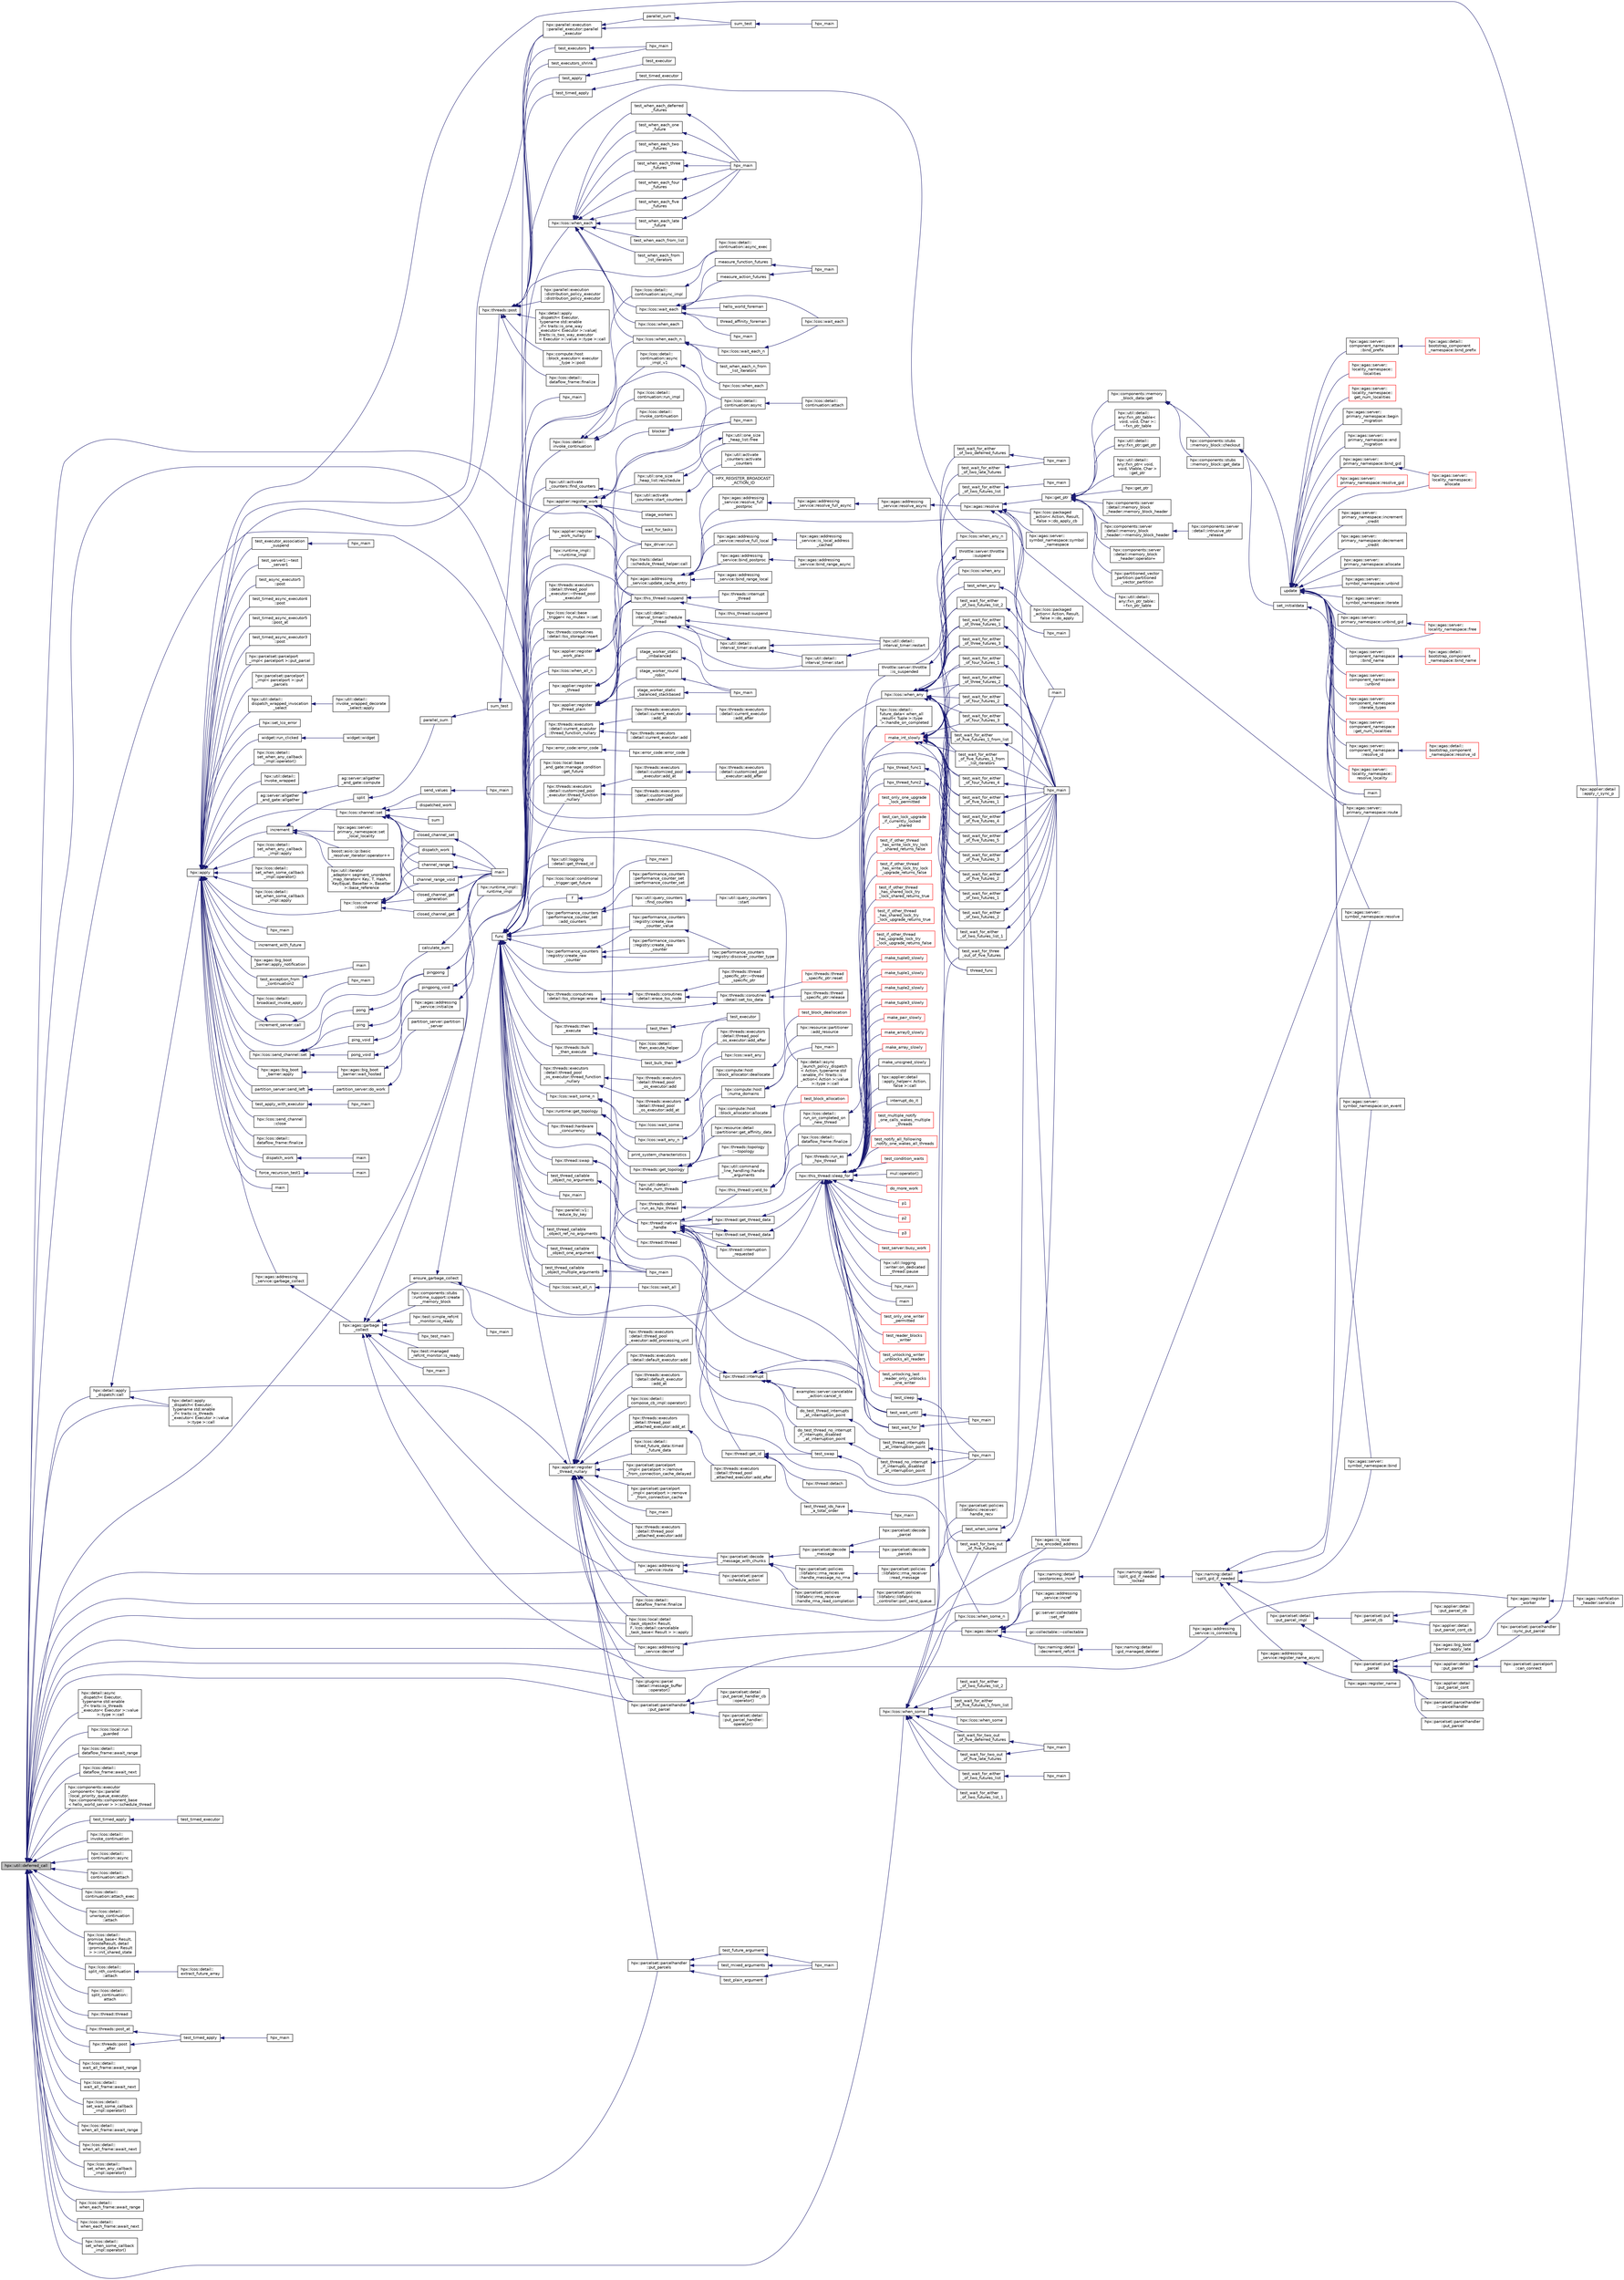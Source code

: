 digraph "hpx::util::deferred_call"
{
  edge [fontname="Helvetica",fontsize="10",labelfontname="Helvetica",labelfontsize="10"];
  node [fontname="Helvetica",fontsize="10",shape=record];
  rankdir="LR";
  Node2037 [label="hpx::util::deferred_call",height=0.2,width=0.4,color="black", fillcolor="grey75", style="filled", fontcolor="black"];
  Node2037 -> Node2038 [dir="back",color="midnightblue",fontsize="10",style="solid",fontname="Helvetica"];
  Node2038 [label="hpx::agas::addressing\l_service::route",height=0.2,width=0.4,color="black", fillcolor="white", style="filled",URL="$db/d58/structhpx_1_1agas_1_1addressing__service.html#a7ba78aaaea353576c92e10899bbbb471",tooltip="Route the given parcel to the appropriate AGAS service instance. "];
  Node2038 -> Node2039 [dir="back",color="midnightblue",fontsize="10",style="solid",fontname="Helvetica"];
  Node2039 [label="hpx::parcelset::decode\l_message_with_chunks",height=0.2,width=0.4,color="black", fillcolor="white", style="filled",URL="$d4/d41/namespacehpx_1_1parcelset.html#abb7d99e0c8aaa983f0851d9c5d4e78bf"];
  Node2039 -> Node2040 [dir="back",color="midnightblue",fontsize="10",style="solid",fontname="Helvetica"];
  Node2040 [label="hpx::parcelset::decode\l_message",height=0.2,width=0.4,color="black", fillcolor="white", style="filled",URL="$d4/d41/namespacehpx_1_1parcelset.html#ab5f27461c52dbbfeab29fe8a37986faa"];
  Node2040 -> Node2041 [dir="back",color="midnightblue",fontsize="10",style="solid",fontname="Helvetica"];
  Node2041 [label="hpx::parcelset::decode\l_parcel",height=0.2,width=0.4,color="black", fillcolor="white", style="filled",URL="$d4/d41/namespacehpx_1_1parcelset.html#a0199ca3fa04e8fa08c9e6b9eec41ebb5"];
  Node2040 -> Node2042 [dir="back",color="midnightblue",fontsize="10",style="solid",fontname="Helvetica"];
  Node2042 [label="hpx::parcelset::decode\l_parcels",height=0.2,width=0.4,color="black", fillcolor="white", style="filled",URL="$d4/d41/namespacehpx_1_1parcelset.html#aa7b4acdaa73e95824f4406d316551b51"];
  Node2039 -> Node2043 [dir="back",color="midnightblue",fontsize="10",style="solid",fontname="Helvetica"];
  Node2043 [label="hpx::parcelset::policies\l::libfabric::rma_receiver\l::handle_message_no_rma",height=0.2,width=0.4,color="black", fillcolor="white", style="filled",URL="$d4/d56/structhpx_1_1parcelset_1_1policies_1_1libfabric_1_1rma__receiver.html#a9ee3082ad51ee63cf85049b8126580f0"];
  Node2043 -> Node2044 [dir="back",color="midnightblue",fontsize="10",style="solid",fontname="Helvetica"];
  Node2044 [label="hpx::parcelset::policies\l::libfabric::rma_receiver\l::read_message",height=0.2,width=0.4,color="black", fillcolor="white", style="filled",URL="$d4/d56/structhpx_1_1parcelset_1_1policies_1_1libfabric_1_1rma__receiver.html#a687e3e9569a57b6bd48220ecd7ef2394"];
  Node2044 -> Node2045 [dir="back",color="midnightblue",fontsize="10",style="solid",fontname="Helvetica"];
  Node2045 [label="hpx::parcelset::policies\l::libfabric::receiver::\lhandle_recv",height=0.2,width=0.4,color="black", fillcolor="white", style="filled",URL="$d9/df5/structhpx_1_1parcelset_1_1policies_1_1libfabric_1_1receiver.html#ae18eac5b1593bc79ba31cf828177d611"];
  Node2039 -> Node2046 [dir="back",color="midnightblue",fontsize="10",style="solid",fontname="Helvetica"];
  Node2046 [label="hpx::parcelset::policies\l::libfabric::rma_receiver\l::handle_rma_read_completion",height=0.2,width=0.4,color="black", fillcolor="white", style="filled",URL="$d4/d56/structhpx_1_1parcelset_1_1policies_1_1libfabric_1_1rma__receiver.html#a77182bc65fb4dd0fc0737d87bec05a72"];
  Node2046 -> Node2047 [dir="back",color="midnightblue",fontsize="10",style="solid",fontname="Helvetica"];
  Node2047 [label="hpx::parcelset::policies\l::libfabric::libfabric\l_controller::poll_send_queue",height=0.2,width=0.4,color="black", fillcolor="white", style="filled",URL="$db/d9f/classhpx_1_1parcelset_1_1policies_1_1libfabric_1_1libfabric__controller.html#afaa02e122be1ea6800a245af7b3a9cf8"];
  Node2038 -> Node2048 [dir="back",color="midnightblue",fontsize="10",style="solid",fontname="Helvetica"];
  Node2048 [label="hpx::parcelset::parcel\l::schedule_action",height=0.2,width=0.4,color="black", fillcolor="white", style="filled",URL="$d7/d11/classhpx_1_1parcelset_1_1parcel.html#a48b0c65d702bd4b1c4234de252246eb5"];
  Node2037 -> Node2049 [dir="back",color="midnightblue",fontsize="10",style="solid",fontname="Helvetica"];
  Node2049 [label="hpx::agas::addressing\l_service::decref",height=0.2,width=0.4,color="black", fillcolor="white", style="filled",URL="$db/d58/structhpx_1_1agas_1_1addressing__service.html#a0f18342491c8f0398bc0747a0634658b",tooltip="Decrement the global reference count for the given id. "];
  Node2049 -> Node2050 [dir="back",color="midnightblue",fontsize="10",style="solid",fontname="Helvetica"];
  Node2050 [label="hpx::agas::decref",height=0.2,width=0.4,color="black", fillcolor="white", style="filled",URL="$dc/d54/namespacehpx_1_1agas.html#a08f10ad4320050773ecaf08b7ad1ad3e"];
  Node2050 -> Node2051 [dir="back",color="midnightblue",fontsize="10",style="solid",fontname="Helvetica"];
  Node2051 [label="hpx::agas::addressing\l_service::incref",height=0.2,width=0.4,color="black", fillcolor="white", style="filled",URL="$db/d58/structhpx_1_1agas_1_1addressing__service.html#a77add8ef493b3ff577876bbbde8b2ead"];
  Node2050 -> Node2052 [dir="back",color="midnightblue",fontsize="10",style="solid",fontname="Helvetica"];
  Node2052 [label="hpx::agas::is_local\l_lva_encoded_address",height=0.2,width=0.4,color="black", fillcolor="white", style="filled",URL="$dc/d54/namespacehpx_1_1agas.html#abb5e5584ed3b536ace8e3f58415e24c2"];
  Node2050 -> Node2053 [dir="back",color="midnightblue",fontsize="10",style="solid",fontname="Helvetica"];
  Node2053 [label="gc::server::collectable\l::set_ref",height=0.2,width=0.4,color="black", fillcolor="white", style="filled",URL="$da/d76/structgc_1_1server_1_1collectable.html#a8e123e39f5a85da593dc15b5f872748d"];
  Node2050 -> Node2054 [dir="back",color="midnightblue",fontsize="10",style="solid",fontname="Helvetica"];
  Node2054 [label="gc::collectable::~collectable",height=0.2,width=0.4,color="black", fillcolor="white", style="filled",URL="$da/d23/structgc_1_1collectable.html#aa3ac1547c0889e84cc088090dafcad1e"];
  Node2050 -> Node2055 [dir="back",color="midnightblue",fontsize="10",style="solid",fontname="Helvetica"];
  Node2055 [label="hpx::naming::detail\l::decrement_refcnt",height=0.2,width=0.4,color="black", fillcolor="white", style="filled",URL="$d5/d18/namespacehpx_1_1naming_1_1detail.html#a63ddb380473bdb8a186686ffe718b6e2"];
  Node2055 -> Node2056 [dir="back",color="midnightblue",fontsize="10",style="solid",fontname="Helvetica"];
  Node2056 [label="hpx::naming::detail\l::gid_managed_deleter",height=0.2,width=0.4,color="black", fillcolor="white", style="filled",URL="$d5/d18/namespacehpx_1_1naming_1_1detail.html#a4a5ba88a0340322e30f2d7b160a4568f"];
  Node2050 -> Node2057 [dir="back",color="midnightblue",fontsize="10",style="solid",fontname="Helvetica"];
  Node2057 [label="hpx::naming::detail\l::postprocess_incref",height=0.2,width=0.4,color="black", fillcolor="white", style="filled",URL="$d5/d18/namespacehpx_1_1naming_1_1detail.html#a9d2708b2b1a4087d64195137b077ef1d"];
  Node2057 -> Node2058 [dir="back",color="midnightblue",fontsize="10",style="solid",fontname="Helvetica"];
  Node2058 [label="hpx::naming::detail\l::split_gid_if_needed\l_locked",height=0.2,width=0.4,color="black", fillcolor="white", style="filled",URL="$d5/d18/namespacehpx_1_1naming_1_1detail.html#a8a41d874bb719f702a76d483293d9d56"];
  Node2058 -> Node2059 [dir="back",color="midnightblue",fontsize="10",style="solid",fontname="Helvetica"];
  Node2059 [label="hpx::naming::detail\l::split_gid_if_needed",height=0.2,width=0.4,color="black", fillcolor="white", style="filled",URL="$d5/d18/namespacehpx_1_1naming_1_1detail.html#a106949fcb9087fb6bdca67d048d6568f"];
  Node2059 -> Node2060 [dir="back",color="midnightblue",fontsize="10",style="solid",fontname="Helvetica"];
  Node2060 [label="hpx::agas::addressing\l_service::register_name_async",height=0.2,width=0.4,color="black", fillcolor="white", style="filled",URL="$db/d58/structhpx_1_1agas_1_1addressing__service.html#adfd0ce835927a3c0396b6fc9e9fbb3cf"];
  Node2060 -> Node2061 [dir="back",color="midnightblue",fontsize="10",style="solid",fontname="Helvetica"];
  Node2061 [label="hpx::agas::register_name",height=0.2,width=0.4,color="black", fillcolor="white", style="filled",URL="$dc/d54/namespacehpx_1_1agas.html#adc43905ef74ad9948375f3948b64fc2f"];
  Node2059 -> Node2062 [dir="back",color="midnightblue",fontsize="10",style="solid",fontname="Helvetica"];
  Node2062 [label="hpx::parcelset::detail\l::put_parcel_impl",height=0.2,width=0.4,color="black", fillcolor="white", style="filled",URL="$dc/d4e/namespacehpx_1_1parcelset_1_1detail.html#a0dfe29365976960c7f5db6388e8ce603"];
  Node2062 -> Node2063 [dir="back",color="midnightblue",fontsize="10",style="solid",fontname="Helvetica"];
  Node2063 [label="hpx::parcelset::put\l_parcel",height=0.2,width=0.4,color="black", fillcolor="white", style="filled",URL="$d4/d41/namespacehpx_1_1parcelset.html#a53a9f5c6cf260dc8d06d194c96182b65"];
  Node2063 -> Node2064 [dir="back",color="midnightblue",fontsize="10",style="solid",fontname="Helvetica"];
  Node2064 [label="hpx::applier::detail\l::put_parcel",height=0.2,width=0.4,color="black", fillcolor="white", style="filled",URL="$d1/d2a/namespacehpx_1_1applier_1_1detail.html#a4d568b8071bb894a09fabfba232c2663"];
  Node2064 -> Node2065 [dir="back",color="midnightblue",fontsize="10",style="solid",fontname="Helvetica"];
  Node2065 [label="hpx::parcelset::parcelhandler\l::sync_put_parcel",height=0.2,width=0.4,color="black", fillcolor="white", style="filled",URL="$d4/d2f/classhpx_1_1parcelset_1_1parcelhandler.html#ad478f8b244ec822fcbcb84aa67b17497"];
  Node2065 -> Node2066 [dir="back",color="midnightblue",fontsize="10",style="solid",fontname="Helvetica"];
  Node2066 [label="hpx::applier::detail\l::apply_r_sync_p",height=0.2,width=0.4,color="black", fillcolor="white", style="filled",URL="$d1/d2a/namespacehpx_1_1applier_1_1detail.html#ab69485311adeb590afa621a4b4be595d"];
  Node2064 -> Node2067 [dir="back",color="midnightblue",fontsize="10",style="solid",fontname="Helvetica"];
  Node2067 [label="hpx::parcelset::parcelport\l::can_connect",height=0.2,width=0.4,color="black", fillcolor="white", style="filled",URL="$d9/d67/classhpx_1_1parcelset_1_1parcelport.html#a68bd6750625124e4de6309e74283a767"];
  Node2063 -> Node2068 [dir="back",color="midnightblue",fontsize="10",style="solid",fontname="Helvetica"];
  Node2068 [label="hpx::applier::detail\l::put_parcel_cont",height=0.2,width=0.4,color="black", fillcolor="white", style="filled",URL="$d1/d2a/namespacehpx_1_1applier_1_1detail.html#aa5119ce6a8f642d2bacf23dc42ade0f9"];
  Node2063 -> Node2069 [dir="back",color="midnightblue",fontsize="10",style="solid",fontname="Helvetica"];
  Node2069 [label="hpx::agas::big_boot\l_barrier::apply_late",height=0.2,width=0.4,color="black", fillcolor="white", style="filled",URL="$d8/db6/structhpx_1_1agas_1_1big__boot__barrier.html#a9148a04a25bea5a37d77b3ff20e1ebfb"];
  Node2069 -> Node2070 [dir="back",color="midnightblue",fontsize="10",style="solid",fontname="Helvetica"];
  Node2070 [label="hpx::agas::register\l_worker",height=0.2,width=0.4,color="black", fillcolor="white", style="filled",URL="$dc/d54/namespacehpx_1_1agas.html#a3c98dc053a97fca0f3f3b5719d9f8336"];
  Node2070 -> Node2071 [dir="back",color="midnightblue",fontsize="10",style="solid",fontname="Helvetica"];
  Node2071 [label="hpx::agas::notification\l_header::serialize",height=0.2,width=0.4,color="black", fillcolor="white", style="filled",URL="$de/dae/structhpx_1_1agas_1_1notification__header.html#aa028cf0e80baf9259523c340c4568634"];
  Node2063 -> Node2072 [dir="back",color="midnightblue",fontsize="10",style="solid",fontname="Helvetica"];
  Node2072 [label="hpx::parcelset::parcelhandler\l::~parcelhandler",height=0.2,width=0.4,color="black", fillcolor="white", style="filled",URL="$d4/d2f/classhpx_1_1parcelset_1_1parcelhandler.html#a938c1c4259b1be845dc0197465969a17"];
  Node2063 -> Node2073 [dir="back",color="midnightblue",fontsize="10",style="solid",fontname="Helvetica"];
  Node2073 [label="hpx::parcelset::parcelhandler\l::put_parcel",height=0.2,width=0.4,color="black", fillcolor="white", style="filled",URL="$d4/d2f/classhpx_1_1parcelset_1_1parcelhandler.html#aad45344f98c3f15456325c7270ae5ade"];
  Node2062 -> Node2074 [dir="back",color="midnightblue",fontsize="10",style="solid",fontname="Helvetica"];
  Node2074 [label="hpx::parcelset::put\l_parcel_cb",height=0.2,width=0.4,color="black", fillcolor="white", style="filled",URL="$d4/d41/namespacehpx_1_1parcelset.html#a44a60f48094a44cbb7f52b7807dc56ff"];
  Node2074 -> Node2075 [dir="back",color="midnightblue",fontsize="10",style="solid",fontname="Helvetica"];
  Node2075 [label="hpx::applier::detail\l::put_parcel_cb",height=0.2,width=0.4,color="black", fillcolor="white", style="filled",URL="$d1/d2a/namespacehpx_1_1applier_1_1detail.html#a96b7471f7a59fa4d3d298e562507c339"];
  Node2074 -> Node2076 [dir="back",color="midnightblue",fontsize="10",style="solid",fontname="Helvetica"];
  Node2076 [label="hpx::applier::detail\l::put_parcel_cont_cb",height=0.2,width=0.4,color="black", fillcolor="white", style="filled",URL="$d1/d2a/namespacehpx_1_1applier_1_1detail.html#acb5d7569cd53998c51e4b48f09d62e83"];
  Node2059 -> Node2077 [dir="back",color="midnightblue",fontsize="10",style="solid",fontname="Helvetica"];
  Node2077 [label="hpx::agas::server::\lsymbol_namespace::bind",height=0.2,width=0.4,color="black", fillcolor="white", style="filled",URL="$dc/da6/structhpx_1_1agas_1_1server_1_1symbol__namespace.html#a229ead0876ac8c5754793a2ca68de559"];
  Node2059 -> Node2078 [dir="back",color="midnightblue",fontsize="10",style="solid",fontname="Helvetica"];
  Node2078 [label="hpx::agas::server::\lsymbol_namespace::resolve",height=0.2,width=0.4,color="black", fillcolor="white", style="filled",URL="$dc/da6/structhpx_1_1agas_1_1server_1_1symbol__namespace.html#aec3fc24e40dc96142eb77537945e92d5"];
  Node2059 -> Node2079 [dir="back",color="midnightblue",fontsize="10",style="solid",fontname="Helvetica"];
  Node2079 [label="hpx::agas::server::\lsymbol_namespace::on_event",height=0.2,width=0.4,color="black", fillcolor="white", style="filled",URL="$dc/da6/structhpx_1_1agas_1_1server_1_1symbol__namespace.html#abbfcf18e8d40612e4fa618a39a2fc492"];
  Node2037 -> Node2080 [dir="back",color="midnightblue",fontsize="10",style="solid",fontname="Helvetica"];
  Node2080 [label="hpx::agas::addressing\l_service::update_cache_entry",height=0.2,width=0.4,color="black", fillcolor="white", style="filled",URL="$db/d58/structhpx_1_1agas_1_1addressing__service.html#ab49f7530592fc5c804c94720b8ffd61d"];
  Node2080 -> Node2081 [dir="back",color="midnightblue",fontsize="10",style="solid",fontname="Helvetica"];
  Node2081 [label="hpx::agas::addressing\l_service::bind_range_local",height=0.2,width=0.4,color="black", fillcolor="white", style="filled",URL="$db/d58/structhpx_1_1agas_1_1addressing__service.html#ab1d0ff454f580a5082a9b5d25b4f06fd",tooltip="Bind unique range of global ids to given base address. "];
  Node2080 -> Node2082 [dir="back",color="midnightblue",fontsize="10",style="solid",fontname="Helvetica"];
  Node2082 [label="hpx::agas::addressing\l_service::bind_postproc",height=0.2,width=0.4,color="black", fillcolor="white", style="filled",URL="$db/d58/structhpx_1_1agas_1_1addressing__service.html#ae6f42662e19483b27cbf2e2779104b6c"];
  Node2082 -> Node2083 [dir="back",color="midnightblue",fontsize="10",style="solid",fontname="Helvetica"];
  Node2083 [label="hpx::agas::addressing\l_service::bind_range_async",height=0.2,width=0.4,color="black", fillcolor="white", style="filled",URL="$db/d58/structhpx_1_1agas_1_1addressing__service.html#ad125f48a33347da6ab20c84f57822af7"];
  Node2080 -> Node2084 [dir="back",color="midnightblue",fontsize="10",style="solid",fontname="Helvetica"];
  Node2084 [label="hpx::agas::addressing\l_service::resolve_full_local",height=0.2,width=0.4,color="black", fillcolor="white", style="filled",URL="$db/d58/structhpx_1_1agas_1_1addressing__service.html#af089b92023be321f1e101f8666f79d56"];
  Node2084 -> Node2085 [dir="back",color="midnightblue",fontsize="10",style="solid",fontname="Helvetica"];
  Node2085 [label="hpx::agas::addressing\l_service::is_local_address\l_cached",height=0.2,width=0.4,color="black", fillcolor="white", style="filled",URL="$db/d58/structhpx_1_1agas_1_1addressing__service.html#ac22315a71f47927a730953d44c01e119"];
  Node2080 -> Node2086 [dir="back",color="midnightblue",fontsize="10",style="solid",fontname="Helvetica"];
  Node2086 [label="hpx::agas::addressing\l_service::resolve_full\l_postproc",height=0.2,width=0.4,color="black", fillcolor="white", style="filled",URL="$db/d58/structhpx_1_1agas_1_1addressing__service.html#a9adf9683a9e200a15224e7c04f8d6339"];
  Node2086 -> Node2087 [dir="back",color="midnightblue",fontsize="10",style="solid",fontname="Helvetica"];
  Node2087 [label="hpx::agas::addressing\l_service::resolve_full_async",height=0.2,width=0.4,color="black", fillcolor="white", style="filled",URL="$db/d58/structhpx_1_1agas_1_1addressing__service.html#af678e6288e0f302b9c96b813a8e660ef"];
  Node2087 -> Node2088 [dir="back",color="midnightblue",fontsize="10",style="solid",fontname="Helvetica"];
  Node2088 [label="hpx::agas::addressing\l_service::resolve_async",height=0.2,width=0.4,color="black", fillcolor="white", style="filled",URL="$db/d58/structhpx_1_1agas_1_1addressing__service.html#a3344990e7d5c255f51bf89a8fb2828eb"];
  Node2088 -> Node2089 [dir="back",color="midnightblue",fontsize="10",style="solid",fontname="Helvetica"];
  Node2089 [label="hpx::agas::resolve",height=0.2,width=0.4,color="black", fillcolor="white", style="filled",URL="$dc/d54/namespacehpx_1_1agas.html#aa3252ce39fbc229439bb0d85875b01fb"];
  Node2089 -> Node2090 [dir="back",color="midnightblue",fontsize="10",style="solid",fontname="Helvetica"];
  Node2090 [label="hpx::get_ptr",height=0.2,width=0.4,color="black", fillcolor="white", style="filled",URL="$d8/d83/namespacehpx.html#aeb814737de830a2e8e340ca052d5ebfa",tooltip="Returns a future referring to the pointer to the underlying memory of a component. "];
  Node2090 -> Node2091 [dir="back",color="midnightblue",fontsize="10",style="solid",fontname="Helvetica"];
  Node2091 [label="hpx::util::detail::\lany::fxn_ptr_table::\l~fxn_ptr_table",height=0.2,width=0.4,color="black", fillcolor="white", style="filled",URL="$d4/d23/structhpx_1_1util_1_1detail_1_1any_1_1fxn__ptr__table.html#abec0243c15a22c17b416628b8de59111"];
  Node2090 -> Node2092 [dir="back",color="midnightblue",fontsize="10",style="solid",fontname="Helvetica"];
  Node2092 [label="hpx::util::detail::\lany::fxn_ptr_table\<\l void, void, Char \>::\l~fxn_ptr_table",height=0.2,width=0.4,color="black", fillcolor="white", style="filled",URL="$d3/d8f/structhpx_1_1util_1_1detail_1_1any_1_1fxn__ptr__table_3_01void_00_01void_00_01_char_01_4.html#aa98a639e98218646776adc0f4d0c4f68"];
  Node2090 -> Node2093 [dir="back",color="midnightblue",fontsize="10",style="solid",fontname="Helvetica"];
  Node2093 [label="hpx::util::detail::\lany::fxn_ptr::get_ptr",height=0.2,width=0.4,color="black", fillcolor="white", style="filled",URL="$d7/dcb/structhpx_1_1util_1_1detail_1_1any_1_1fxn__ptr.html#a43d78a2ab4dd4b2149f361b38eeac853"];
  Node2090 -> Node2094 [dir="back",color="midnightblue",fontsize="10",style="solid",fontname="Helvetica"];
  Node2094 [label="hpx::util::detail::\lany::fxn_ptr\< void,\l void, Vtable, Char \>\l::get_ptr",height=0.2,width=0.4,color="black", fillcolor="white", style="filled",URL="$d4/dfd/structhpx_1_1util_1_1detail_1_1any_1_1fxn__ptr_3_01void_00_01void_00_01_vtable_00_01_char_01_4.html#a92b4217797102bca7f9ebe903be1cbbe"];
  Node2090 -> Node2095 [dir="back",color="midnightblue",fontsize="10",style="solid",fontname="Helvetica"];
  Node2095 [label="hpx::get_ptr",height=0.2,width=0.4,color="black", fillcolor="white", style="filled",URL="$d8/d83/namespacehpx.html#a488c36e8791a0f000ffce5ce86994602",tooltip="Returns a future referring to the pointer to the underlying memory of a component. "];
  Node2090 -> Node2096 [dir="back",color="midnightblue",fontsize="10",style="solid",fontname="Helvetica"];
  Node2096 [label="hpx::components::server\l::detail::memory_block\l_header::memory_block_header",height=0.2,width=0.4,color="black", fillcolor="white", style="filled",URL="$d7/d1b/classhpx_1_1components_1_1server_1_1detail_1_1memory__block__header.html#aed5e8cf63bf5845d4e1e6d24c5ff36fe"];
  Node2090 -> Node2097 [dir="back",color="midnightblue",fontsize="10",style="solid",fontname="Helvetica"];
  Node2097 [label="hpx::components::server\l::detail::memory_block\l_header::~memory_block_header",height=0.2,width=0.4,color="black", fillcolor="white", style="filled",URL="$d7/d1b/classhpx_1_1components_1_1server_1_1detail_1_1memory__block__header.html#a64944da9256f10c75be3c4683f978314"];
  Node2097 -> Node2098 [dir="back",color="midnightblue",fontsize="10",style="solid",fontname="Helvetica"];
  Node2098 [label="hpx::components::server\l::detail::intrusive_ptr\l_release",height=0.2,width=0.4,color="black", fillcolor="white", style="filled",URL="$d8/d25/namespacehpx_1_1components_1_1server_1_1detail.html#a17d9da126dd7a005fe03586fc75ca180"];
  Node2090 -> Node2099 [dir="back",color="midnightblue",fontsize="10",style="solid",fontname="Helvetica"];
  Node2099 [label="hpx::components::server\l::detail::memory_block\l_header::operator=",height=0.2,width=0.4,color="black", fillcolor="white", style="filled",URL="$d7/d1b/classhpx_1_1components_1_1server_1_1detail_1_1memory__block__header.html#a9f0f60ded060c5333875f47c4d36df16"];
  Node2090 -> Node2100 [dir="back",color="midnightblue",fontsize="10",style="solid",fontname="Helvetica"];
  Node2100 [label="hpx::components::memory\l_block_data::get",height=0.2,width=0.4,color="black", fillcolor="white", style="filled",URL="$d5/d76/classhpx_1_1components_1_1memory__block__data.html#a97ce2f01b730d8d90d329c1642fc0b28"];
  Node2100 -> Node2101 [dir="back",color="midnightblue",fontsize="10",style="solid",fontname="Helvetica"];
  Node2101 [label="hpx::components::stubs\l::memory_block::get_data",height=0.2,width=0.4,color="black", fillcolor="white", style="filled",URL="$d2/d46/structhpx_1_1components_1_1stubs_1_1memory__block.html#ac16c7812886244945987a05d7cb9b6e2"];
  Node2100 -> Node2102 [dir="back",color="midnightblue",fontsize="10",style="solid",fontname="Helvetica"];
  Node2102 [label="hpx::components::stubs\l::memory_block::checkout",height=0.2,width=0.4,color="black", fillcolor="white", style="filled",URL="$d2/d46/structhpx_1_1components_1_1stubs_1_1memory__block.html#a37128bbb38e0ee31010f3d06d6de4e66"];
  Node2102 -> Node2103 [dir="back",color="midnightblue",fontsize="10",style="solid",fontname="Helvetica"];
  Node2103 [label="set_initialdata",height=0.2,width=0.4,color="black", fillcolor="white", style="filled",URL="$d7/d8b/non__atomic__rma_8cpp.html#a8088a219b6b7da870545f4ec73f80930"];
  Node2103 -> Node2104 [dir="back",color="midnightblue",fontsize="10",style="solid",fontname="Helvetica"];
  Node2104 [label="main",height=0.2,width=0.4,color="black", fillcolor="white", style="filled",URL="$d7/d8b/non__atomic__rma_8cpp.html#a0ddf1224851353fc92bfbff6f499fa97"];
  Node2102 -> Node2105 [dir="back",color="midnightblue",fontsize="10",style="solid",fontname="Helvetica"];
  Node2105 [label="update",height=0.2,width=0.4,color="black", fillcolor="white", style="filled",URL="$d7/d8b/non__atomic__rma_8cpp.html#a1f6c9aa3449cfad360e892c9c0bb7773"];
  Node2105 -> Node2106 [dir="back",color="midnightblue",fontsize="10",style="solid",fontname="Helvetica"];
  Node2106 [label="hpx::agas::server::\lcomponent_namespace\l::bind_prefix",height=0.2,width=0.4,color="black", fillcolor="white", style="filled",URL="$d4/dc8/structhpx_1_1agas_1_1server_1_1component__namespace.html#aa0f1e073d2837e493bbb13ffd5c06dc7"];
  Node2106 -> Node2107 [dir="back",color="midnightblue",fontsize="10",style="solid",fontname="Helvetica"];
  Node2107 [label="hpx::agas::detail::\lbootstrap_component\l_namespace::bind_prefix",height=0.2,width=0.4,color="red", fillcolor="white", style="filled",URL="$d4/db7/structhpx_1_1agas_1_1detail_1_1bootstrap__component__namespace.html#a9c4e85844335c1eb7a2dee35ab973927"];
  Node2105 -> Node2110 [dir="back",color="midnightblue",fontsize="10",style="solid",fontname="Helvetica"];
  Node2110 [label="hpx::agas::server::\lcomponent_namespace\l::bind_name",height=0.2,width=0.4,color="black", fillcolor="white", style="filled",URL="$d4/dc8/structhpx_1_1agas_1_1server_1_1component__namespace.html#ac81ad0c6b5a63d0af3299207949b4749"];
  Node2110 -> Node2111 [dir="back",color="midnightblue",fontsize="10",style="solid",fontname="Helvetica"];
  Node2111 [label="hpx::agas::detail::\lbootstrap_component\l_namespace::bind_name",height=0.2,width=0.4,color="red", fillcolor="white", style="filled",URL="$d4/db7/structhpx_1_1agas_1_1detail_1_1bootstrap__component__namespace.html#ad25372861bda6208139f91887d918fbb"];
  Node2105 -> Node2112 [dir="back",color="midnightblue",fontsize="10",style="solid",fontname="Helvetica"];
  Node2112 [label="hpx::agas::server::\lcomponent_namespace\l::resolve_id",height=0.2,width=0.4,color="black", fillcolor="white", style="filled",URL="$d4/dc8/structhpx_1_1agas_1_1server_1_1component__namespace.html#acee1577d340b0c3af69fea410a97e760"];
  Node2112 -> Node2113 [dir="back",color="midnightblue",fontsize="10",style="solid",fontname="Helvetica"];
  Node2113 [label="hpx::agas::detail::\lbootstrap_component\l_namespace::resolve_id",height=0.2,width=0.4,color="red", fillcolor="white", style="filled",URL="$d4/db7/structhpx_1_1agas_1_1detail_1_1bootstrap__component__namespace.html#a59c6702ea1ee4d5d744d89bb57c6ba83"];
  Node2105 -> Node2114 [dir="back",color="midnightblue",fontsize="10",style="solid",fontname="Helvetica"];
  Node2114 [label="hpx::agas::server::\lcomponent_namespace\l::unbind",height=0.2,width=0.4,color="red", fillcolor="white", style="filled",URL="$d4/dc8/structhpx_1_1agas_1_1server_1_1component__namespace.html#a6a1c04b36c3f7c2a61dba64cf586f2b7"];
  Node2105 -> Node2116 [dir="back",color="midnightblue",fontsize="10",style="solid",fontname="Helvetica"];
  Node2116 [label="hpx::agas::server::\lcomponent_namespace\l::iterate_types",height=0.2,width=0.4,color="red", fillcolor="white", style="filled",URL="$d4/dc8/structhpx_1_1agas_1_1server_1_1component__namespace.html#a841f64a9b93bb658091f80fa5019c42c"];
  Node2105 -> Node2118 [dir="back",color="midnightblue",fontsize="10",style="solid",fontname="Helvetica"];
  Node2118 [label="hpx::agas::server::\lcomponent_namespace\l::get_num_localities",height=0.2,width=0.4,color="red", fillcolor="white", style="filled",URL="$d4/dc8/structhpx_1_1agas_1_1server_1_1component__namespace.html#ae4612aa43bf1a3173cc0a17f78593a1f"];
  Node2105 -> Node2120 [dir="back",color="midnightblue",fontsize="10",style="solid",fontname="Helvetica"];
  Node2120 [label="hpx::agas::server::\llocality_namespace::\lallocate",height=0.2,width=0.4,color="red", fillcolor="white", style="filled",URL="$dc/d72/structhpx_1_1agas_1_1server_1_1locality__namespace.html#a584777211619893840252d5c72b726ac"];
  Node2105 -> Node2124 [dir="back",color="midnightblue",fontsize="10",style="solid",fontname="Helvetica"];
  Node2124 [label="hpx::agas::server::\llocality_namespace::\lresolve_locality",height=0.2,width=0.4,color="red", fillcolor="white", style="filled",URL="$dc/d72/structhpx_1_1agas_1_1server_1_1locality__namespace.html#acc664dc0ee762d5b35802aa60ac9f6e7"];
  Node2105 -> Node2126 [dir="back",color="midnightblue",fontsize="10",style="solid",fontname="Helvetica"];
  Node2126 [label="hpx::agas::server::\llocality_namespace::free",height=0.2,width=0.4,color="red", fillcolor="white", style="filled",URL="$dc/d72/structhpx_1_1agas_1_1server_1_1locality__namespace.html#a53c05de8b43cbdb17edf4930b0fc0ac6"];
  Node2105 -> Node2128 [dir="back",color="midnightblue",fontsize="10",style="solid",fontname="Helvetica"];
  Node2128 [label="hpx::agas::server::\llocality_namespace::\llocalities",height=0.2,width=0.4,color="red", fillcolor="white", style="filled",URL="$dc/d72/structhpx_1_1agas_1_1server_1_1locality__namespace.html#ab0ecc44f496ee5011c8ba2c73ea4e5e5"];
  Node2105 -> Node2130 [dir="back",color="midnightblue",fontsize="10",style="solid",fontname="Helvetica"];
  Node2130 [label="hpx::agas::server::\llocality_namespace::\lget_num_localities",height=0.2,width=0.4,color="red", fillcolor="white", style="filled",URL="$dc/d72/structhpx_1_1agas_1_1server_1_1locality__namespace.html#a0df77ad95317a3800a9ae69e8a7ebbe8"];
  Node2105 -> Node2104 [dir="back",color="midnightblue",fontsize="10",style="solid",fontname="Helvetica"];
  Node2105 -> Node2133 [dir="back",color="midnightblue",fontsize="10",style="solid",fontname="Helvetica"];
  Node2133 [label="hpx::agas::server::\lprimary_namespace::begin\l_migration",height=0.2,width=0.4,color="black", fillcolor="white", style="filled",URL="$d7/d3a/structhpx_1_1agas_1_1server_1_1primary__namespace.html#aca25c89f18a24d56fb9d230735ac8361"];
  Node2105 -> Node2134 [dir="back",color="midnightblue",fontsize="10",style="solid",fontname="Helvetica"];
  Node2134 [label="hpx::agas::server::\lprimary_namespace::end\l_migration",height=0.2,width=0.4,color="black", fillcolor="white", style="filled",URL="$d7/d3a/structhpx_1_1agas_1_1server_1_1primary__namespace.html#a1905203b50cb381ee1cb52bbcc602286"];
  Node2105 -> Node2135 [dir="back",color="midnightblue",fontsize="10",style="solid",fontname="Helvetica"];
  Node2135 [label="hpx::agas::server::\lprimary_namespace::bind_gid",height=0.2,width=0.4,color="black", fillcolor="white", style="filled",URL="$d7/d3a/structhpx_1_1agas_1_1server_1_1primary__namespace.html#ab1681a26c8e8cc901a7e21544a88a951"];
  Node2135 -> Node2120 [dir="back",color="midnightblue",fontsize="10",style="solid",fontname="Helvetica"];
  Node2105 -> Node2136 [dir="back",color="midnightblue",fontsize="10",style="solid",fontname="Helvetica"];
  Node2136 [label="hpx::agas::server::\lprimary_namespace::resolve_gid",height=0.2,width=0.4,color="red", fillcolor="white", style="filled",URL="$d7/d3a/structhpx_1_1agas_1_1server_1_1primary__namespace.html#a967d5cd6df2454d4d74191d22028f756"];
  Node2105 -> Node2138 [dir="back",color="midnightblue",fontsize="10",style="solid",fontname="Helvetica"];
  Node2138 [label="hpx::agas::server::\lprimary_namespace::unbind_gid",height=0.2,width=0.4,color="black", fillcolor="white", style="filled",URL="$d7/d3a/structhpx_1_1agas_1_1server_1_1primary__namespace.html#ab86ca45dbf7362722af552f285ee5783"];
  Node2138 -> Node2126 [dir="back",color="midnightblue",fontsize="10",style="solid",fontname="Helvetica"];
  Node2105 -> Node2139 [dir="back",color="midnightblue",fontsize="10",style="solid",fontname="Helvetica"];
  Node2139 [label="hpx::agas::server::\lprimary_namespace::increment\l_credit",height=0.2,width=0.4,color="black", fillcolor="white", style="filled",URL="$d7/d3a/structhpx_1_1agas_1_1server_1_1primary__namespace.html#a4f254d5f7e9910fa0505c77f3c390011"];
  Node2105 -> Node2140 [dir="back",color="midnightblue",fontsize="10",style="solid",fontname="Helvetica"];
  Node2140 [label="hpx::agas::server::\lprimary_namespace::decrement\l_credit",height=0.2,width=0.4,color="black", fillcolor="white", style="filled",URL="$d7/d3a/structhpx_1_1agas_1_1server_1_1primary__namespace.html#ae3e39a46a5efda084c9971c1c5f519a3"];
  Node2105 -> Node2141 [dir="back",color="midnightblue",fontsize="10",style="solid",fontname="Helvetica"];
  Node2141 [label="hpx::agas::server::\lprimary_namespace::allocate",height=0.2,width=0.4,color="black", fillcolor="white", style="filled",URL="$d7/d3a/structhpx_1_1agas_1_1server_1_1primary__namespace.html#a87560fb730ac846b91fc7287dc4e247b"];
  Node2105 -> Node2142 [dir="back",color="midnightblue",fontsize="10",style="solid",fontname="Helvetica"];
  Node2142 [label="hpx::agas::server::\lprimary_namespace::route",height=0.2,width=0.4,color="black", fillcolor="white", style="filled",URL="$d7/d3a/structhpx_1_1agas_1_1server_1_1primary__namespace.html#a9037a1baa55fb13097a541bc365f2d0b"];
  Node2105 -> Node2077 [dir="back",color="midnightblue",fontsize="10",style="solid",fontname="Helvetica"];
  Node2105 -> Node2078 [dir="back",color="midnightblue",fontsize="10",style="solid",fontname="Helvetica"];
  Node2105 -> Node2143 [dir="back",color="midnightblue",fontsize="10",style="solid",fontname="Helvetica"];
  Node2143 [label="hpx::agas::server::\lsymbol_namespace::unbind",height=0.2,width=0.4,color="black", fillcolor="white", style="filled",URL="$dc/da6/structhpx_1_1agas_1_1server_1_1symbol__namespace.html#a815485bd53b2cd7bd8acb57c142cb293"];
  Node2105 -> Node2144 [dir="back",color="midnightblue",fontsize="10",style="solid",fontname="Helvetica"];
  Node2144 [label="hpx::agas::server::\lsymbol_namespace::iterate",height=0.2,width=0.4,color="black", fillcolor="white", style="filled",URL="$dc/da6/structhpx_1_1agas_1_1server_1_1symbol__namespace.html#a11805477f07dc19afc43990b2997d190"];
  Node2105 -> Node2079 [dir="back",color="midnightblue",fontsize="10",style="solid",fontname="Helvetica"];
  Node2090 -> Node2145 [dir="back",color="midnightblue",fontsize="10",style="solid",fontname="Helvetica"];
  Node2145 [label="hpx::partitioned_vector\l_partition::partitioned\l_vector_partition",height=0.2,width=0.4,color="black", fillcolor="white", style="filled",URL="$da/d87/classhpx_1_1partitioned__vector__partition.html#a85078a778fae06c9d51315c2775227c2"];
  Node2089 -> Node2052 [dir="back",color="midnightblue",fontsize="10",style="solid",fontname="Helvetica"];
  Node2089 -> Node2146 [dir="back",color="midnightblue",fontsize="10",style="solid",fontname="Helvetica"];
  Node2146 [label="hpx_main",height=0.2,width=0.4,color="black", fillcolor="white", style="filled",URL="$d1/d4f/local__address__rebind_8cpp.html#aaf67a3863f19ff7033e239ebb1204fb7"];
  Node2089 -> Node2147 [dir="back",color="midnightblue",fontsize="10",style="solid",fontname="Helvetica"];
  Node2147 [label="hpx::lcos::packaged\l_action\< Action, Result,\l false \>::do_apply",height=0.2,width=0.4,color="black", fillcolor="white", style="filled",URL="$df/da7/classhpx_1_1lcos_1_1packaged__action_3_01_action_00_01_result_00_01false_01_4.html#a7b4b07dc448c4f1e41b2d0dd4db0766d"];
  Node2089 -> Node2148 [dir="back",color="midnightblue",fontsize="10",style="solid",fontname="Helvetica"];
  Node2148 [label="hpx::lcos::packaged\l_action\< Action, Result,\l false \>::do_apply_cb",height=0.2,width=0.4,color="black", fillcolor="white", style="filled",URL="$df/da7/classhpx_1_1lcos_1_1packaged__action_3_01_action_00_01_result_00_01false_01_4.html#ae9e7cb83096eb3fd1b748c39545d66a7"];
  Node2089 -> Node2142 [dir="back",color="midnightblue",fontsize="10",style="solid",fontname="Helvetica"];
  Node2089 -> Node2149 [dir="back",color="midnightblue",fontsize="10",style="solid",fontname="Helvetica"];
  Node2149 [label="hpx::agas::server::\lsymbol_namespace::symbol\l_namespace",height=0.2,width=0.4,color="black", fillcolor="white", style="filled",URL="$dc/da6/structhpx_1_1agas_1_1server_1_1symbol__namespace.html#a47e93a69f95628011765023a666b6619"];
  Node2080 -> Node2146 [dir="back",color="midnightblue",fontsize="10",style="solid",fontname="Helvetica"];
  Node2080 -> Node2150 [dir="back",color="midnightblue",fontsize="10",style="solid",fontname="Helvetica"];
  Node2150 [label="HPX_REGISTER_BROADCAST\l_ACTION_ID",height=0.2,width=0.4,color="black", fillcolor="white", style="filled",URL="$de/d5c/runtime__support__server_8cpp.html#a2c7fd60adfab122ae67b173ad73fc706"];
  Node2037 -> Node2151 [dir="back",color="midnightblue",fontsize="10",style="solid",fontname="Helvetica"];
  Node2151 [label="hpx::detail::apply\l_dispatch::call",height=0.2,width=0.4,color="black", fillcolor="white", style="filled",URL="$db/de8/structhpx_1_1detail_1_1apply__dispatch.html#a0755fab16d281e74bcff0f8045be9459"];
  Node2151 -> Node2152 [dir="back",color="midnightblue",fontsize="10",style="solid",fontname="Helvetica"];
  Node2152 [label="hpx::detail::apply\l_dispatch\< Executor,\l typename std::enable\l_if\< traits::is_threads\l_executor\< Executor \>::value\l \>::type \>::call",height=0.2,width=0.4,color="black", fillcolor="white", style="filled",URL="$d2/d36/structhpx_1_1detail_1_1apply__dispatch_3_01_executor_00_01typename_01std_1_1enable__if_3_01traitace0e78b4eed46f7469a5d3012e80024.html#a3cf0ca78ec85af06d8c729e4bd1b8ab4"];
  Node2151 -> Node2153 [dir="back",color="midnightblue",fontsize="10",style="solid",fontname="Helvetica"];
  Node2153 [label="hpx::apply",height=0.2,width=0.4,color="black", fillcolor="white", style="filled",URL="$d8/d83/namespacehpx.html#aa87762f0db0731d385f3fdfdb25d59fc"];
  Node2153 -> Node2154 [dir="back",color="midnightblue",fontsize="10",style="solid",fontname="Helvetica"];
  Node2154 [label="hpx::agas::addressing\l_service::garbage_collect",height=0.2,width=0.4,color="black", fillcolor="white", style="filled",URL="$db/d58/structhpx_1_1agas_1_1addressing__service.html#a87dcae0eacf6e62d5103ebf516d86f63"];
  Node2154 -> Node2155 [dir="back",color="midnightblue",fontsize="10",style="solid",fontname="Helvetica"];
  Node2155 [label="hpx::agas::garbage\l_collect",height=0.2,width=0.4,color="black", fillcolor="white", style="filled",URL="$dc/d54/namespacehpx_1_1agas.html#a951337adc4f9bd6df00a50737468e911"];
  Node2155 -> Node2156 [dir="back",color="midnightblue",fontsize="10",style="solid",fontname="Helvetica"];
  Node2156 [label="hpx::agas::addressing\l_service::is_connecting",height=0.2,width=0.4,color="black", fillcolor="white", style="filled",URL="$db/d58/structhpx_1_1agas_1_1addressing__service.html#a0155cfd6dbb903623ae403c6f53b86c3",tooltip="Returns whether this addressing_service is connecting to a running application. "];
  Node2156 -> Node2070 [dir="back",color="midnightblue",fontsize="10",style="solid",fontname="Helvetica"];
  Node2155 -> Node2157 [dir="back",color="midnightblue",fontsize="10",style="solid",fontname="Helvetica"];
  Node2157 [label="hpx_test_main",height=0.2,width=0.4,color="black", fillcolor="white", style="filled",URL="$d6/d80/credit__exhaustion_8cpp.html#a9a1c75cfa4bc8637fb9e22dfdca0891a"];
  Node2155 -> Node2158 [dir="back",color="midnightblue",fontsize="10",style="solid",fontname="Helvetica"];
  Node2158 [label="ensure_garbage_collect",height=0.2,width=0.4,color="black", fillcolor="white", style="filled",URL="$d8/dfd/id__type__ref__counting__1032_8cpp.html#a5264b94bf7c262ac0e521fb290d476d5"];
  Node2158 -> Node2159 [dir="back",color="midnightblue",fontsize="10",style="solid",fontname="Helvetica"];
  Node2159 [label="func",height=0.2,width=0.4,color="black", fillcolor="white", style="filled",URL="$d8/dfd/id__type__ref__counting__1032_8cpp.html#ab811b86ea5107ffb3351fcaa29d2c652"];
  Node2159 -> Node2160 [dir="back",color="midnightblue",fontsize="10",style="solid",fontname="Helvetica"];
  Node2160 [label="hpx::util::activate\l_counters::find_counters",height=0.2,width=0.4,color="black", fillcolor="white", style="filled",URL="$d9/d0b/classhpx_1_1util_1_1activate__counters.html#a797f766dd5e2416f54a5a91b267bedd4"];
  Node2160 -> Node2161 [dir="back",color="midnightblue",fontsize="10",style="solid",fontname="Helvetica"];
  Node2161 [label="hpx::util::activate\l_counters::start_counters",height=0.2,width=0.4,color="black", fillcolor="white", style="filled",URL="$d9/d0b/classhpx_1_1util_1_1activate__counters.html#af2193bbb81054707baea1f8f19d63ddf"];
  Node2161 -> Node2162 [dir="back",color="midnightblue",fontsize="10",style="solid",fontname="Helvetica"];
  Node2162 [label="hpx::util::activate\l_counters::activate\l_counters",height=0.2,width=0.4,color="black", fillcolor="white", style="filled",URL="$d9/d0b/classhpx_1_1util_1_1activate__counters.html#a58030114fe706c120ec4d6d793da25d7"];
  Node2159 -> Node2163 [dir="back",color="midnightblue",fontsize="10",style="solid",fontname="Helvetica"];
  Node2163 [label="hpx::lcos::local::base\l_and_gate::manage_condition\l::get_future",height=0.2,width=0.4,color="black", fillcolor="white", style="filled",URL="$d2/d39/structhpx_1_1lcos_1_1local_1_1base__and__gate_1_1manage__condition.html#ac4f65bf84421c3d2e1e40e986d8d8e62"];
  Node2159 -> Node2164 [dir="back",color="midnightblue",fontsize="10",style="solid",fontname="Helvetica"];
  Node2164 [label="hpx::applier::register\l_thread_nullary",height=0.2,width=0.4,color="black", fillcolor="white", style="filled",URL="$d8/dcb/namespacehpx_1_1applier.html#a401cd1145927e58d74d1eb52aaccd936"];
  Node2164 -> Node2038 [dir="back",color="midnightblue",fontsize="10",style="solid",fontname="Helvetica"];
  Node2164 -> Node2049 [dir="back",color="midnightblue",fontsize="10",style="solid",fontname="Helvetica"];
  Node2164 -> Node2080 [dir="back",color="midnightblue",fontsize="10",style="solid",fontname="Helvetica"];
  Node2164 -> Node2151 [dir="back",color="midnightblue",fontsize="10",style="solid",fontname="Helvetica"];
  Node2164 -> Node2165 [dir="back",color="midnightblue",fontsize="10",style="solid",fontname="Helvetica"];
  Node2165 [label="hpx::lcos::detail::\ldataflow_frame::finalize",height=0.2,width=0.4,color="black", fillcolor="white", style="filled",URL="$db/df7/structhpx_1_1lcos_1_1detail_1_1dataflow__frame.html#a8362188843157a8e1b95f27c5946dcec"];
  Node2164 -> Node2039 [dir="back",color="midnightblue",fontsize="10",style="solid",fontname="Helvetica"];
  Node2164 -> Node2166 [dir="back",color="midnightblue",fontsize="10",style="solid",fontname="Helvetica"];
  Node2166 [label="hpx::threads::executors\l::detail::default_executor::add",height=0.2,width=0.4,color="black", fillcolor="white", style="filled",URL="$dd/df3/classhpx_1_1threads_1_1executors_1_1detail_1_1default__executor.html#ac6a5870c95d77716fc87f189b412eff5"];
  Node2164 -> Node2167 [dir="back",color="midnightblue",fontsize="10",style="solid",fontname="Helvetica"];
  Node2167 [label="hpx::threads::executors\l::detail::default_executor\l::add_at",height=0.2,width=0.4,color="black", fillcolor="white", style="filled",URL="$dd/df3/classhpx_1_1threads_1_1executors_1_1detail_1_1default__executor.html#a1093430680e0b7de889020efb0137cb0"];
  Node2164 -> Node2168 [dir="back",color="midnightblue",fontsize="10",style="solid",fontname="Helvetica"];
  Node2168 [label="hpx::lcos::detail::\lcompose_cb_impl::operator()",height=0.2,width=0.4,color="black", fillcolor="white", style="filled",URL="$d5/d49/structhpx_1_1lcos_1_1detail_1_1compose__cb__impl.html#a38b9993288d614ec534e157910f9e44b"];
  Node2164 -> Node2169 [dir="back",color="midnightblue",fontsize="10",style="solid",fontname="Helvetica"];
  Node2169 [label="hpx::lcos::detail::\ltimed_future_data::timed\l_future_data",height=0.2,width=0.4,color="black", fillcolor="white", style="filled",URL="$d2/d3d/structhpx_1_1lcos_1_1detail_1_1timed__future__data.html#aef36ff98593378896469fa3edbaf682a"];
  Node2164 -> Node2170 [dir="back",color="midnightblue",fontsize="10",style="solid",fontname="Helvetica"];
  Node2170 [label="hpx::lcos::local::detail\l::task_object\< Result,\l F, lcos::detail::cancelable\l_task_base\< Result \> \>::apply",height=0.2,width=0.4,color="black", fillcolor="white", style="filled",URL="$dc/d6b/structhpx_1_1lcos_1_1local_1_1detail_1_1task__object.html#a91bc64f63186ce887cafd5878a9a6150"];
  Node2164 -> Node2171 [dir="back",color="midnightblue",fontsize="10",style="solid",fontname="Helvetica"];
  Node2171 [label="hpx::plugins::parcel\l::detail::message_buffer\l::operator()",height=0.2,width=0.4,color="black", fillcolor="white", style="filled",URL="$d8/de1/classhpx_1_1plugins_1_1parcel_1_1detail_1_1message__buffer.html#a52fbcceecc1365b7361e1888453fd1bd"];
  Node2164 -> Node2172 [dir="back",color="midnightblue",fontsize="10",style="solid",fontname="Helvetica"];
  Node2172 [label="hpx::parcelset::parcelhandler\l::put_parcel",height=0.2,width=0.4,color="black", fillcolor="white", style="filled",URL="$d4/d2f/classhpx_1_1parcelset_1_1parcelhandler.html#ac47bfb07dba5c3273d36fabe0868d43b"];
  Node2172 -> Node2173 [dir="back",color="midnightblue",fontsize="10",style="solid",fontname="Helvetica"];
  Node2173 [label="hpx::parcelset::detail\l::put_parcel_handler::\loperator()",height=0.2,width=0.4,color="black", fillcolor="white", style="filled",URL="$d6/d81/structhpx_1_1parcelset_1_1detail_1_1put__parcel__handler.html#a108c3182042dc70fac236ffefd75df24"];
  Node2172 -> Node2174 [dir="back",color="midnightblue",fontsize="10",style="solid",fontname="Helvetica"];
  Node2174 [label="hpx::parcelset::detail\l::put_parcel_handler_cb\l::operator()",height=0.2,width=0.4,color="black", fillcolor="white", style="filled",URL="$d1/df2/structhpx_1_1parcelset_1_1detail_1_1put__parcel__handler__cb.html#a2748057527af1b9f5f5984703b59d8f8"];
  Node2172 -> Node2142 [dir="back",color="midnightblue",fontsize="10",style="solid",fontname="Helvetica"];
  Node2164 -> Node2175 [dir="back",color="midnightblue",fontsize="10",style="solid",fontname="Helvetica"];
  Node2175 [label="hpx::parcelset::parcelhandler\l::put_parcels",height=0.2,width=0.4,color="black", fillcolor="white", style="filled",URL="$d4/d2f/classhpx_1_1parcelset_1_1parcelhandler.html#a32ef958ef057a82fe01c70df5da51c6a"];
  Node2175 -> Node2176 [dir="back",color="midnightblue",fontsize="10",style="solid",fontname="Helvetica"];
  Node2176 [label="test_plain_argument",height=0.2,width=0.4,color="black", fillcolor="white", style="filled",URL="$df/d23/put__parcels_8cpp.html#a60e7e37daaa74f7106c7cf614d219a87"];
  Node2176 -> Node2177 [dir="back",color="midnightblue",fontsize="10",style="solid",fontname="Helvetica"];
  Node2177 [label="hpx_main",height=0.2,width=0.4,color="black", fillcolor="white", style="filled",URL="$df/d23/put__parcels_8cpp.html#a4ca51ec94fa82421fc621b58eef7b01c"];
  Node2175 -> Node2178 [dir="back",color="midnightblue",fontsize="10",style="solid",fontname="Helvetica"];
  Node2178 [label="test_future_argument",height=0.2,width=0.4,color="black", fillcolor="white", style="filled",URL="$df/d23/put__parcels_8cpp.html#aaffb237829db631d8aaaf45d07e1ad9b"];
  Node2178 -> Node2177 [dir="back",color="midnightblue",fontsize="10",style="solid",fontname="Helvetica"];
  Node2175 -> Node2179 [dir="back",color="midnightblue",fontsize="10",style="solid",fontname="Helvetica"];
  Node2179 [label="test_mixed_arguments",height=0.2,width=0.4,color="black", fillcolor="white", style="filled",URL="$df/d23/put__parcels_8cpp.html#a24eb81d6a10219027bfd00fa26f0d382"];
  Node2179 -> Node2177 [dir="back",color="midnightblue",fontsize="10",style="solid",fontname="Helvetica"];
  Node2164 -> Node2180 [dir="back",color="midnightblue",fontsize="10",style="solid",fontname="Helvetica"];
  Node2180 [label="hpx::parcelset::parcelport\l_impl\< parcelport \>::remove\l_from_connection_cache_delayed",height=0.2,width=0.4,color="black", fillcolor="white", style="filled",URL="$db/d0a/classhpx_1_1parcelset_1_1parcelport__impl.html#a2e68b3710539134ca11a8107d0254f4c",tooltip="Cache specific functionality. "];
  Node2164 -> Node2181 [dir="back",color="midnightblue",fontsize="10",style="solid",fontname="Helvetica"];
  Node2181 [label="hpx::parcelset::parcelport\l_impl\< parcelport \>::remove\l_from_connection_cache",height=0.2,width=0.4,color="black", fillcolor="white", style="filled",URL="$db/d0a/classhpx_1_1parcelset_1_1parcelport__impl.html#a149bc3e468662956e469f68bac4041c4"];
  Node2164 -> Node2182 [dir="back",color="midnightblue",fontsize="10",style="solid",fontname="Helvetica"];
  Node2182 [label="hpx::threads::detail\l::run_as_hpx_thread",height=0.2,width=0.4,color="black", fillcolor="white", style="filled",URL="$d2/dd1/namespacehpx_1_1threads_1_1detail.html#a85172e2f1993dc0ac59b9ae27cae2ef7"];
  Node2182 -> Node2183 [dir="back",color="midnightblue",fontsize="10",style="solid",fontname="Helvetica"];
  Node2183 [label="hpx::threads::run_as\l_hpx_thread",height=0.2,width=0.4,color="black", fillcolor="white", style="filled",URL="$d7/d28/namespacehpx_1_1threads.html#a1c655e5aae2bca8c3807003a97d23d46"];
  Node2183 -> Node2184 [dir="back",color="midnightblue",fontsize="10",style="solid",fontname="Helvetica"];
  Node2184 [label="thread_func",height=0.2,width=0.4,color="black", fillcolor="white", style="filled",URL="$d6/dad/init__globally_8cpp.html#ab5d95e2be7087fd86a4362fddccf42b3"];
  Node2164 -> Node2185 [dir="back",color="midnightblue",fontsize="10",style="solid",fontname="Helvetica"];
  Node2185 [label="hpx_main",height=0.2,width=0.4,color="black", fillcolor="white", style="filled",URL="$d4/d81/set__thread__state_8cpp.html#aaf67a3863f19ff7033e239ebb1204fb7"];
  Node2164 -> Node2186 [dir="back",color="midnightblue",fontsize="10",style="solid",fontname="Helvetica"];
  Node2186 [label="hpx::this_thread::suspend",height=0.2,width=0.4,color="black", fillcolor="white", style="filled",URL="$d9/d52/namespacehpx_1_1this__thread.html#a15c12bd6b0b99c9a65e1a3669492805d"];
  Node2186 -> Node2187 [dir="back",color="midnightblue",fontsize="10",style="solid",fontname="Helvetica"];
  Node2187 [label="hpx::threads::interrupt\l_thread",height=0.2,width=0.4,color="black", fillcolor="white", style="filled",URL="$d7/d28/namespacehpx_1_1threads.html#ae3f683ad072d61249bf20c67134d604c"];
  Node2186 -> Node2188 [dir="back",color="midnightblue",fontsize="10",style="solid",fontname="Helvetica"];
  Node2188 [label="hpx::this_thread::suspend",height=0.2,width=0.4,color="black", fillcolor="white", style="filled",URL="$d9/d52/namespacehpx_1_1this__thread.html#a13faad4167a300676b16c76733aac1df"];
  Node2164 -> Node2189 [dir="back",color="midnightblue",fontsize="10",style="solid",fontname="Helvetica"];
  Node2189 [label="hpx::threads::executors\l::detail::thread_pool\l_attached_executor::add",height=0.2,width=0.4,color="black", fillcolor="white", style="filled",URL="$d6/de7/classhpx_1_1threads_1_1executors_1_1detail_1_1thread__pool__attached__executor.html#a09bb90c45df59b2d683106955c9f6566"];
  Node2164 -> Node2190 [dir="back",color="midnightblue",fontsize="10",style="solid",fontname="Helvetica"];
  Node2190 [label="hpx::threads::executors\l::detail::thread_pool\l_attached_executor::add_at",height=0.2,width=0.4,color="black", fillcolor="white", style="filled",URL="$d6/de7/classhpx_1_1threads_1_1executors_1_1detail_1_1thread__pool__attached__executor.html#a3480cb0c6e0daaa7252799464a8f744d"];
  Node2190 -> Node2191 [dir="back",color="midnightblue",fontsize="10",style="solid",fontname="Helvetica"];
  Node2191 [label="hpx::threads::executors\l::detail::thread_pool\l_attached_executor::add_after",height=0.2,width=0.4,color="black", fillcolor="white", style="filled",URL="$d6/de7/classhpx_1_1threads_1_1executors_1_1detail_1_1thread__pool__attached__executor.html#a1778f47a48bbdf70e346d22f6641d284"];
  Node2164 -> Node2192 [dir="back",color="midnightblue",fontsize="10",style="solid",fontname="Helvetica"];
  Node2192 [label="hpx::threads::executors\l::detail::thread_pool\l_executor::add_processing_unit",height=0.2,width=0.4,color="black", fillcolor="white", style="filled",URL="$d0/d20/classhpx_1_1threads_1_1executors_1_1detail_1_1thread__pool__executor.html#a52151455f87a20966d3b7d0aad634213"];
  Node2159 -> Node2193 [dir="back",color="midnightblue",fontsize="10",style="solid",fontname="Helvetica"];
  Node2193 [label="hpx::applier::register\l_thread",height=0.2,width=0.4,color="black", fillcolor="white", style="filled",URL="$d8/dcb/namespacehpx_1_1applier.html#aa385dd8c421f374f5b672a60aef36df4"];
  Node2193 -> Node2186 [dir="back",color="midnightblue",fontsize="10",style="solid",fontname="Helvetica"];
  Node2193 -> Node2194 [dir="back",color="midnightblue",fontsize="10",style="solid",fontname="Helvetica"];
  Node2194 [label="throttle::server::throttle\l::is_suspended",height=0.2,width=0.4,color="black", fillcolor="white", style="filled",URL="$df/ddc/classthrottle_1_1server_1_1throttle.html#a049732ad9c4e70a61accca4b50874b7d"];
  Node2194 -> Node2195 [dir="back",color="midnightblue",fontsize="10",style="solid",fontname="Helvetica"];
  Node2195 [label="throttle::server::throttle\l::suspend",height=0.2,width=0.4,color="black", fillcolor="white", style="filled",URL="$df/ddc/classthrottle_1_1server_1_1throttle.html#ac4a593e4e48066b2ee29fb54bdd862a1"];
  Node2195 -> Node2194 [dir="back",color="midnightblue",fontsize="10",style="solid",fontname="Helvetica"];
  Node2159 -> Node2196 [dir="back",color="midnightblue",fontsize="10",style="solid",fontname="Helvetica"];
  Node2196 [label="hpx::applier::register\l_thread_plain",height=0.2,width=0.4,color="black", fillcolor="white", style="filled",URL="$d8/dcb/namespacehpx_1_1applier.html#af52189d319dd2fa91d63dff6fcef6097"];
  Node2196 -> Node2197 [dir="back",color="midnightblue",fontsize="10",style="solid",fontname="Helvetica"];
  Node2197 [label="hpx_driver::run",height=0.2,width=0.4,color="black", fillcolor="white", style="filled",URL="$df/d10/structhpx__driver.html#a18f4851aebac8f2b382fae393675108f"];
  Node2196 -> Node2198 [dir="back",color="midnightblue",fontsize="10",style="solid",fontname="Helvetica"];
  Node2198 [label="hpx::util::detail::\linterval_timer::schedule\l_thread",height=0.2,width=0.4,color="black", fillcolor="white", style="filled",URL="$d9/dc4/classhpx_1_1util_1_1detail_1_1interval__timer.html#a1d016ac6de8d3e796e7e0e0e26b93aa0"];
  Node2198 -> Node2199 [dir="back",color="midnightblue",fontsize="10",style="solid",fontname="Helvetica"];
  Node2199 [label="hpx::util::detail::\linterval_timer::start",height=0.2,width=0.4,color="black", fillcolor="white", style="filled",URL="$d9/dc4/classhpx_1_1util_1_1detail_1_1interval__timer.html#a4e828ee56e41d8f50dc946452b15e3a6"];
  Node2199 -> Node2200 [dir="back",color="midnightblue",fontsize="10",style="solid",fontname="Helvetica"];
  Node2200 [label="hpx::util::detail::\linterval_timer::restart",height=0.2,width=0.4,color="black", fillcolor="white", style="filled",URL="$d9/dc4/classhpx_1_1util_1_1detail_1_1interval__timer.html#aef44e704e69523484a42421ffcf114b2"];
  Node2198 -> Node2200 [dir="back",color="midnightblue",fontsize="10",style="solid",fontname="Helvetica"];
  Node2198 -> Node2201 [dir="back",color="midnightblue",fontsize="10",style="solid",fontname="Helvetica"];
  Node2201 [label="hpx::util::detail::\linterval_timer::evaluate",height=0.2,width=0.4,color="black", fillcolor="white", style="filled",URL="$d9/dc4/classhpx_1_1util_1_1detail_1_1interval__timer.html#ad9b01abbf45233ff46e5bc8b19ed013e"];
  Node2201 -> Node2199 [dir="back",color="midnightblue",fontsize="10",style="solid",fontname="Helvetica"];
  Node2201 -> Node2200 [dir="back",color="midnightblue",fontsize="10",style="solid",fontname="Helvetica"];
  Node2201 -> Node2198 [dir="back",color="midnightblue",fontsize="10",style="solid",fontname="Helvetica"];
  Node2196 -> Node2202 [dir="back",color="midnightblue",fontsize="10",style="solid",fontname="Helvetica"];
  Node2202 [label="hpx::lcos::detail::\lcontinuation::async",height=0.2,width=0.4,color="black", fillcolor="white", style="filled",URL="$d9/dc0/classhpx_1_1lcos_1_1detail_1_1continuation.html#ae19e236c1a0425365f20635099c8c7d6"];
  Node2202 -> Node2203 [dir="back",color="midnightblue",fontsize="10",style="solid",fontname="Helvetica"];
  Node2203 [label="hpx::lcos::detail::\lcontinuation::attach",height=0.2,width=0.4,color="black", fillcolor="white", style="filled",URL="$d9/dc0/classhpx_1_1lcos_1_1detail_1_1continuation.html#ae02745f5df5af32bf6926943833634ac"];
  Node2196 -> Node2186 [dir="back",color="midnightblue",fontsize="10",style="solid",fontname="Helvetica"];
  Node2196 -> Node2204 [dir="back",color="midnightblue",fontsize="10",style="solid",fontname="Helvetica"];
  Node2204 [label="stage_worker_static\l_balanced_stackbased",height=0.2,width=0.4,color="black", fillcolor="white", style="filled",URL="$df/de1/timed__task__spawn_8cpp.html#a080d49e6f3dbf611dc09b4eefb05c56a"];
  Node2204 -> Node2205 [dir="back",color="midnightblue",fontsize="10",style="solid",fontname="Helvetica"];
  Node2205 [label="hpx_main",height=0.2,width=0.4,color="black", fillcolor="white", style="filled",URL="$df/de1/timed__task__spawn_8cpp.html#aaf67a3863f19ff7033e239ebb1204fb7"];
  Node2196 -> Node2206 [dir="back",color="midnightblue",fontsize="10",style="solid",fontname="Helvetica"];
  Node2206 [label="stage_worker_static\l_imbalanced",height=0.2,width=0.4,color="black", fillcolor="white", style="filled",URL="$df/de1/timed__task__spawn_8cpp.html#aad6e9a3c933772b7c4adda28ebe9dfe3"];
  Node2206 -> Node2205 [dir="back",color="midnightblue",fontsize="10",style="solid",fontname="Helvetica"];
  Node2196 -> Node2207 [dir="back",color="midnightblue",fontsize="10",style="solid",fontname="Helvetica"];
  Node2207 [label="stage_worker_round\l_robin",height=0.2,width=0.4,color="black", fillcolor="white", style="filled",URL="$df/de1/timed__task__spawn_8cpp.html#a5afc40d88dc0b3aa1bc973ea37ffcd4b"];
  Node2207 -> Node2205 [dir="back",color="midnightblue",fontsize="10",style="solid",fontname="Helvetica"];
  Node2159 -> Node2208 [dir="back",color="midnightblue",fontsize="10",style="solid",fontname="Helvetica"];
  Node2208 [label="hpx::applier::register\l_work_nullary",height=0.2,width=0.4,color="black", fillcolor="white", style="filled",URL="$d8/dcb/namespacehpx_1_1applier.html#a5149fbf2ef4b2b306c0750a79f79b228"];
  Node2208 -> Node2186 [dir="back",color="midnightblue",fontsize="10",style="solid",fontname="Helvetica"];
  Node2159 -> Node2209 [dir="back",color="midnightblue",fontsize="10",style="solid",fontname="Helvetica"];
  Node2209 [label="hpx::applier::register_work",height=0.2,width=0.4,color="black", fillcolor="white", style="filled",URL="$d8/dcb/namespacehpx_1_1applier.html#a6559f27d0f1b7e11aa932035c9aad33a"];
  Node2209 -> Node2210 [dir="back",color="midnightblue",fontsize="10",style="solid",fontname="Helvetica"];
  Node2210 [label="blocker",height=0.2,width=0.4,color="black", fillcolor="white", style="filled",URL="$d7/d92/block__os__threads__1036_8cpp.html#ae9ddc20736959bf5b800cd4660f2a0a1"];
  Node2210 -> Node2211 [dir="back",color="midnightblue",fontsize="10",style="solid",fontname="Helvetica"];
  Node2211 [label="hpx_main",height=0.2,width=0.4,color="black", fillcolor="white", style="filled",URL="$d7/d92/block__os__threads__1036_8cpp.html#aefd26dd818037509b2241068d57e3e1d"];
  Node2209 -> Node2211 [dir="back",color="midnightblue",fontsize="10",style="solid",fontname="Helvetica"];
  Node2209 -> Node2197 [dir="back",color="midnightblue",fontsize="10",style="solid",fontname="Helvetica"];
  Node2209 -> Node2212 [dir="back",color="midnightblue",fontsize="10",style="solid",fontname="Helvetica"];
  Node2212 [label="hpx::util::one_size\l_heap_list::reschedule",height=0.2,width=0.4,color="black", fillcolor="white", style="filled",URL="$dd/d40/classhpx_1_1util_1_1one__size__heap__list.html#adb4c24b314dfba950b55a641bbbbd7b4"];
  Node2212 -> Node2213 [dir="back",color="midnightblue",fontsize="10",style="solid",fontname="Helvetica"];
  Node2213 [label="hpx::util::one_size\l_heap_list::free",height=0.2,width=0.4,color="black", fillcolor="white", style="filled",URL="$dd/d40/classhpx_1_1util_1_1one__size__heap__list.html#a7b3caa304f907038a3d51ee27d674e8d"];
  Node2213 -> Node2212 [dir="back",color="midnightblue",fontsize="10",style="solid",fontname="Helvetica"];
  Node2209 -> Node2186 [dir="back",color="midnightblue",fontsize="10",style="solid",fontname="Helvetica"];
  Node2209 -> Node2214 [dir="back",color="midnightblue",fontsize="10",style="solid",fontname="Helvetica"];
  Node2214 [label="wait_for_tasks",height=0.2,width=0.4,color="black", fillcolor="white", style="filled",URL="$df/de1/timed__task__spawn_8cpp.html#a9343f118f9876c51c2ce9a733a41320f"];
  Node2209 -> Node2215 [dir="back",color="midnightblue",fontsize="10",style="solid",fontname="Helvetica"];
  Node2215 [label="stage_workers",height=0.2,width=0.4,color="black", fillcolor="white", style="filled",URL="$df/de1/timed__task__spawn_8cpp.html#ac922a66704f973e08e6680fb368830df"];
  Node2159 -> Node2216 [dir="back",color="midnightblue",fontsize="10",style="solid",fontname="Helvetica"];
  Node2216 [label="hpx::applier::register\l_work_plain",height=0.2,width=0.4,color="black", fillcolor="white", style="filled",URL="$d8/dcb/namespacehpx_1_1applier.html#a26ab853d968792ac9f5e91208144bb60"];
  Node2216 -> Node2217 [dir="back",color="midnightblue",fontsize="10",style="solid",fontname="Helvetica"];
  Node2217 [label="hpx::traits::detail\l::schedule_thread_helper::call",height=0.2,width=0.4,color="black", fillcolor="white", style="filled",URL="$d8/df4/structhpx_1_1traits_1_1detail_1_1schedule__thread__helper.html#a8b2e568d21b98102e4197faff2ac0365"];
  Node2216 -> Node2186 [dir="back",color="midnightblue",fontsize="10",style="solid",fontname="Helvetica"];
  Node2159 -> Node2218 [dir="back",color="midnightblue",fontsize="10",style="solid",fontname="Helvetica"];
  Node2218 [label="hpx::util::logging\l::detail::get_thread_id",height=0.2,width=0.4,color="black", fillcolor="white", style="filled",URL="$d0/d2f/namespacehpx_1_1util_1_1logging_1_1detail.html#ac61675fce29f1a84ec55b2fc758bb95a"];
  Node2159 -> Node2219 [dir="back",color="midnightblue",fontsize="10",style="solid",fontname="Helvetica"];
  Node2219 [label="hpx::lcos::local::conditional\l_trigger::get_future",height=0.2,width=0.4,color="black", fillcolor="white", style="filled",URL="$da/d03/structhpx_1_1lcos_1_1local_1_1conditional__trigger.html#a696c83c578542704cdc4f27dab3c9ff3",tooltip="get a future allowing to wait for the trigger to fire "];
  Node2159 -> Node2220 [dir="back",color="midnightblue",fontsize="10",style="solid",fontname="Helvetica"];
  Node2220 [label="hpx::threads::executors\l::detail::current_executor\l::thread_function_nullary",height=0.2,width=0.4,color="black", fillcolor="white", style="filled",URL="$d9/d5b/classhpx_1_1threads_1_1executors_1_1detail_1_1current__executor.html#af27e2c9d756418a50a8c107bdecbbacc"];
  Node2220 -> Node2221 [dir="back",color="midnightblue",fontsize="10",style="solid",fontname="Helvetica"];
  Node2221 [label="hpx::threads::executors\l::detail::current_executor::add",height=0.2,width=0.4,color="black", fillcolor="white", style="filled",URL="$d9/d5b/classhpx_1_1threads_1_1executors_1_1detail_1_1current__executor.html#ac8579cca96abcccec14b69200aa32d06"];
  Node2220 -> Node2222 [dir="back",color="midnightblue",fontsize="10",style="solid",fontname="Helvetica"];
  Node2222 [label="hpx::threads::executors\l::detail::current_executor\l::add_at",height=0.2,width=0.4,color="black", fillcolor="white", style="filled",URL="$d9/d5b/classhpx_1_1threads_1_1executors_1_1detail_1_1current__executor.html#a776cf0363bb6621f2490b07e62d8f1b6"];
  Node2222 -> Node2223 [dir="back",color="midnightblue",fontsize="10",style="solid",fontname="Helvetica"];
  Node2223 [label="hpx::threads::executors\l::detail::current_executor\l::add_after",height=0.2,width=0.4,color="black", fillcolor="white", style="filled",URL="$d9/d5b/classhpx_1_1threads_1_1executors_1_1detail_1_1current__executor.html#a2b63b16283f6784d8a5561cf44cd89bd"];
  Node2159 -> Node2224 [dir="back",color="midnightblue",fontsize="10",style="solid",fontname="Helvetica"];
  Node2224 [label="hpx::threads::executors\l::detail::customized_pool\l_executor::thread_function\l_nullary",height=0.2,width=0.4,color="black", fillcolor="white", style="filled",URL="$db/de5/classhpx_1_1threads_1_1executors_1_1detail_1_1customized__pool__executor.html#a5aef1a11367cb15e621903bd9464ae5b"];
  Node2224 -> Node2225 [dir="back",color="midnightblue",fontsize="10",style="solid",fontname="Helvetica"];
  Node2225 [label="hpx::threads::executors\l::detail::customized_pool\l_executor::add",height=0.2,width=0.4,color="black", fillcolor="white", style="filled",URL="$db/de5/classhpx_1_1threads_1_1executors_1_1detail_1_1customized__pool__executor.html#a44511790715d0e244f3194ecf1ad7d3f"];
  Node2224 -> Node2226 [dir="back",color="midnightblue",fontsize="10",style="solid",fontname="Helvetica"];
  Node2226 [label="hpx::threads::executors\l::detail::customized_pool\l_executor::add_at",height=0.2,width=0.4,color="black", fillcolor="white", style="filled",URL="$db/de5/classhpx_1_1threads_1_1executors_1_1detail_1_1customized__pool__executor.html#a2411947bd4813aa7896be31506795701"];
  Node2226 -> Node2227 [dir="back",color="midnightblue",fontsize="10",style="solid",fontname="Helvetica"];
  Node2227 [label="hpx::threads::executors\l::detail::customized_pool\l_executor::add_after",height=0.2,width=0.4,color="black", fillcolor="white", style="filled",URL="$db/de5/classhpx_1_1threads_1_1executors_1_1detail_1_1customized__pool__executor.html#ada6e2ee61ac75795e5d97d58ea198d70"];
  Node2159 -> Node2228 [dir="back",color="midnightblue",fontsize="10",style="solid",fontname="Helvetica"];
  Node2228 [label="hpx::error_code::error_code",height=0.2,width=0.4,color="black", fillcolor="white", style="filled",URL="$d0/ddf/classhpx_1_1error__code.html#ab10fcf6785420832f8cae2aef8f01f83"];
  Node2228 -> Node2229 [dir="back",color="midnightblue",fontsize="10",style="solid",fontname="Helvetica"];
  Node2229 [label="hpx::error_code::error_code",height=0.2,width=0.4,color="black", fillcolor="white", style="filled",URL="$d0/ddf/classhpx_1_1error__code.html#ae935c2ac12b6424073bb293514fe8c87"];
  Node2159 -> Node2230 [dir="back",color="midnightblue",fontsize="10",style="solid",fontname="Helvetica"];
  Node2230 [label="f",height=0.2,width=0.4,color="black", fillcolor="white", style="filled",URL="$db/da3/function__argument_8cpp.html#a318289864baaeda929b66b7e6d7c32ef"];
  Node2230 -> Node2231 [dir="back",color="midnightblue",fontsize="10",style="solid",fontname="Helvetica"];
  Node2231 [label="hpx_main",height=0.2,width=0.4,color="black", fillcolor="white", style="filled",URL="$db/da3/function__argument_8cpp.html#a255f773d830db5ca937cff11c2692fa2"];
  Node2159 -> Node2232 [dir="back",color="midnightblue",fontsize="10",style="solid",fontname="Helvetica"];
  Node2232 [label="hpx::lcos::detail::\linvoke_continuation",height=0.2,width=0.4,color="black", fillcolor="white", style="filled",URL="$d4/d6c/namespacehpx_1_1lcos_1_1detail.html#aef74b00bc89edddcacdecfc577fa46b4"];
  Node2232 -> Node2233 [dir="back",color="midnightblue",fontsize="10",style="solid",fontname="Helvetica"];
  Node2233 [label="hpx::lcos::detail::\linvoke_continuation",height=0.2,width=0.4,color="black", fillcolor="white", style="filled",URL="$d4/d6c/namespacehpx_1_1lcos_1_1detail.html#aca295bbfaa94d86f705f50bf16a3c9ff"];
  Node2232 -> Node2234 [dir="back",color="midnightblue",fontsize="10",style="solid",fontname="Helvetica"];
  Node2234 [label="hpx::lcos::detail::\lcontinuation::run_impl",height=0.2,width=0.4,color="black", fillcolor="white", style="filled",URL="$d9/dc0/classhpx_1_1lcos_1_1detail_1_1continuation.html#a555d772423d741adb2fa2eaac466aba1"];
  Node2232 -> Node2235 [dir="back",color="midnightblue",fontsize="10",style="solid",fontname="Helvetica"];
  Node2235 [label="hpx::lcos::detail::\lcontinuation::async\l_impl_v1",height=0.2,width=0.4,color="black", fillcolor="white", style="filled",URL="$d9/dc0/classhpx_1_1lcos_1_1detail_1_1continuation.html#ade0faf4d8a8e4780efe8739b9136591c"];
  Node2235 -> Node2202 [dir="back",color="midnightblue",fontsize="10",style="solid",fontname="Helvetica"];
  Node2232 -> Node2236 [dir="back",color="midnightblue",fontsize="10",style="solid",fontname="Helvetica"];
  Node2236 [label="hpx::lcos::detail::\lcontinuation::async_impl",height=0.2,width=0.4,color="black", fillcolor="white", style="filled",URL="$d9/dc0/classhpx_1_1lcos_1_1detail_1_1continuation.html#afe0b32ebe4006c1f75393e17553af725"];
  Node2236 -> Node2237 [dir="back",color="midnightblue",fontsize="10",style="solid",fontname="Helvetica"];
  Node2237 [label="hpx::lcos::detail::\lcontinuation::async_exec",height=0.2,width=0.4,color="black", fillcolor="white", style="filled",URL="$d9/dc0/classhpx_1_1lcos_1_1detail_1_1continuation.html#abc17bb1a37a58062be9afcb9262708b7"];
  Node2159 -> Node2238 [dir="back",color="midnightblue",fontsize="10",style="solid",fontname="Helvetica"];
  Node2238 [label="hpx::parallel::execution\l::parallel_executor::parallel\l_executor",height=0.2,width=0.4,color="black", fillcolor="white", style="filled",URL="$db/d9b/structhpx_1_1parallel_1_1execution_1_1parallel__executor.html#a87246529171e7bcd646a34da98ccb4ea",tooltip="Create a new parallel executor. "];
  Node2238 -> Node2239 [dir="back",color="midnightblue",fontsize="10",style="solid",fontname="Helvetica"];
  Node2239 [label="parallel_sum",height=0.2,width=0.4,color="black", fillcolor="white", style="filled",URL="$de/ddd/created__executor__v1_8cpp.html#a80274c30da23d7824ffc381645cbcfeb"];
  Node2239 -> Node2240 [dir="back",color="midnightblue",fontsize="10",style="solid",fontname="Helvetica"];
  Node2240 [label="sum_test",height=0.2,width=0.4,color="black", fillcolor="white", style="filled",URL="$de/ddd/created__executor__v1_8cpp.html#a00698497aebbb08ccb1fafc32f2e52a2"];
  Node2240 -> Node2241 [dir="back",color="midnightblue",fontsize="10",style="solid",fontname="Helvetica"];
  Node2241 [label="hpx_main",height=0.2,width=0.4,color="black", fillcolor="white", style="filled",URL="$de/ddd/created__executor__v1_8cpp.html#a4ca51ec94fa82421fc621b58eef7b01c"];
  Node2238 -> Node2240 [dir="back",color="midnightblue",fontsize="10",style="solid",fontname="Helvetica"];
  Node2159 -> Node2242 [dir="back",color="midnightblue",fontsize="10",style="solid",fontname="Helvetica"];
  Node2242 [label="hpx::performance_counters\l::performance_counter_set\l::add_counters",height=0.2,width=0.4,color="black", fillcolor="white", style="filled",URL="$df/d08/classhpx_1_1performance__counters_1_1performance__counter__set.html#a82a5e55260f2b6380aea7a67db23ee37"];
  Node2242 -> Node2243 [dir="back",color="midnightblue",fontsize="10",style="solid",fontname="Helvetica"];
  Node2243 [label="hpx::performance_counters\l::performance_counter_set\l::performance_counter_set",height=0.2,width=0.4,color="black", fillcolor="white", style="filled",URL="$df/d08/classhpx_1_1performance__counters_1_1performance__counter__set.html#a98a228aa71d402b00fb39dcd660aa80f"];
  Node2242 -> Node2244 [dir="back",color="midnightblue",fontsize="10",style="solid",fontname="Helvetica"];
  Node2244 [label="hpx::util::query_counters\l::find_counters",height=0.2,width=0.4,color="black", fillcolor="white", style="filled",URL="$de/ddf/classhpx_1_1util_1_1query__counters.html#a5348e11b9ef51989bcebe43621816a28"];
  Node2244 -> Node2245 [dir="back",color="midnightblue",fontsize="10",style="solid",fontname="Helvetica"];
  Node2245 [label="hpx::util::query_counters\l::start",height=0.2,width=0.4,color="black", fillcolor="white", style="filled",URL="$de/ddf/classhpx_1_1util_1_1query__counters.html#aa24a6ab24531938c6bd7b143bc8857ad"];
  Node2159 -> Node2246 [dir="back",color="midnightblue",fontsize="10",style="solid",fontname="Helvetica"];
  Node2246 [label="hpx_main",height=0.2,width=0.4,color="black", fillcolor="white", style="filled",URL="$d4/def/plain__action__1330_8cpp.html#ab1825231fb9efbfb464404767c072654"];
  Node2159 -> Node2247 [dir="back",color="midnightblue",fontsize="10",style="solid",fontname="Helvetica"];
  Node2247 [label="hpx::parallel::v1::\lreduce_by_key",height=0.2,width=0.4,color="black", fillcolor="white", style="filled",URL="$db/db9/namespacehpx_1_1parallel_1_1v1.html#a0b80d8a80e5aa228a042b180cab772e2"];
  Node2159 -> Node2248 [dir="back",color="midnightblue",fontsize="10",style="solid",fontname="Helvetica"];
  Node2248 [label="hpx::performance_counters\l::registry::create_raw\l_counter_value",height=0.2,width=0.4,color="black", fillcolor="white", style="filled",URL="$d2/d02/classhpx_1_1performance__counters_1_1registry.html#ae62a3b3a510612a40cbe50cb59082197",tooltip="Create a new performance counter instance of type raw_counter based on given counter value..."];
  Node2248 -> Node2249 [dir="back",color="midnightblue",fontsize="10",style="solid",fontname="Helvetica"];
  Node2249 [label="hpx::performance_counters\l::registry::discover_counter_type",height=0.2,width=0.4,color="black", fillcolor="white", style="filled",URL="$d2/d02/classhpx_1_1performance__counters_1_1registry.html#af060ad9ba59fefe302c89bd8e80227d9"];
  Node2159 -> Node2250 [dir="back",color="midnightblue",fontsize="10",style="solid",fontname="Helvetica"];
  Node2250 [label="hpx::performance_counters\l::registry::create_raw\l_counter",height=0.2,width=0.4,color="black", fillcolor="white", style="filled",URL="$d2/d02/classhpx_1_1performance__counters_1_1registry.html#a14f535ae7f7532ea036c1e1f56cedad2",tooltip="Create a new performance counter instance of type raw_counter based on given function returning the c..."];
  Node2250 -> Node2248 [dir="back",color="midnightblue",fontsize="10",style="solid",fontname="Helvetica"];
  Node2250 -> Node2251 [dir="back",color="midnightblue",fontsize="10",style="solid",fontname="Helvetica"];
  Node2251 [label="hpx::performance_counters\l::registry::create_raw\l_counter",height=0.2,width=0.4,color="black", fillcolor="white", style="filled",URL="$d2/d02/classhpx_1_1performance__counters_1_1registry.html#a332a2871793b5913192cc50d42333d38",tooltip="Create a new performance counter instance of type raw_counter based on given function returning the c..."];
  Node2250 -> Node2249 [dir="back",color="midnightblue",fontsize="10",style="solid",fontname="Helvetica"];
  Node2159 -> Node2249 [dir="back",color="midnightblue",fontsize="10",style="solid",fontname="Helvetica"];
  Node2159 -> Node2252 [dir="back",color="midnightblue",fontsize="10",style="solid",fontname="Helvetica"];
  Node2252 [label="hpx::runtime::get_topology",height=0.2,width=0.4,color="black", fillcolor="white", style="filled",URL="$d0/d7b/classhpx_1_1runtime.html#aa55a57060c6d0c1ea5ce4e6ef818526e"];
  Node2252 -> Node2253 [dir="back",color="midnightblue",fontsize="10",style="solid",fontname="Helvetica"];
  Node2253 [label="print_system_characteristics",height=0.2,width=0.4,color="black", fillcolor="white", style="filled",URL="$d0/d07/system__characteristics_8hpp.html#ab89dcd3f8f12bd35634d3849f0e93d90"];
  Node2252 -> Node2254 [dir="back",color="midnightblue",fontsize="10",style="solid",fontname="Helvetica"];
  Node2254 [label="hpx::threads::get_topology",height=0.2,width=0.4,color="black", fillcolor="white", style="filled",URL="$d7/d28/namespacehpx_1_1threads.html#a2d22148118979eb7cad63c6ae4cab1c7"];
  Node2254 -> Node2255 [dir="back",color="midnightblue",fontsize="10",style="solid",fontname="Helvetica"];
  Node2255 [label="hpx::compute::host\l::block_allocator::allocate",height=0.2,width=0.4,color="black", fillcolor="white", style="filled",URL="$d2/de8/structhpx_1_1compute_1_1host_1_1block__allocator.html#a4e7e43af2aebdd6b603730bc1e5bdd7c"];
  Node2255 -> Node2256 [dir="back",color="midnightblue",fontsize="10",style="solid",fontname="Helvetica"];
  Node2256 [label="test_block_allocation",height=0.2,width=0.4,color="red", fillcolor="white", style="filled",URL="$dc/d4a/block__allocator_8cpp.html#a7724967e3eafa4b9cfd8f80dad98af00"];
  Node2254 -> Node2258 [dir="back",color="midnightblue",fontsize="10",style="solid",fontname="Helvetica"];
  Node2258 [label="hpx::compute::host\l::block_allocator::deallocate",height=0.2,width=0.4,color="black", fillcolor="white", style="filled",URL="$d2/de8/structhpx_1_1compute_1_1host_1_1block__allocator.html#a58162ea233b9f35cbb076a0b449e2767"];
  Node2258 -> Node2259 [dir="back",color="midnightblue",fontsize="10",style="solid",fontname="Helvetica"];
  Node2259 [label="test_block_deallocation",height=0.2,width=0.4,color="red", fillcolor="white", style="filled",URL="$dc/d4a/block__allocator_8cpp.html#aa27a8ee0dd50d1f98b2b0d39a3d93618"];
  Node2254 -> Node2260 [dir="back",color="midnightblue",fontsize="10",style="solid",fontname="Helvetica"];
  Node2260 [label="hpx::compute::host\l::numa_domains",height=0.2,width=0.4,color="black", fillcolor="white", style="filled",URL="$d4/da7/namespacehpx_1_1compute_1_1host.html#a148bd526927f3b5f85a108c890973588"];
  Node2260 -> Node2261 [dir="back",color="midnightblue",fontsize="10",style="solid",fontname="Helvetica"];
  Node2261 [label="hpx::resource::partitioner\l::add_resource",height=0.2,width=0.4,color="black", fillcolor="white", style="filled",URL="$dc/d38/classhpx_1_1resource_1_1partitioner.html#ae994b2afde4fe9414c8e0b158615387b"];
  Node2260 -> Node2262 [dir="back",color="midnightblue",fontsize="10",style="solid",fontname="Helvetica"];
  Node2262 [label="hpx_main",height=0.2,width=0.4,color="black", fillcolor="white", style="filled",URL="$da/d5f/stream_8cpp.html#a4ca51ec94fa82421fc621b58eef7b01c"];
  Node2254 -> Node2263 [dir="back",color="midnightblue",fontsize="10",style="solid",fontname="Helvetica"];
  Node2263 [label="hpx::resource::detail\l::partitioner::get_affinity_data",height=0.2,width=0.4,color="black", fillcolor="white", style="filled",URL="$d0/dab/classhpx_1_1resource_1_1detail_1_1partitioner.html#a932efced0bbfee361094b8552334d931"];
  Node2254 -> Node2264 [dir="back",color="midnightblue",fontsize="10",style="solid",fontname="Helvetica"];
  Node2264 [label="hpx::threads::topology\l::~topology",height=0.2,width=0.4,color="black", fillcolor="white", style="filled",URL="$d5/daf/structhpx_1_1threads_1_1topology.html#a67c5a4444b8889b1de56aa7a17459734"];
  Node2159 -> Node2265 [dir="back",color="midnightblue",fontsize="10",style="solid",fontname="Helvetica"];
  Node2265 [label="hpx::runtime_impl::\l~runtime_impl",height=0.2,width=0.4,color="black", fillcolor="white", style="filled",URL="$dc/d80/classhpx_1_1runtime__impl.html#a701851190a0f98e3ed6d94c2bde4b6f8",tooltip="The destructor makes sure all HPX runtime services are properly shut down before exiting. "];
  Node2159 -> Node2266 [dir="back",color="midnightblue",fontsize="10",style="solid",fontname="Helvetica"];
  Node2266 [label="hpx::thread::swap",height=0.2,width=0.4,color="black", fillcolor="white", style="filled",URL="$de/d9b/classhpx_1_1thread.html#a6926e6415397708fa7c316689742d92b"];
  Node2266 -> Node2267 [dir="back",color="midnightblue",fontsize="10",style="solid",fontname="Helvetica"];
  Node2267 [label="test_swap",height=0.2,width=0.4,color="black", fillcolor="white", style="filled",URL="$d0/d4e/tests_2unit_2threads_2thread_8cpp.html#aa9645d2d1912efd27e83867429e862d0"];
  Node2267 -> Node2268 [dir="back",color="midnightblue",fontsize="10",style="solid",fontname="Helvetica"];
  Node2268 [label="hpx_main",height=0.2,width=0.4,color="black", fillcolor="white", style="filled",URL="$d0/d4e/tests_2unit_2threads_2thread_8cpp.html#a255f773d830db5ca937cff11c2692fa2"];
  Node2266 -> Node2269 [dir="back",color="midnightblue",fontsize="10",style="solid",fontname="Helvetica"];
  Node2269 [label="hpx::thread::thread",height=0.2,width=0.4,color="black", fillcolor="white", style="filled",URL="$de/d9b/classhpx_1_1thread.html#ac7d76cb7c26536a238a3f0694f765735"];
  Node2159 -> Node2270 [dir="back",color="midnightblue",fontsize="10",style="solid",fontname="Helvetica"];
  Node2270 [label="hpx::thread::hardware\l_concurrency",height=0.2,width=0.4,color="black", fillcolor="white", style="filled",URL="$de/d9b/classhpx_1_1thread.html#a8e4fff210e02485ba493bc3a2a956c03"];
  Node2270 -> Node2271 [dir="back",color="midnightblue",fontsize="10",style="solid",fontname="Helvetica"];
  Node2271 [label="hpx::util::detail::\lhandle_num_threads",height=0.2,width=0.4,color="black", fillcolor="white", style="filled",URL="$d2/d8e/namespacehpx_1_1util_1_1detail.html#a8a8566d3479868554568678b9e5ebcf2"];
  Node2271 -> Node2272 [dir="back",color="midnightblue",fontsize="10",style="solid",fontname="Helvetica"];
  Node2272 [label="hpx::util::command\l_line_handling::handle\l_arguments",height=0.2,width=0.4,color="black", fillcolor="white", style="filled",URL="$d2/df0/structhpx_1_1util_1_1command__line__handling.html#a1aa8a009a61fe583bf8de6e144846eee"];
  Node2270 -> Node2273 [dir="back",color="midnightblue",fontsize="10",style="solid",fontname="Helvetica"];
  Node2273 [label="hpx::thread::native\l_handle",height=0.2,width=0.4,color="black", fillcolor="white", style="filled",URL="$de/d9b/classhpx_1_1thread.html#acf48190d264ab64c1c4ec99d0b421b5a"];
  Node2273 -> Node2274 [dir="back",color="midnightblue",fontsize="10",style="solid",fontname="Helvetica"];
  Node2274 [label="test_wait_for",height=0.2,width=0.4,color="black", fillcolor="white", style="filled",URL="$de/d7d/future__timed__wait__1025_8cpp.html#a0e3d5409a174e5dac600412849dc9d93"];
  Node2274 -> Node2275 [dir="back",color="midnightblue",fontsize="10",style="solid",fontname="Helvetica"];
  Node2275 [label="hpx_main",height=0.2,width=0.4,color="black", fillcolor="white", style="filled",URL="$de/d7d/future__timed__wait__1025_8cpp.html#a255f773d830db5ca937cff11c2692fa2"];
  Node2273 -> Node2276 [dir="back",color="midnightblue",fontsize="10",style="solid",fontname="Helvetica"];
  Node2276 [label="test_wait_until",height=0.2,width=0.4,color="black", fillcolor="white", style="filled",URL="$de/d7d/future__timed__wait__1025_8cpp.html#af6d52682ea10ff7a073cce3b5708c7c9"];
  Node2276 -> Node2275 [dir="back",color="midnightblue",fontsize="10",style="solid",fontname="Helvetica"];
  Node2273 -> Node2277 [dir="back",color="midnightblue",fontsize="10",style="solid",fontname="Helvetica"];
  Node2277 [label="hpx::thread::get_id",height=0.2,width=0.4,color="black", fillcolor="white", style="filled",URL="$de/d9b/classhpx_1_1thread.html#aec031f492a39c521c2c78e0cd47c4ed8"];
  Node2277 -> Node2267 [dir="back",color="midnightblue",fontsize="10",style="solid",fontname="Helvetica"];
  Node2277 -> Node2278 [dir="back",color="midnightblue",fontsize="10",style="solid",fontname="Helvetica"];
  Node2278 [label="hpx::thread::detach",height=0.2,width=0.4,color="black", fillcolor="white", style="filled",URL="$de/d9b/classhpx_1_1thread.html#a65d7f6e9f4bb311d73c40a2f74976ede"];
  Node2277 -> Node2279 [dir="back",color="midnightblue",fontsize="10",style="solid",fontname="Helvetica"];
  Node2279 [label="test_thread_ids_have\l_a_total_order",height=0.2,width=0.4,color="black", fillcolor="white", style="filled",URL="$df/d88/thread__id_8cpp.html#a95604be93f5422b5bc87778cff21bde1"];
  Node2279 -> Node2280 [dir="back",color="midnightblue",fontsize="10",style="solid",fontname="Helvetica"];
  Node2280 [label="hpx_main",height=0.2,width=0.4,color="black", fillcolor="white", style="filled",URL="$df/d88/thread__id_8cpp.html#a255f773d830db5ca937cff11c2692fa2"];
  Node2273 -> Node2281 [dir="back",color="midnightblue",fontsize="10",style="solid",fontname="Helvetica"];
  Node2281 [label="hpx::thread::interrupt",height=0.2,width=0.4,color="black", fillcolor="white", style="filled",URL="$de/d9b/classhpx_1_1thread.html#ac34d0d033aa743c476a79dbc2e1a8a39"];
  Node2281 -> Node2282 [dir="back",color="midnightblue",fontsize="10",style="solid",fontname="Helvetica"];
  Node2282 [label="examples::server::cancelable\l_action::cancel_it",height=0.2,width=0.4,color="black", fillcolor="white", style="filled",URL="$da/d82/classexamples_1_1server_1_1cancelable__action.html#a411ff697f6719bdf2db9df63e7ce0d1a"];
  Node2281 -> Node2274 [dir="back",color="midnightblue",fontsize="10",style="solid",fontname="Helvetica"];
  Node2281 -> Node2276 [dir="back",color="midnightblue",fontsize="10",style="solid",fontname="Helvetica"];
  Node2281 -> Node2283 [dir="back",color="midnightblue",fontsize="10",style="solid",fontname="Helvetica"];
  Node2283 [label="do_test_thread_interrupts\l_at_interruption_point",height=0.2,width=0.4,color="black", fillcolor="white", style="filled",URL="$d0/d4e/tests_2unit_2threads_2thread_8cpp.html#a1592be75203d2ef54f0a19832cacecf8"];
  Node2283 -> Node2284 [dir="back",color="midnightblue",fontsize="10",style="solid",fontname="Helvetica"];
  Node2284 [label="test_thread_interrupts\l_at_interruption_point",height=0.2,width=0.4,color="black", fillcolor="white", style="filled",URL="$d0/d4e/tests_2unit_2threads_2thread_8cpp.html#a4a6a8c2918dcd825da0102f3a63bf24a"];
  Node2284 -> Node2268 [dir="back",color="midnightblue",fontsize="10",style="solid",fontname="Helvetica"];
  Node2281 -> Node2285 [dir="back",color="midnightblue",fontsize="10",style="solid",fontname="Helvetica"];
  Node2285 [label="do_test_thread_no_interrupt\l_if_interrupts_disabled\l_at_interruption_point",height=0.2,width=0.4,color="black", fillcolor="white", style="filled",URL="$d0/d4e/tests_2unit_2threads_2thread_8cpp.html#a83a3b29d9f2edb5952625e72f9651985"];
  Node2285 -> Node2286 [dir="back",color="midnightblue",fontsize="10",style="solid",fontname="Helvetica"];
  Node2286 [label="test_thread_no_interrupt\l_if_interrupts_disabled\l_at_interruption_point",height=0.2,width=0.4,color="black", fillcolor="white", style="filled",URL="$d0/d4e/tests_2unit_2threads_2thread_8cpp.html#ae8589f467c87f24293dd95710b4d8374"];
  Node2286 -> Node2268 [dir="back",color="midnightblue",fontsize="10",style="solid",fontname="Helvetica"];
  Node2281 -> Node2273 [dir="back",color="midnightblue",fontsize="10",style="solid",fontname="Helvetica"];
  Node2273 -> Node2287 [dir="back",color="midnightblue",fontsize="10",style="solid",fontname="Helvetica"];
  Node2287 [label="hpx::thread::interruption\l_requested",height=0.2,width=0.4,color="black", fillcolor="white", style="filled",URL="$de/d9b/classhpx_1_1thread.html#a33276bb4c20bbb0b1978944e18ef71b8"];
  Node2287 -> Node2273 [dir="back",color="midnightblue",fontsize="10",style="solid",fontname="Helvetica"];
  Node2273 -> Node2288 [dir="back",color="midnightblue",fontsize="10",style="solid",fontname="Helvetica"];
  Node2288 [label="hpx::thread::get_thread_data",height=0.2,width=0.4,color="black", fillcolor="white", style="filled",URL="$de/d9b/classhpx_1_1thread.html#a4535ef82cec3b953d2c941d20e3e3904"];
  Node2288 -> Node2273 [dir="back",color="midnightblue",fontsize="10",style="solid",fontname="Helvetica"];
  Node2288 -> Node2289 [dir="back",color="midnightblue",fontsize="10",style="solid",fontname="Helvetica"];
  Node2289 [label="hpx::this_thread::sleep_for",height=0.2,width=0.4,color="black", fillcolor="white", style="filled",URL="$d9/d52/namespacehpx_1_1this__thread.html#afc042a5a5fa52eef2d1d177a343435cf"];
  Node2289 -> Node2290 [dir="back",color="midnightblue",fontsize="10",style="solid",fontname="Helvetica"];
  Node2290 [label="hpx::applier::detail\l::apply_helper\< Action,\l false \>::call",height=0.2,width=0.4,color="black", fillcolor="white", style="filled",URL="$de/d9b/structhpx_1_1applier_1_1detail_1_1apply__helper_3_01_action_00_01false_01_4.html#a567fbb92986df0974d5b30ca9a002130"];
  Node2289 -> Node2291 [dir="back",color="midnightblue",fontsize="10",style="solid",fontname="Helvetica"];
  Node2291 [label="interrupt_do_it",height=0.2,width=0.4,color="black", fillcolor="white", style="filled",URL="$d1/db8/cancelable__action__client_8cpp.html#a46617129de426f6e7ab5eb91b008cd9e"];
  Node2289 -> Node2292 [dir="back",color="midnightblue",fontsize="10",style="solid",fontname="Helvetica"];
  Node2292 [label="test_multiple_notify\l_one_calls_wakes_multiple\l_threads",height=0.2,width=0.4,color="red", fillcolor="white", style="filled",URL="$d1/ded/tests_2unit_2lcos_2condition__variable_8cpp.html#a578d8e27a7396ab57393dea2b8badee3"];
  Node2289 -> Node2294 [dir="back",color="midnightblue",fontsize="10",style="solid",fontname="Helvetica"];
  Node2294 [label="test_notify_all_following\l_notify_one_wakes_all_threads",height=0.2,width=0.4,color="red", fillcolor="white", style="filled",URL="$d1/ded/tests_2unit_2lcos_2condition__variable_8cpp.html#a6dd6eca404b61c749747efb07bebe3fd"];
  Node2289 -> Node2295 [dir="back",color="midnightblue",fontsize="10",style="solid",fontname="Helvetica"];
  Node2295 [label="test_condition_waits",height=0.2,width=0.4,color="red", fillcolor="white", style="filled",URL="$d1/ded/tests_2unit_2lcos_2condition__variable_8cpp.html#a1dd2e7c76971df521b245377c9611cd9"];
  Node2289 -> Node2296 [dir="back",color="midnightblue",fontsize="10",style="solid",fontname="Helvetica"];
  Node2296 [label="mul::operator()",height=0.2,width=0.4,color="black", fillcolor="white", style="filled",URL="$d2/d02/structmul.html#ab5eaa3d788f0a8d13cc19948e528c0e5"];
  Node2289 -> Node2297 [dir="back",color="midnightblue",fontsize="10",style="solid",fontname="Helvetica"];
  Node2297 [label="do_more_work",height=0.2,width=0.4,color="red", fillcolor="white", style="filled",URL="$d2/dfd/future__2667_8cpp.html#a9ceebb831160f2acf3a047384add9064"];
  Node2289 -> Node2299 [dir="back",color="midnightblue",fontsize="10",style="solid",fontname="Helvetica"];
  Node2299 [label="p1",height=0.2,width=0.4,color="red", fillcolor="white", style="filled",URL="$df/da5/future__then_8cpp.html#a8978a24b044bacf963e33824a4c1ac98"];
  Node2289 -> Node2339 [dir="back",color="midnightblue",fontsize="10",style="solid",fontname="Helvetica"];
  Node2339 [label="p2",height=0.2,width=0.4,color="red", fillcolor="white", style="filled",URL="$df/da5/future__then_8cpp.html#a0dabf50b87b0ab6126c07663b7c82650"];
  Node2289 -> Node2341 [dir="back",color="midnightblue",fontsize="10",style="solid",fontname="Helvetica"];
  Node2341 [label="p3",height=0.2,width=0.4,color="red", fillcolor="white", style="filled",URL="$df/da5/future__then_8cpp.html#ada3ca76feabb79611290ef351f1ad171"];
  Node2289 -> Node2274 [dir="back",color="midnightblue",fontsize="10",style="solid",fontname="Helvetica"];
  Node2289 -> Node2276 [dir="back",color="midnightblue",fontsize="10",style="solid",fontname="Helvetica"];
  Node2289 -> Node2158 [dir="back",color="midnightblue",fontsize="10",style="solid",fontname="Helvetica"];
  Node2289 -> Node2342 [dir="back",color="midnightblue",fontsize="10",style="solid",fontname="Helvetica"];
  Node2342 [label="hpx_thread_func1",height=0.2,width=0.4,color="black", fillcolor="white", style="filled",URL="$d6/dad/init__globally_8cpp.html#a8a8d615bebf690e74310a83cf727ee26"];
  Node2342 -> Node2184 [dir="back",color="midnightblue",fontsize="10",style="solid",fontname="Helvetica"];
  Node2289 -> Node2343 [dir="back",color="midnightblue",fontsize="10",style="solid",fontname="Helvetica"];
  Node2343 [label="hpx_thread_func2",height=0.2,width=0.4,color="black", fillcolor="white", style="filled",URL="$d6/dad/init__globally_8cpp.html#ac5f2c84652d6978affc6c2debf76b77b"];
  Node2343 -> Node2184 [dir="back",color="midnightblue",fontsize="10",style="solid",fontname="Helvetica"];
  Node2289 -> Node2344 [dir="back",color="midnightblue",fontsize="10",style="solid",fontname="Helvetica"];
  Node2344 [label="test_server::busy_work",height=0.2,width=0.4,color="red", fillcolor="white", style="filled",URL="$d5/d5d/structtest__server.html#ab9499c1c79f536f09e03614a78f35ebb"];
  Node2289 -> Node2348 [dir="back",color="midnightblue",fontsize="10",style="solid",fontname="Helvetica"];
  Node2348 [label="hpx::util::logging\l::writer::on_dedicated\l_thread::pause",height=0.2,width=0.4,color="black", fillcolor="white", style="filled",URL="$d9/de5/structhpx_1_1util_1_1logging_1_1writer_1_1on__dedicated__thread.html#a7e1cdffd568d8087a2ed2245bdd327bb",tooltip="Pauses the writes, so that you can manipulate the base object (the formatters/destinations, for instance) "];
  Node2289 -> Node2349 [dir="back",color="midnightblue",fontsize="10",style="solid",fontname="Helvetica"];
  Node2349 [label="hpx_main",height=0.2,width=0.4,color="black", fillcolor="white", style="filled",URL="$d2/d67/promise__1620_8cpp.html#ab1825231fb9efbfb464404767c072654"];
  Node2289 -> Node2350 [dir="back",color="midnightblue",fontsize="10",style="solid",fontname="Helvetica"];
  Node2350 [label="make_int_slowly",height=0.2,width=0.4,color="red", fillcolor="white", style="filled",URL="$d3/d69/shared__future_8cpp.html#a705c7614d231fc70ec236f627c8287f1"];
  Node2350 -> Node2351 [dir="back",color="midnightblue",fontsize="10",style="solid",fontname="Helvetica"];
  Node2351 [label="test_wait_for_either\l_of_two_futures_1",height=0.2,width=0.4,color="black", fillcolor="white", style="filled",URL="$d3/d69/shared__future_8cpp.html#a0fe65f588838d5c4dded2555157b102c"];
  Node2351 -> Node2352 [dir="back",color="midnightblue",fontsize="10",style="solid",fontname="Helvetica"];
  Node2352 [label="hpx_main",height=0.2,width=0.4,color="black", fillcolor="white", style="filled",URL="$d3/d69/shared__future_8cpp.html#a255f773d830db5ca937cff11c2692fa2"];
  Node2350 -> Node2353 [dir="back",color="midnightblue",fontsize="10",style="solid",fontname="Helvetica"];
  Node2353 [label="test_wait_for_either\l_of_two_futures_2",height=0.2,width=0.4,color="black", fillcolor="white", style="filled",URL="$d3/d69/shared__future_8cpp.html#a403675b9beb6dbb0aa1febc984edc637"];
  Node2353 -> Node2352 [dir="back",color="midnightblue",fontsize="10",style="solid",fontname="Helvetica"];
  Node2350 -> Node2354 [dir="back",color="midnightblue",fontsize="10",style="solid",fontname="Helvetica"];
  Node2354 [label="test_wait_for_either\l_of_two_futures_list_1",height=0.2,width=0.4,color="black", fillcolor="white", style="filled",URL="$d3/d69/shared__future_8cpp.html#ad0de7fd02081a2c0279496bdd4390439"];
  Node2354 -> Node2352 [dir="back",color="midnightblue",fontsize="10",style="solid",fontname="Helvetica"];
  Node2350 -> Node2355 [dir="back",color="midnightblue",fontsize="10",style="solid",fontname="Helvetica"];
  Node2355 [label="test_wait_for_either\l_of_two_futures_list_2",height=0.2,width=0.4,color="black", fillcolor="white", style="filled",URL="$d3/d69/shared__future_8cpp.html#ac51d083f8e841a5ca45e005633493791"];
  Node2355 -> Node2352 [dir="back",color="midnightblue",fontsize="10",style="solid",fontname="Helvetica"];
  Node2350 -> Node2356 [dir="back",color="midnightblue",fontsize="10",style="solid",fontname="Helvetica"];
  Node2356 [label="test_wait_for_either\l_of_three_futures_1",height=0.2,width=0.4,color="black", fillcolor="white", style="filled",URL="$d3/d69/shared__future_8cpp.html#aefa9b06af0f02dd7578e77fa4c264adf"];
  Node2356 -> Node2352 [dir="back",color="midnightblue",fontsize="10",style="solid",fontname="Helvetica"];
  Node2350 -> Node2357 [dir="back",color="midnightblue",fontsize="10",style="solid",fontname="Helvetica"];
  Node2357 [label="test_wait_for_either\l_of_three_futures_2",height=0.2,width=0.4,color="black", fillcolor="white", style="filled",URL="$d3/d69/shared__future_8cpp.html#ac75a0e2efcb7e64d45c67bd3aa252841"];
  Node2357 -> Node2352 [dir="back",color="midnightblue",fontsize="10",style="solid",fontname="Helvetica"];
  Node2350 -> Node2358 [dir="back",color="midnightblue",fontsize="10",style="solid",fontname="Helvetica"];
  Node2358 [label="test_wait_for_either\l_of_three_futures_3",height=0.2,width=0.4,color="black", fillcolor="white", style="filled",URL="$d3/d69/shared__future_8cpp.html#aed0fff6532d19346b65fd62140ee736f"];
  Node2358 -> Node2352 [dir="back",color="midnightblue",fontsize="10",style="solid",fontname="Helvetica"];
  Node2350 -> Node2359 [dir="back",color="midnightblue",fontsize="10",style="solid",fontname="Helvetica"];
  Node2359 [label="test_wait_for_either\l_of_four_futures_1",height=0.2,width=0.4,color="black", fillcolor="white", style="filled",URL="$d3/d69/shared__future_8cpp.html#ab09a4857e713885930fb7d8255c5d15a"];
  Node2359 -> Node2352 [dir="back",color="midnightblue",fontsize="10",style="solid",fontname="Helvetica"];
  Node2350 -> Node2360 [dir="back",color="midnightblue",fontsize="10",style="solid",fontname="Helvetica"];
  Node2360 [label="test_wait_for_either\l_of_four_futures_2",height=0.2,width=0.4,color="black", fillcolor="white", style="filled",URL="$d3/d69/shared__future_8cpp.html#ae7441a6aefadeb87cc52770bb447c039"];
  Node2360 -> Node2352 [dir="back",color="midnightblue",fontsize="10",style="solid",fontname="Helvetica"];
  Node2350 -> Node2361 [dir="back",color="midnightblue",fontsize="10",style="solid",fontname="Helvetica"];
  Node2361 [label="test_wait_for_either\l_of_four_futures_3",height=0.2,width=0.4,color="black", fillcolor="white", style="filled",URL="$d3/d69/shared__future_8cpp.html#adb2303ca25ec3ad14e65886da57d5c51"];
  Node2361 -> Node2352 [dir="back",color="midnightblue",fontsize="10",style="solid",fontname="Helvetica"];
  Node2350 -> Node2362 [dir="back",color="midnightblue",fontsize="10",style="solid",fontname="Helvetica"];
  Node2362 [label="test_wait_for_either\l_of_four_futures_4",height=0.2,width=0.4,color="black", fillcolor="white", style="filled",URL="$d3/d69/shared__future_8cpp.html#a83ef43ff3250fbee9a35c8d9088434d0"];
  Node2362 -> Node2352 [dir="back",color="midnightblue",fontsize="10",style="solid",fontname="Helvetica"];
  Node2350 -> Node2363 [dir="back",color="midnightblue",fontsize="10",style="solid",fontname="Helvetica"];
  Node2363 [label="test_wait_for_either\l_of_five_futures_1_from_list",height=0.2,width=0.4,color="black", fillcolor="white", style="filled",URL="$d3/d69/shared__future_8cpp.html#a188ec84caaa6a200db2331ae2d113aef"];
  Node2363 -> Node2352 [dir="back",color="midnightblue",fontsize="10",style="solid",fontname="Helvetica"];
  Node2350 -> Node2364 [dir="back",color="midnightblue",fontsize="10",style="solid",fontname="Helvetica"];
  Node2364 [label="test_wait_for_either\l_of_five_futures_1_from\l_list_iterators",height=0.2,width=0.4,color="black", fillcolor="white", style="filled",URL="$d3/d69/shared__future_8cpp.html#ac89c998c3a0340e610739ccc85c86345"];
  Node2364 -> Node2352 [dir="back",color="midnightblue",fontsize="10",style="solid",fontname="Helvetica"];
  Node2350 -> Node2365 [dir="back",color="midnightblue",fontsize="10",style="solid",fontname="Helvetica"];
  Node2365 [label="test_wait_for_either\l_of_five_futures_1",height=0.2,width=0.4,color="black", fillcolor="white", style="filled",URL="$d3/d69/shared__future_8cpp.html#abd556f4967bae3e14f9e58fc72f6525e"];
  Node2365 -> Node2352 [dir="back",color="midnightblue",fontsize="10",style="solid",fontname="Helvetica"];
  Node2350 -> Node2366 [dir="back",color="midnightblue",fontsize="10",style="solid",fontname="Helvetica"];
  Node2366 [label="test_wait_for_either\l_of_five_futures_2",height=0.2,width=0.4,color="black", fillcolor="white", style="filled",URL="$d3/d69/shared__future_8cpp.html#a6685e7ecbe5b59000e0a3aa295a51f7f"];
  Node2366 -> Node2352 [dir="back",color="midnightblue",fontsize="10",style="solid",fontname="Helvetica"];
  Node2350 -> Node2367 [dir="back",color="midnightblue",fontsize="10",style="solid",fontname="Helvetica"];
  Node2367 [label="test_wait_for_either\l_of_five_futures_3",height=0.2,width=0.4,color="black", fillcolor="white", style="filled",URL="$d3/d69/shared__future_8cpp.html#aeb8efb027a0b02bb7ed48060adadab46"];
  Node2367 -> Node2352 [dir="back",color="midnightblue",fontsize="10",style="solid",fontname="Helvetica"];
  Node2350 -> Node2368 [dir="back",color="midnightblue",fontsize="10",style="solid",fontname="Helvetica"];
  Node2368 [label="test_wait_for_either\l_of_five_futures_4",height=0.2,width=0.4,color="black", fillcolor="white", style="filled",URL="$d3/d69/shared__future_8cpp.html#aa82e162ccfc81cd7721cf085080190e2"];
  Node2368 -> Node2352 [dir="back",color="midnightblue",fontsize="10",style="solid",fontname="Helvetica"];
  Node2350 -> Node2369 [dir="back",color="midnightblue",fontsize="10",style="solid",fontname="Helvetica"];
  Node2369 [label="test_wait_for_either\l_of_five_futures_5",height=0.2,width=0.4,color="black", fillcolor="white", style="filled",URL="$d3/d69/shared__future_8cpp.html#aa10656155435aa7a219f9d93a06da428"];
  Node2369 -> Node2352 [dir="back",color="midnightblue",fontsize="10",style="solid",fontname="Helvetica"];
  Node2350 -> Node2374 [dir="back",color="midnightblue",fontsize="10",style="solid",fontname="Helvetica"];
  Node2374 [label="test_wait_for_two_out\l_of_five_futures",height=0.2,width=0.4,color="black", fillcolor="white", style="filled",URL="$d3/d69/shared__future_8cpp.html#a758e71b543c6f57cc16a66a709f54344"];
  Node2374 -> Node2352 [dir="back",color="midnightblue",fontsize="10",style="solid",fontname="Helvetica"];
  Node2350 -> Node2375 [dir="back",color="midnightblue",fontsize="10",style="solid",fontname="Helvetica"];
  Node2375 [label="test_wait_for_three\l_out_of_five_futures",height=0.2,width=0.4,color="black", fillcolor="white", style="filled",URL="$d3/d69/shared__future_8cpp.html#afb196c115d061bea3ded4e9fae6c1a9d"];
  Node2375 -> Node2352 [dir="back",color="midnightblue",fontsize="10",style="solid",fontname="Helvetica"];
  Node2289 -> Node2376 [dir="back",color="midnightblue",fontsize="10",style="solid",fontname="Helvetica"];
  Node2376 [label="main",height=0.2,width=0.4,color="black", fillcolor="white", style="filled",URL="$da/d0b/shared__mutex_8cpp.html#ae66f6b31b5ad750f1fe042a706a4e3d4"];
  Node2289 -> Node2377 [dir="back",color="midnightblue",fontsize="10",style="solid",fontname="Helvetica"];
  Node2377 [label="test_only_one_writer\l_permitted",height=0.2,width=0.4,color="red", fillcolor="white", style="filled",URL="$d8/d57/shared__mutex1_8cpp.html#a7e6cff03e4e39beaddad71d1e6f86822"];
  Node2289 -> Node2379 [dir="back",color="midnightblue",fontsize="10",style="solid",fontname="Helvetica"];
  Node2379 [label="test_reader_blocks\l_writer",height=0.2,width=0.4,color="red", fillcolor="white", style="filled",URL="$d8/d57/shared__mutex1_8cpp.html#a09a6e935cb3d020800c953b77c7acfce"];
  Node2289 -> Node2380 [dir="back",color="midnightblue",fontsize="10",style="solid",fontname="Helvetica"];
  Node2380 [label="test_unlocking_writer\l_unblocks_all_readers",height=0.2,width=0.4,color="red", fillcolor="white", style="filled",URL="$d8/d57/shared__mutex1_8cpp.html#adafce733b086f2745649aa4fe059ea2d"];
  Node2289 -> Node2381 [dir="back",color="midnightblue",fontsize="10",style="solid",fontname="Helvetica"];
  Node2381 [label="test_unlocking_last\l_reader_only_unblocks\l_one_writer",height=0.2,width=0.4,color="red", fillcolor="white", style="filled",URL="$d8/d57/shared__mutex1_8cpp.html#a6bae4077436aa83b700879278b66d86e"];
  Node2289 -> Node2382 [dir="back",color="midnightblue",fontsize="10",style="solid",fontname="Helvetica"];
  Node2382 [label="test_only_one_upgrade\l_lock_permitted",height=0.2,width=0.4,color="red", fillcolor="white", style="filled",URL="$d1/d40/shared__mutex2_8cpp.html#a3b416ff0daae0b32baa4a12321489b78"];
  Node2289 -> Node2384 [dir="back",color="midnightblue",fontsize="10",style="solid",fontname="Helvetica"];
  Node2384 [label="test_can_lock_upgrade\l_if_currently_locked\l_shared",height=0.2,width=0.4,color="red", fillcolor="white", style="filled",URL="$d1/d40/shared__mutex2_8cpp.html#ac255d0d05ec2ff8919f94c4660c236cb"];
  Node2289 -> Node2385 [dir="back",color="midnightblue",fontsize="10",style="solid",fontname="Helvetica"];
  Node2385 [label="test_if_other_thread\l_has_write_lock_try_lock\l_shared_returns_false",height=0.2,width=0.4,color="red", fillcolor="white", style="filled",URL="$d1/d40/shared__mutex2_8cpp.html#ae14092e4dc7e9e7a09c0ae66f2e7c7de"];
  Node2289 -> Node2386 [dir="back",color="midnightblue",fontsize="10",style="solid",fontname="Helvetica"];
  Node2386 [label="test_if_other_thread\l_has_write_lock_try_lock\l_upgrade_returns_false",height=0.2,width=0.4,color="red", fillcolor="white", style="filled",URL="$d1/d40/shared__mutex2_8cpp.html#a1ff1d2c578b1519417397d4d686168e0"];
  Node2289 -> Node2387 [dir="back",color="midnightblue",fontsize="10",style="solid",fontname="Helvetica"];
  Node2387 [label="test_if_other_thread\l_has_shared_lock_try\l_lock_shared_returns_true",height=0.2,width=0.4,color="red", fillcolor="white", style="filled",URL="$d1/d40/shared__mutex2_8cpp.html#aef7e49788250daad7cbb0d7e2a148549"];
  Node2289 -> Node2388 [dir="back",color="midnightblue",fontsize="10",style="solid",fontname="Helvetica"];
  Node2388 [label="test_if_other_thread\l_has_shared_lock_try\l_lock_upgrade_returns_true",height=0.2,width=0.4,color="red", fillcolor="white", style="filled",URL="$d1/d40/shared__mutex2_8cpp.html#a4d0b5f662bddc8db38e41c5fddb90b7b"];
  Node2289 -> Node2389 [dir="back",color="midnightblue",fontsize="10",style="solid",fontname="Helvetica"];
  Node2389 [label="test_if_other_thread\l_has_upgrade_lock_try\l_lock_upgrade_returns_false",height=0.2,width=0.4,color="red", fillcolor="white", style="filled",URL="$d1/d40/shared__mutex2_8cpp.html#a4c8a69fd444994b0c9758f722a75ae98"];
  Node2289 -> Node2390 [dir="back",color="midnightblue",fontsize="10",style="solid",fontname="Helvetica"];
  Node2390 [label="make_tuple0_slowly",height=0.2,width=0.4,color="red", fillcolor="white", style="filled",URL="$d0/d69/split__future_8cpp.html#a80889e6e6f5561cff1178805ab1e5901"];
  Node2289 -> Node2393 [dir="back",color="midnightblue",fontsize="10",style="solid",fontname="Helvetica"];
  Node2393 [label="make_tuple1_slowly",height=0.2,width=0.4,color="red", fillcolor="white", style="filled",URL="$d0/d69/split__future_8cpp.html#ab83c8df3dddd50a92f5a237faa3bbd3b"];
  Node2289 -> Node2395 [dir="back",color="midnightblue",fontsize="10",style="solid",fontname="Helvetica"];
  Node2395 [label="make_tuple2_slowly",height=0.2,width=0.4,color="red", fillcolor="white", style="filled",URL="$d0/d69/split__future_8cpp.html#a5c96c1fcaa07fd3dfd58c7c42e33b8a4"];
  Node2289 -> Node2397 [dir="back",color="midnightblue",fontsize="10",style="solid",fontname="Helvetica"];
  Node2397 [label="make_tuple3_slowly",height=0.2,width=0.4,color="red", fillcolor="white", style="filled",URL="$d0/d69/split__future_8cpp.html#a4d9700415f90a11a2e142226f3a7fc43"];
  Node2289 -> Node2399 [dir="back",color="midnightblue",fontsize="10",style="solid",fontname="Helvetica"];
  Node2399 [label="make_pair_slowly",height=0.2,width=0.4,color="red", fillcolor="white", style="filled",URL="$d0/d69/split__future_8cpp.html#aee73c8698d7fdad26631aa651429f12d"];
  Node2289 -> Node2401 [dir="back",color="midnightblue",fontsize="10",style="solid",fontname="Helvetica"];
  Node2401 [label="make_array0_slowly",height=0.2,width=0.4,color="red", fillcolor="white", style="filled",URL="$d0/d69/split__future_8cpp.html#af8566e03323cfdfef51d2bd8ea0c8ad9"];
  Node2289 -> Node2403 [dir="back",color="midnightblue",fontsize="10",style="solid",fontname="Helvetica"];
  Node2403 [label="make_array_slowly",height=0.2,width=0.4,color="red", fillcolor="white", style="filled",URL="$d0/d69/split__future_8cpp.html#ae2b24798bf5cf57dad1627d510c9a5af"];
  Node2289 -> Node2405 [dir="back",color="midnightblue",fontsize="10",style="solid",fontname="Helvetica"];
  Node2405 [label="test_sleep",height=0.2,width=0.4,color="black", fillcolor="white", style="filled",URL="$d0/d4e/tests_2unit_2threads_2thread_8cpp.html#adec4347033eb01a71a73b15eafb2a8c3"];
  Node2405 -> Node2268 [dir="back",color="midnightblue",fontsize="10",style="solid",fontname="Helvetica"];
  Node2289 -> Node2194 [dir="back",color="midnightblue",fontsize="10",style="solid",fontname="Helvetica"];
  Node2289 -> Node2406 [dir="back",color="midnightblue",fontsize="10",style="solid",fontname="Helvetica"];
  Node2406 [label="make_unsigned_slowly",height=0.2,width=0.4,color="black", fillcolor="white", style="filled",URL="$d0/d95/when__each_8cpp.html#a27bcaa2e7706d5613129208e1358a75e"];
  Node2273 -> Node2407 [dir="back",color="midnightblue",fontsize="10",style="solid",fontname="Helvetica"];
  Node2407 [label="hpx::thread::set_thread_data",height=0.2,width=0.4,color="black", fillcolor="white", style="filled",URL="$de/d9b/classhpx_1_1thread.html#a7317a3cf5251f3b33c990449570d4cea"];
  Node2407 -> Node2273 [dir="back",color="midnightblue",fontsize="10",style="solid",fontname="Helvetica"];
  Node2407 -> Node2289 [dir="back",color="midnightblue",fontsize="10",style="solid",fontname="Helvetica"];
  Node2273 -> Node2408 [dir="back",color="midnightblue",fontsize="10",style="solid",fontname="Helvetica"];
  Node2408 [label="hpx::this_thread::yield_to",height=0.2,width=0.4,color="black", fillcolor="white", style="filled",URL="$d9/d52/namespacehpx_1_1this__thread.html#a60baac157054035f3d1aec354d0a1ed3"];
  Node2408 -> Node2409 [dir="back",color="midnightblue",fontsize="10",style="solid",fontname="Helvetica"];
  Node2409 [label="hpx::detail::async\l_launch_policy_dispatch\l\< Action, typename std\l::enable_if\< !traits::is\l_action\< Action \>::value\l \>::type \>::call",height=0.2,width=0.4,color="black", fillcolor="white", style="filled",URL="$d3/db2/structhpx_1_1detail_1_1async__launch__policy__dispatch_3_01_action_00_01typename_01std_1_1enablec29ea3d820bc0d42698191ccbc2f4967.html#acd584fad896ffc5f00b443c7f0fdf0a1"];
  Node2408 -> Node2410 [dir="back",color="midnightblue",fontsize="10",style="solid",fontname="Helvetica"];
  Node2410 [label="hpx::lcos::detail::\ldataflow_frame::finalize",height=0.2,width=0.4,color="black", fillcolor="white", style="filled",URL="$db/df7/structhpx_1_1lcos_1_1detail_1_1dataflow__frame.html#aa089a632c1245f3a21a4710140fdf589"];
  Node2408 -> Node2411 [dir="back",color="midnightblue",fontsize="10",style="solid",fontname="Helvetica"];
  Node2411 [label="hpx::lcos::detail::\lrun_on_completed_on\l_new_thread",height=0.2,width=0.4,color="black", fillcolor="white", style="filled",URL="$d4/d6c/namespacehpx_1_1lcos_1_1detail.html#a79136154f953edeeec68a6bbe296010c"];
  Node2411 -> Node2412 [dir="back",color="midnightblue",fontsize="10",style="solid",fontname="Helvetica"];
  Node2412 [label="hpx::lcos::detail::\lfuture_data\< when_all\l_result\< Tuple \>::type\l \>::handle_on_completed",height=0.2,width=0.4,color="black", fillcolor="white", style="filled",URL="$d9/dfd/structhpx_1_1lcos_1_1detail_1_1future__data.html#a61ebb8bee6419e6c3d591b1b88e50641"];
  Node2159 -> Node2273 [dir="back",color="midnightblue",fontsize="10",style="solid",fontname="Helvetica"];
  Node2159 -> Node2413 [dir="back",color="midnightblue",fontsize="10",style="solid",fontname="Helvetica"];
  Node2413 [label="hpx::threads::then\l_execute",height=0.2,width=0.4,color="black", fillcolor="white", style="filled",URL="$d7/d28/namespacehpx_1_1threads.html#a031a2594524c966fa0cb24810642e638"];
  Node2413 -> Node2414 [dir="back",color="midnightblue",fontsize="10",style="solid",fontname="Helvetica"];
  Node2414 [label="test_then",height=0.2,width=0.4,color="black", fillcolor="white", style="filled",URL="$d3/ded/minimal__sync__executor_8cpp.html#ac9bebaf8a90aa4c7a059491ce5d5a6d1"];
  Node2414 -> Node2415 [dir="back",color="midnightblue",fontsize="10",style="solid",fontname="Helvetica"];
  Node2415 [label="test_executor",height=0.2,width=0.4,color="black", fillcolor="white", style="filled",URL="$d3/ded/minimal__sync__executor_8cpp.html#a8be873dc57706a919fc844205f8f49cf"];
  Node2413 -> Node2416 [dir="back",color="midnightblue",fontsize="10",style="solid",fontname="Helvetica"];
  Node2416 [label="hpx::lcos::detail::\lthen_execute_helper",height=0.2,width=0.4,color="black", fillcolor="white", style="filled",URL="$d4/d6c/namespacehpx_1_1lcos_1_1detail.html#aa2f09fc873f31b53014224f6fdc387a5"];
  Node2159 -> Node2417 [dir="back",color="midnightblue",fontsize="10",style="solid",fontname="Helvetica"];
  Node2417 [label="hpx::threads::bulk\l_then_execute",height=0.2,width=0.4,color="black", fillcolor="white", style="filled",URL="$d7/d28/namespacehpx_1_1threads.html#a7be5345a3cc8d7b47995419675bccc8f"];
  Node2417 -> Node2418 [dir="back",color="midnightblue",fontsize="10",style="solid",fontname="Helvetica"];
  Node2418 [label="test_bulk_then",height=0.2,width=0.4,color="black", fillcolor="white", style="filled",URL="$d3/ded/minimal__sync__executor_8cpp.html#aa0b96150051fd25fe94c64dd0ac97038"];
  Node2418 -> Node2415 [dir="back",color="midnightblue",fontsize="10",style="solid",fontname="Helvetica"];
  Node2159 -> Node2186 [dir="back",color="midnightblue",fontsize="10",style="solid",fontname="Helvetica"];
  Node2159 -> Node2419 [dir="back",color="midnightblue",fontsize="10",style="solid",fontname="Helvetica"];
  Node2419 [label="test_thread_callable\l_object_no_arguments",height=0.2,width=0.4,color="black", fillcolor="white", style="filled",URL="$dd/ddf/thread__launching_8cpp.html#a1ca73a9dd10070749de88d5923f4f614"];
  Node2419 -> Node2420 [dir="back",color="midnightblue",fontsize="10",style="solid",fontname="Helvetica"];
  Node2420 [label="hpx_main",height=0.2,width=0.4,color="black", fillcolor="white", style="filled",URL="$dd/ddf/thread__launching_8cpp.html#a255f773d830db5ca937cff11c2692fa2"];
  Node2159 -> Node2421 [dir="back",color="midnightblue",fontsize="10",style="solid",fontname="Helvetica"];
  Node2421 [label="test_thread_callable\l_object_ref_no_arguments",height=0.2,width=0.4,color="black", fillcolor="white", style="filled",URL="$dd/ddf/thread__launching_8cpp.html#ac3021a6b3b54042a66dd9e1bd2d503be"];
  Node2421 -> Node2420 [dir="back",color="midnightblue",fontsize="10",style="solid",fontname="Helvetica"];
  Node2159 -> Node2422 [dir="back",color="midnightblue",fontsize="10",style="solid",fontname="Helvetica"];
  Node2422 [label="test_thread_callable\l_object_one_argument",height=0.2,width=0.4,color="black", fillcolor="white", style="filled",URL="$dd/ddf/thread__launching_8cpp.html#a479c6bfbe2b52349dae9ce07862d0b70"];
  Node2422 -> Node2420 [dir="back",color="midnightblue",fontsize="10",style="solid",fontname="Helvetica"];
  Node2159 -> Node2423 [dir="back",color="midnightblue",fontsize="10",style="solid",fontname="Helvetica"];
  Node2423 [label="test_thread_callable\l_object_multiple_arguments",height=0.2,width=0.4,color="black", fillcolor="white", style="filled",URL="$dd/ddf/thread__launching_8cpp.html#a244e40d08ad65cc3a8f277adbe4fb93e"];
  Node2423 -> Node2420 [dir="back",color="midnightblue",fontsize="10",style="solid",fontname="Helvetica"];
  Node2159 -> Node2424 [dir="back",color="midnightblue",fontsize="10",style="solid",fontname="Helvetica"];
  Node2424 [label="hpx::threads::executors\l::detail::thread_pool\l_executor::~thread_pool\l_executor",height=0.2,width=0.4,color="black", fillcolor="white", style="filled",URL="$d0/d20/classhpx_1_1threads_1_1executors_1_1detail_1_1thread__pool__executor.html#a985ac5d8e9202879fdfb64789caf44ea"];
  Node2159 -> Node2425 [dir="back",color="midnightblue",fontsize="10",style="solid",fontname="Helvetica"];
  Node2425 [label="hpx::threads::executors\l::detail::thread_pool\l_os_executor::thread_function\l_nullary",height=0.2,width=0.4,color="black", fillcolor="white", style="filled",URL="$da/dda/classhpx_1_1threads_1_1executors_1_1detail_1_1thread__pool__os__executor.html#a970fc9b895368d96ece97d544ea19f82"];
  Node2425 -> Node2426 [dir="back",color="midnightblue",fontsize="10",style="solid",fontname="Helvetica"];
  Node2426 [label="hpx::threads::executors\l::detail::thread_pool\l_os_executor::add",height=0.2,width=0.4,color="black", fillcolor="white", style="filled",URL="$da/dda/classhpx_1_1threads_1_1executors_1_1detail_1_1thread__pool__os__executor.html#a59f27076dec3827adefbe7d77dec8b2b"];
  Node2425 -> Node2427 [dir="back",color="midnightblue",fontsize="10",style="solid",fontname="Helvetica"];
  Node2427 [label="hpx::threads::executors\l::detail::thread_pool\l_os_executor::add_at",height=0.2,width=0.4,color="black", fillcolor="white", style="filled",URL="$da/dda/classhpx_1_1threads_1_1executors_1_1detail_1_1thread__pool__os__executor.html#a7f1060769a4eceeb7672ef7a9b43dcfe"];
  Node2427 -> Node2428 [dir="back",color="midnightblue",fontsize="10",style="solid",fontname="Helvetica"];
  Node2428 [label="hpx::threads::executors\l::detail::thread_pool\l_os_executor::add_after",height=0.2,width=0.4,color="black", fillcolor="white", style="filled",URL="$da/dda/classhpx_1_1threads_1_1executors_1_1detail_1_1thread__pool__os__executor.html#ad14e3be57c3738ce6dd3186bf65000ec"];
  Node2159 -> Node2429 [dir="back",color="midnightblue",fontsize="10",style="solid",fontname="Helvetica"];
  Node2429 [label="hpx::lcos::local::base\l_trigger\< no_mutex \>::set",height=0.2,width=0.4,color="black", fillcolor="white", style="filled",URL="$df/d87/structhpx_1_1lcos_1_1local_1_1base__trigger.html#ab0598904ad3c4e3f4cd0175d28ba0122",tooltip="Trigger this object. "];
  Node2159 -> Node2430 [dir="back",color="midnightblue",fontsize="10",style="solid",fontname="Helvetica"];
  Node2430 [label="hpx::threads::coroutines\l::detail::tss_storage::insert",height=0.2,width=0.4,color="black", fillcolor="white", style="filled",URL="$d3/dbe/classhpx_1_1threads_1_1coroutines_1_1detail_1_1tss__storage.html#a421624c7e52533c88ea62521af55d87b"];
  Node2159 -> Node2431 [dir="back",color="midnightblue",fontsize="10",style="solid",fontname="Helvetica"];
  Node2431 [label="hpx::threads::coroutines\l::detail::tss_storage::erase",height=0.2,width=0.4,color="black", fillcolor="white", style="filled",URL="$d3/dbe/classhpx_1_1threads_1_1coroutines_1_1detail_1_1tss__storage.html#a451f63a99f268755c501200b504e8058"];
  Node2431 -> Node2432 [dir="back",color="midnightblue",fontsize="10",style="solid",fontname="Helvetica"];
  Node2432 [label="hpx::threads::coroutines\l::detail::erase_tss_node",height=0.2,width=0.4,color="black", fillcolor="white", style="filled",URL="$d2/dfe/namespacehpx_1_1threads_1_1coroutines_1_1detail.html#a0015b3872ea3c32ecfdc3da42ce132e8"];
  Node2432 -> Node2433 [dir="back",color="midnightblue",fontsize="10",style="solid",fontname="Helvetica"];
  Node2433 [label="hpx::threads::thread\l_specific_ptr::~thread\l_specific_ptr",height=0.2,width=0.4,color="black", fillcolor="white", style="filled",URL="$d1/dd4/classhpx_1_1threads_1_1thread__specific__ptr.html#ad3e46c15fe05e660ad592e0c9797f018"];
  Node2432 -> Node2434 [dir="back",color="midnightblue",fontsize="10",style="solid",fontname="Helvetica"];
  Node2434 [label="hpx::threads::coroutines\l::detail::set_tss_data",height=0.2,width=0.4,color="black", fillcolor="white", style="filled",URL="$d2/dfe/namespacehpx_1_1threads_1_1coroutines_1_1detail.html#a85126f59ca3809c64cfcfcae99429a67"];
  Node2434 -> Node2435 [dir="back",color="midnightblue",fontsize="10",style="solid",fontname="Helvetica"];
  Node2435 [label="hpx::threads::thread\l_specific_ptr::release",height=0.2,width=0.4,color="black", fillcolor="white", style="filled",URL="$d1/dd4/classhpx_1_1threads_1_1thread__specific__ptr.html#a8e31cd7392d00aabdc93aa9e358be1b7"];
  Node2434 -> Node2436 [dir="back",color="midnightblue",fontsize="10",style="solid",fontname="Helvetica"];
  Node2436 [label="hpx::threads::thread\l_specific_ptr::reset",height=0.2,width=0.4,color="red", fillcolor="white", style="filled",URL="$d1/dd4/classhpx_1_1threads_1_1thread__specific__ptr.html#af0654936c456eaf9700979a6b43a0c85"];
  Node2434 -> Node2431 [dir="back",color="midnightblue",fontsize="10",style="solid",fontname="Helvetica"];
  Node2432 -> Node2431 [dir="back",color="midnightblue",fontsize="10",style="solid",fontname="Helvetica"];
  Node2159 -> Node2443 [dir="back",color="midnightblue",fontsize="10",style="solid",fontname="Helvetica"];
  Node2443 [label="hpx::lcos::wait_all_n",height=0.2,width=0.4,color="black", fillcolor="white", style="filled",URL="$d2/dc9/namespacehpx_1_1lcos.html#a3453c851de574d5bd18a266d8a140265"];
  Node2443 -> Node2444 [dir="back",color="midnightblue",fontsize="10",style="solid",fontname="Helvetica"];
  Node2444 [label="hpx::lcos::wait_all",height=0.2,width=0.4,color="black", fillcolor="white", style="filled",URL="$d2/dc9/namespacehpx_1_1lcos.html#a6c75f4f476007259fea93e6268c74f63"];
  Node2159 -> Node2445 [dir="back",color="midnightblue",fontsize="10",style="solid",fontname="Helvetica"];
  Node2445 [label="hpx::lcos::wait_some_n",height=0.2,width=0.4,color="black", fillcolor="white", style="filled",URL="$d2/dc9/namespacehpx_1_1lcos.html#a50e061e8afdc0903f9f4a5e65d5827d0"];
  Node2445 -> Node2446 [dir="back",color="midnightblue",fontsize="10",style="solid",fontname="Helvetica"];
  Node2446 [label="hpx::lcos::wait_any_n",height=0.2,width=0.4,color="black", fillcolor="white", style="filled",URL="$d2/dc9/namespacehpx_1_1lcos.html#a7d5fabb2d8cf080dfed4376e262e141f"];
  Node2446 -> Node2447 [dir="back",color="midnightblue",fontsize="10",style="solid",fontname="Helvetica"];
  Node2447 [label="hpx::lcos::wait_any",height=0.2,width=0.4,color="black", fillcolor="white", style="filled",URL="$d2/dc9/namespacehpx_1_1lcos.html#add982f31cc4f623c807729bb282f584b"];
  Node2445 -> Node2448 [dir="back",color="midnightblue",fontsize="10",style="solid",fontname="Helvetica"];
  Node2448 [label="hpx::lcos::wait_some",height=0.2,width=0.4,color="black", fillcolor="white", style="filled",URL="$d2/dc9/namespacehpx_1_1lcos.html#aa3ad453ae2620cb63b02646c981a399e"];
  Node2159 -> Node2449 [dir="back",color="midnightblue",fontsize="10",style="solid",fontname="Helvetica"];
  Node2449 [label="hpx::lcos::when_all_n",height=0.2,width=0.4,color="black", fillcolor="white", style="filled",URL="$d2/dc9/namespacehpx_1_1lcos.html#a6aea10125ff7c59574072ab7487c9445"];
  Node2159 -> Node2450 [dir="back",color="midnightblue",fontsize="10",style="solid",fontname="Helvetica"];
  Node2450 [label="hpx::lcos::when_any_n",height=0.2,width=0.4,color="black", fillcolor="white", style="filled",URL="$d2/dc9/namespacehpx_1_1lcos.html#a5cb554ad2bb6a09ae4f06332b08b1fcb"];
  Node2159 -> Node2451 [dir="back",color="midnightblue",fontsize="10",style="solid",fontname="Helvetica"];
  Node2451 [label="hpx::lcos::when_each",height=0.2,width=0.4,color="black", fillcolor="white", style="filled",URL="$d2/dc9/namespacehpx_1_1lcos.html#a728db59d566f9fda1ab2a44f2bf9859c"];
  Node2451 -> Node2452 [dir="back",color="midnightblue",fontsize="10",style="solid",fontname="Helvetica"];
  Node2452 [label="hpx::lcos::wait_each",height=0.2,width=0.4,color="black", fillcolor="white", style="filled",URL="$d2/dc9/namespacehpx_1_1lcos.html#a1b6d427557d1b77f0a0e36bd91cf2786"];
  Node2452 -> Node2453 [dir="back",color="midnightblue",fontsize="10",style="solid",fontname="Helvetica"];
  Node2453 [label="measure_action_futures",height=0.2,width=0.4,color="black", fillcolor="white", style="filled",URL="$d3/d79/future__overhead_8cpp.html#a9a3eff89e718d4dcaf811a3262299d7b"];
  Node2453 -> Node2454 [dir="back",color="midnightblue",fontsize="10",style="solid",fontname="Helvetica"];
  Node2454 [label="hpx_main",height=0.2,width=0.4,color="black", fillcolor="white", style="filled",URL="$d3/d79/future__overhead_8cpp.html#aaf67a3863f19ff7033e239ebb1204fb7"];
  Node2452 -> Node2455 [dir="back",color="midnightblue",fontsize="10",style="solid",fontname="Helvetica"];
  Node2455 [label="measure_function_futures",height=0.2,width=0.4,color="black", fillcolor="white", style="filled",URL="$d3/d79/future__overhead_8cpp.html#abb9c0468f399cf830ce0334538c8b7bc"];
  Node2455 -> Node2454 [dir="back",color="midnightblue",fontsize="10",style="solid",fontname="Helvetica"];
  Node2452 -> Node2456 [dir="back",color="midnightblue",fontsize="10",style="solid",fontname="Helvetica"];
  Node2456 [label="hpx_main",height=0.2,width=0.4,color="black", fillcolor="white", style="filled",URL="$d6/d2f/future__wait_8cpp.html#aaf67a3863f19ff7033e239ebb1204fb7"];
  Node2452 -> Node2457 [dir="back",color="midnightblue",fontsize="10",style="solid",fontname="Helvetica"];
  Node2457 [label="hello_world_foreman",height=0.2,width=0.4,color="black", fillcolor="white", style="filled",URL="$d0/d67/hello__world_8cpp.html#a96e0322b90fa489adbfee369aa532c83"];
  Node2452 -> Node2458 [dir="back",color="midnightblue",fontsize="10",style="solid",fontname="Helvetica"];
  Node2458 [label="thread_affinity_foreman",height=0.2,width=0.4,color="black", fillcolor="white", style="filled",URL="$da/dce/thread__affinity_8cpp.html#aea225f0b6eebea5a6dfd914c11993315"];
  Node2452 -> Node2459 [dir="back",color="midnightblue",fontsize="10",style="solid",fontname="Helvetica"];
  Node2459 [label="hpx::lcos::wait_each",height=0.2,width=0.4,color="black", fillcolor="white", style="filled",URL="$d2/dc9/namespacehpx_1_1lcos.html#aa03a998a90fd726cad940368c38d6690"];
  Node2451 -> Node2460 [dir="back",color="midnightblue",fontsize="10",style="solid",fontname="Helvetica"];
  Node2460 [label="test_when_each_from_list",height=0.2,width=0.4,color="black", fillcolor="white", style="filled",URL="$d0/d95/when__each_8cpp.html#ad09fc13b570c23a27128c5ea0c1baf3d"];
  Node2451 -> Node2461 [dir="back",color="midnightblue",fontsize="10",style="solid",fontname="Helvetica"];
  Node2461 [label="test_when_each_from\l_list_iterators",height=0.2,width=0.4,color="black", fillcolor="white", style="filled",URL="$d0/d95/when__each_8cpp.html#a3f313b596f3147f388175a0b803fb22e"];
  Node2451 -> Node2462 [dir="back",color="midnightblue",fontsize="10",style="solid",fontname="Helvetica"];
  Node2462 [label="test_when_each_one\l_future",height=0.2,width=0.4,color="black", fillcolor="white", style="filled",URL="$d0/d95/when__each_8cpp.html#a573e1129a0f111826d4524103ebd51e7"];
  Node2462 -> Node2463 [dir="back",color="midnightblue",fontsize="10",style="solid",fontname="Helvetica"];
  Node2463 [label="hpx_main",height=0.2,width=0.4,color="black", fillcolor="white", style="filled",URL="$d0/d95/when__each_8cpp.html#a255f773d830db5ca937cff11c2692fa2"];
  Node2451 -> Node2464 [dir="back",color="midnightblue",fontsize="10",style="solid",fontname="Helvetica"];
  Node2464 [label="test_when_each_two\l_futures",height=0.2,width=0.4,color="black", fillcolor="white", style="filled",URL="$d0/d95/when__each_8cpp.html#aa1e08fdd0f81716b2f6e266777ec25fd"];
  Node2464 -> Node2463 [dir="back",color="midnightblue",fontsize="10",style="solid",fontname="Helvetica"];
  Node2451 -> Node2465 [dir="back",color="midnightblue",fontsize="10",style="solid",fontname="Helvetica"];
  Node2465 [label="test_when_each_three\l_futures",height=0.2,width=0.4,color="black", fillcolor="white", style="filled",URL="$d0/d95/when__each_8cpp.html#a6abf20bdacda094b3706fa5312bf21eb"];
  Node2465 -> Node2463 [dir="back",color="midnightblue",fontsize="10",style="solid",fontname="Helvetica"];
  Node2451 -> Node2466 [dir="back",color="midnightblue",fontsize="10",style="solid",fontname="Helvetica"];
  Node2466 [label="test_when_each_four\l_futures",height=0.2,width=0.4,color="black", fillcolor="white", style="filled",URL="$d0/d95/when__each_8cpp.html#a13cbf3bc68616740731cebbe888741c9"];
  Node2466 -> Node2463 [dir="back",color="midnightblue",fontsize="10",style="solid",fontname="Helvetica"];
  Node2451 -> Node2467 [dir="back",color="midnightblue",fontsize="10",style="solid",fontname="Helvetica"];
  Node2467 [label="test_when_each_five\l_futures",height=0.2,width=0.4,color="black", fillcolor="white", style="filled",URL="$d0/d95/when__each_8cpp.html#a49672c9d48666f9cfca009a61f8f5b7f"];
  Node2467 -> Node2463 [dir="back",color="midnightblue",fontsize="10",style="solid",fontname="Helvetica"];
  Node2451 -> Node2468 [dir="back",color="midnightblue",fontsize="10",style="solid",fontname="Helvetica"];
  Node2468 [label="test_when_each_late\l_future",height=0.2,width=0.4,color="black", fillcolor="white", style="filled",URL="$d0/d95/when__each_8cpp.html#a66259c4edddc831679b3cac0fb6abea3"];
  Node2468 -> Node2463 [dir="back",color="midnightblue",fontsize="10",style="solid",fontname="Helvetica"];
  Node2451 -> Node2469 [dir="back",color="midnightblue",fontsize="10",style="solid",fontname="Helvetica"];
  Node2469 [label="test_when_each_deferred\l_futures",height=0.2,width=0.4,color="black", fillcolor="white", style="filled",URL="$d0/d95/when__each_8cpp.html#a1d44c99f6eff168af136e2b7548df45c"];
  Node2469 -> Node2463 [dir="back",color="midnightblue",fontsize="10",style="solid",fontname="Helvetica"];
  Node2451 -> Node2470 [dir="back",color="midnightblue",fontsize="10",style="solid",fontname="Helvetica"];
  Node2470 [label="hpx::lcos::when_each",height=0.2,width=0.4,color="black", fillcolor="white", style="filled",URL="$d2/dc9/namespacehpx_1_1lcos.html#ac36d4314a9f8c4fa42204dec2de72d3a"];
  Node2451 -> Node2471 [dir="back",color="midnightblue",fontsize="10",style="solid",fontname="Helvetica"];
  Node2471 [label="hpx::lcos::when_each_n",height=0.2,width=0.4,color="black", fillcolor="white", style="filled",URL="$d2/dc9/namespacehpx_1_1lcos.html#aade187ec903d391d20edf064a9d2ce0e"];
  Node2471 -> Node2472 [dir="back",color="midnightblue",fontsize="10",style="solid",fontname="Helvetica"];
  Node2472 [label="hpx::lcos::wait_each_n",height=0.2,width=0.4,color="black", fillcolor="white", style="filled",URL="$d2/dc9/namespacehpx_1_1lcos.html#acd371d975798301cfd4b44db861588de"];
  Node2472 -> Node2459 [dir="back",color="midnightblue",fontsize="10",style="solid",fontname="Helvetica"];
  Node2471 -> Node2473 [dir="back",color="midnightblue",fontsize="10",style="solid",fontname="Helvetica"];
  Node2473 [label="test_when_each_n_from\l_list_iterators",height=0.2,width=0.4,color="black", fillcolor="white", style="filled",URL="$d0/d95/when__each_8cpp.html#a24ca82395b0b4a42570e1bbb88ed085c"];
  Node2471 -> Node2474 [dir="back",color="midnightblue",fontsize="10",style="solid",fontname="Helvetica"];
  Node2474 [label="hpx::lcos::when_each",height=0.2,width=0.4,color="black", fillcolor="white", style="filled",URL="$d2/dc9/namespacehpx_1_1lcos.html#af85e60f5cb3e357b6ad1f74b87104d46"];
  Node2159 -> Node2471 [dir="back",color="midnightblue",fontsize="10",style="solid",fontname="Helvetica"];
  Node2159 -> Node2475 [dir="back",color="midnightblue",fontsize="10",style="solid",fontname="Helvetica"];
  Node2475 [label="hpx::lcos::when_some_n",height=0.2,width=0.4,color="black", fillcolor="white", style="filled",URL="$d2/dc9/namespacehpx_1_1lcos.html#aea98e2ebae548d36ecc21bb3cd7b0a36"];
  Node2158 -> Node2476 [dir="back",color="midnightblue",fontsize="10",style="solid",fontname="Helvetica"];
  Node2476 [label="hpx_main",height=0.2,width=0.4,color="black", fillcolor="white", style="filled",URL="$d8/dfd/id__type__ref__counting__1032_8cpp.html#aefd26dd818037509b2241068d57e3e1d"];
  Node2155 -> Node2052 [dir="back",color="midnightblue",fontsize="10",style="solid",fontname="Helvetica"];
  Node2155 -> Node2477 [dir="back",color="midnightblue",fontsize="10",style="solid",fontname="Helvetica"];
  Node2477 [label="hpx::test::managed\l_refcnt_monitor::is_ready",height=0.2,width=0.4,color="black", fillcolor="white", style="filled",URL="$d6/d63/structhpx_1_1test_1_1managed__refcnt__monitor.html#a4075d84c7206089aec85a1dd3ae8482e"];
  Node2155 -> Node2478 [dir="back",color="midnightblue",fontsize="10",style="solid",fontname="Helvetica"];
  Node2478 [label="hpx_main",height=0.2,width=0.4,color="black", fillcolor="white", style="filled",URL="$d0/d7e/promise__leak__996_8cpp.html#a4ca51ec94fa82421fc621b58eef7b01c"];
  Node2155 -> Node2479 [dir="back",color="midnightblue",fontsize="10",style="solid",fontname="Helvetica"];
  Node2479 [label="hpx::components::stubs\l::runtime_support::create\l_memory_block",height=0.2,width=0.4,color="black", fillcolor="white", style="filled",URL="$da/d36/structhpx_1_1components_1_1stubs_1_1runtime__support.html#ab76dc3ec60d4ceeb7e52494c307a7cfd"];
  Node2155 -> Node2150 [dir="back",color="midnightblue",fontsize="10",style="solid",fontname="Helvetica"];
  Node2155 -> Node2480 [dir="back",color="midnightblue",fontsize="10",style="solid",fontname="Helvetica"];
  Node2480 [label="hpx::test::simple_refcnt\l_monitor::is_ready",height=0.2,width=0.4,color="black", fillcolor="white", style="filled",URL="$d9/d66/structhpx_1_1test_1_1simple__refcnt__monitor.html#a9f05344ca8f797f913ca5f8fdb0033d1"];
  Node2153 -> Node2481 [dir="back",color="midnightblue",fontsize="10",style="solid",fontname="Helvetica"];
  Node2481 [label="ag::server::allgather\l_and_gate::allgather",height=0.2,width=0.4,color="black", fillcolor="white", style="filled",URL="$d6/dd2/classag_1_1server_1_1allgather__and__gate.html#a494418627abfc7012f2297a8bea635db"];
  Node2481 -> Node2482 [dir="back",color="midnightblue",fontsize="10",style="solid",fontname="Helvetica"];
  Node2482 [label="ag::server::allgather\l_and_gate::compute",height=0.2,width=0.4,color="black", fillcolor="white", style="filled",URL="$d6/dd2/classag_1_1server_1_1allgather__and__gate.html#a07982151b8c2fa12d2a89152e9896b12"];
  Node2153 -> Node2066 [dir="back",color="midnightblue",fontsize="10",style="solid",fontname="Helvetica"];
  Node2153 -> Node2483 [dir="back",color="midnightblue",fontsize="10",style="solid",fontname="Helvetica"];
  Node2483 [label="increment",height=0.2,width=0.4,color="black", fillcolor="white", style="filled",URL="$d5/dd3/apply__colocated_8cpp.html#a0587c889321a8e9c6f8b53102c281391"];
  Node2483 -> Node2484 [dir="back",color="midnightblue",fontsize="10",style="solid",fontname="Helvetica"];
  Node2484 [label="boost::asio::ip::basic\l_resolver_iterator::operator++",height=0.2,width=0.4,color="black", fillcolor="white", style="filled",URL="$d5/d86/classboost_1_1asio_1_1ip_1_1basic__resolver__iterator.html#a8d474163b0efb25f329b99e16422ca09",tooltip="Increment operator (prefix). "];
  Node2483 -> Node2485 [dir="back",color="midnightblue",fontsize="10",style="solid",fontname="Helvetica"];
  Node2485 [label="split",height=0.2,width=0.4,color="black", fillcolor="white", style="filled",URL="$d9/dca/created__executor_8cpp.html#a93788ea6faf31003f71a7ef49dbb0ec3"];
  Node2485 -> Node2486 [dir="back",color="midnightblue",fontsize="10",style="solid",fontname="Helvetica"];
  Node2486 [label="parallel_sum",height=0.2,width=0.4,color="black", fillcolor="white", style="filled",URL="$d9/dca/created__executor_8cpp.html#a80274c30da23d7824ffc381645cbcfeb"];
  Node2486 -> Node2487 [dir="back",color="midnightblue",fontsize="10",style="solid",fontname="Helvetica"];
  Node2487 [label="sum_test",height=0.2,width=0.4,color="black", fillcolor="white", style="filled",URL="$d9/dca/created__executor_8cpp.html#a00698497aebbb08ccb1fafc32f2e52a2"];
  Node2487 -> Node2488 [dir="back",color="midnightblue",fontsize="10",style="solid",fontname="Helvetica"];
  Node2488 [label="hpx_main",height=0.2,width=0.4,color="black", fillcolor="white", style="filled",URL="$d9/dca/created__executor_8cpp.html#a4ca51ec94fa82421fc621b58eef7b01c"];
  Node2483 -> Node2489 [dir="back",color="midnightblue",fontsize="10",style="solid",fontname="Helvetica"];
  Node2489 [label="hpx::util::iterator\l_adaptor\< segment_unordered\l_map_iterator\< Key, T, Hash,\l KeyEqual, BaseIter \>, BaseIter\l \>::base_reference",height=0.2,width=0.4,color="black", fillcolor="white", style="filled",URL="$dd/d31/classhpx_1_1util_1_1iterator__adaptor.html#a94fc51756ea35a5e0b1523c242b7fb3c"];
  Node2483 -> Node2490 [dir="back",color="midnightblue",fontsize="10",style="solid",fontname="Helvetica"];
  Node2490 [label="hpx::agas::server::\lprimary_namespace::set\l_local_locality",height=0.2,width=0.4,color="black", fillcolor="white", style="filled",URL="$d7/d3a/structhpx_1_1agas_1_1server_1_1primary__namespace.html#a52d12a1efbe05190fd6592ba971192b6"];
  Node2153 -> Node2491 [dir="back",color="midnightblue",fontsize="10",style="solid",fontname="Helvetica"];
  Node2491 [label="increment_server::call",height=0.2,width=0.4,color="black", fillcolor="white", style="filled",URL="$da/dc6/structincrement__server.html#aeea4aad953d6e2117a1359352013e64e"];
  Node2491 -> Node2491 [dir="back",color="midnightblue",fontsize="10",style="solid",fontname="Helvetica"];
  Node2491 -> Node2492 [dir="back",color="midnightblue",fontsize="10",style="solid",fontname="Helvetica"];
  Node2492 [label="hpx_main",height=0.2,width=0.4,color="black", fillcolor="white", style="filled",URL="$d9/d40/apply__remote_8cpp.html#aefd26dd818037509b2241068d57e3e1d"];
  Node2153 -> Node2493 [dir="back",color="midnightblue",fontsize="10",style="solid",fontname="Helvetica"];
  Node2493 [label="hpx_main",height=0.2,width=0.4,color="black", fillcolor="white", style="filled",URL="$d5/dd3/apply__colocated_8cpp.html#aefd26dd818037509b2241068d57e3e1d"];
  Node2153 -> Node2494 [dir="back",color="midnightblue",fontsize="10",style="solid",fontname="Helvetica"];
  Node2494 [label="test_apply_with_executor",height=0.2,width=0.4,color="black", fillcolor="white", style="filled",URL="$db/d84/apply__local__executor_8cpp.html#a0c4dc7ef929c2f7eee27a3adcf3e4187"];
  Node2494 -> Node2495 [dir="back",color="midnightblue",fontsize="10",style="solid",fontname="Helvetica"];
  Node2495 [label="hpx_main",height=0.2,width=0.4,color="black", fillcolor="white", style="filled",URL="$db/d84/apply__local__executor_8cpp.html#aefd26dd818037509b2241068d57e3e1d"];
  Node2153 -> Node2496 [dir="back",color="midnightblue",fontsize="10",style="solid",fontname="Helvetica"];
  Node2496 [label="increment_with_future",height=0.2,width=0.4,color="black", fillcolor="white", style="filled",URL="$d9/d40/apply__remote_8cpp.html#a76fb7bfea99241362aae111872c50a48"];
  Node2153 -> Node2497 [dir="back",color="midnightblue",fontsize="10",style="solid",fontname="Helvetica"];
  Node2497 [label="hpx::agas::big_boot\l_barrier::apply_notification",height=0.2,width=0.4,color="black", fillcolor="white", style="filled",URL="$d8/db6/structhpx_1_1agas_1_1big__boot__barrier.html#afb910ba0c616d6b6ce4973ea19f70af6"];
  Node2153 -> Node2498 [dir="back",color="midnightblue",fontsize="10",style="solid",fontname="Helvetica"];
  Node2498 [label="hpx::agas::big_boot\l_barrier::apply",height=0.2,width=0.4,color="black", fillcolor="white", style="filled",URL="$d8/db6/structhpx_1_1agas_1_1big__boot__barrier.html#a1a3c5320dbd8eeea60427d535e189d3c"];
  Node2498 -> Node2499 [dir="back",color="midnightblue",fontsize="10",style="solid",fontname="Helvetica"];
  Node2499 [label="hpx::agas::big_boot\l_barrier::wait_hosted",height=0.2,width=0.4,color="black", fillcolor="white", style="filled",URL="$d8/db6/structhpx_1_1agas_1_1big__boot__barrier.html#af83d97cabe46bfd67841283fece1cb24"];
  Node2499 -> Node2500 [dir="back",color="midnightblue",fontsize="10",style="solid",fontname="Helvetica"];
  Node2500 [label="hpx::agas::addressing\l_service::initialize",height=0.2,width=0.4,color="black", fillcolor="white", style="filled",URL="$db/d58/structhpx_1_1agas_1_1addressing__service.html#afb80dcf683086f9ec1237c81129017d8"];
  Node2500 -> Node2501 [dir="back",color="midnightblue",fontsize="10",style="solid",fontname="Helvetica"];
  Node2501 [label="hpx::runtime_impl::\lruntime_impl",height=0.2,width=0.4,color="black", fillcolor="white", style="filled",URL="$dc/d80/classhpx_1_1runtime__impl.html#a19b55584b2e6b6b4d72ae159fbef0f6e"];
  Node2153 -> Node2502 [dir="back",color="midnightblue",fontsize="10",style="solid",fontname="Helvetica"];
  Node2502 [label="hpx::lcos::detail::\lbroadcast_invoke_apply",height=0.2,width=0.4,color="black", fillcolor="white", style="filled",URL="$d4/d6c/namespacehpx_1_1lcos_1_1detail.html#a56bb7b79ae292db2fe16834c34e69b5d"];
  Node2153 -> Node2503 [dir="back",color="midnightblue",fontsize="10",style="solid",fontname="Helvetica"];
  Node2503 [label="calculate_sum",height=0.2,width=0.4,color="black", fillcolor="white", style="filled",URL="$dd/d5f/channel_8cpp.html#a5ad6c2cb35b94e91d3eae31817c35201"];
  Node2503 -> Node2504 [dir="back",color="midnightblue",fontsize="10",style="solid",fontname="Helvetica"];
  Node2504 [label="main",height=0.2,width=0.4,color="black", fillcolor="white", style="filled",URL="$dd/d5f/channel_8cpp.html#a0ddf1224851353fc92bfbff6f499fa97"];
  Node2153 -> Node2505 [dir="back",color="midnightblue",fontsize="10",style="solid",fontname="Helvetica"];
  Node2505 [label="hpx::lcos::channel::set",height=0.2,width=0.4,color="black", fillcolor="white", style="filled",URL="$db/d40/classhpx_1_1lcos_1_1channel.html#a55b035fb8c7cac0b6f187884f04f8b6a"];
  Node2505 -> Node2506 [dir="back",color="midnightblue",fontsize="10",style="solid",fontname="Helvetica"];
  Node2506 [label="sum",height=0.2,width=0.4,color="black", fillcolor="white", style="filled",URL="$dd/d5f/channel_8cpp.html#a5eb4df851d38dc3016b73d78ec254dfd"];
  Node2505 -> Node2507 [dir="back",color="midnightblue",fontsize="10",style="solid",fontname="Helvetica"];
  Node2507 [label="dispatched_work",height=0.2,width=0.4,color="black", fillcolor="white", style="filled",URL="$dd/d5f/channel_8cpp.html#aa17ab86bf3ca4964c8b4a7d9df1b3b2c"];
  Node2505 -> Node2508 [dir="back",color="midnightblue",fontsize="10",style="solid",fontname="Helvetica"];
  Node2508 [label="dispatch_work",height=0.2,width=0.4,color="black", fillcolor="white", style="filled",URL="$dd/d5f/channel_8cpp.html#a3d606b83e4ff5fddcaf60e1e4724c219"];
  Node2508 -> Node2504 [dir="back",color="midnightblue",fontsize="10",style="solid",fontname="Helvetica"];
  Node2505 -> Node2509 [dir="back",color="midnightblue",fontsize="10",style="solid",fontname="Helvetica"];
  Node2509 [label="channel_range",height=0.2,width=0.4,color="black", fillcolor="white", style="filled",URL="$dd/d5f/channel_8cpp.html#a38b0840217b66b16fd29fa66bb69bb1e"];
  Node2509 -> Node2504 [dir="back",color="midnightblue",fontsize="10",style="solid",fontname="Helvetica"];
  Node2505 -> Node2510 [dir="back",color="midnightblue",fontsize="10",style="solid",fontname="Helvetica"];
  Node2510 [label="channel_range_void",height=0.2,width=0.4,color="black", fillcolor="white", style="filled",URL="$dd/d5f/channel_8cpp.html#a3cf409af54af985dbcbcfd63382bad85"];
  Node2510 -> Node2504 [dir="back",color="midnightblue",fontsize="10",style="solid",fontname="Helvetica"];
  Node2505 -> Node2511 [dir="back",color="midnightblue",fontsize="10",style="solid",fontname="Helvetica"];
  Node2511 [label="closed_channel_get\l_generation",height=0.2,width=0.4,color="black", fillcolor="white", style="filled",URL="$dd/d5f/channel_8cpp.html#a615cc57b47b12d65521e307be7560ca1"];
  Node2511 -> Node2504 [dir="back",color="midnightblue",fontsize="10",style="solid",fontname="Helvetica"];
  Node2505 -> Node2512 [dir="back",color="midnightblue",fontsize="10",style="solid",fontname="Helvetica"];
  Node2512 [label="closed_channel_set",height=0.2,width=0.4,color="black", fillcolor="white", style="filled",URL="$dd/d5f/channel_8cpp.html#abba54cc420f5b1095c9cb6cf183749c0"];
  Node2512 -> Node2504 [dir="back",color="midnightblue",fontsize="10",style="solid",fontname="Helvetica"];
  Node2505 -> Node2513 [dir="back",color="midnightblue",fontsize="10",style="solid",fontname="Helvetica"];
  Node2513 [label="send_values",height=0.2,width=0.4,color="black", fillcolor="white", style="filled",URL="$d4/d98/channel__register__as__2722_8cpp.html#ab97c284e1eb1e5056b59dbcf0a1e24fc"];
  Node2513 -> Node2514 [dir="back",color="midnightblue",fontsize="10",style="solid",fontname="Helvetica"];
  Node2514 [label="hpx_main",height=0.2,width=0.4,color="black", fillcolor="white", style="filled",URL="$d4/d98/channel__register__as__2722_8cpp.html#afc586e4a5ccf6171e4b99b32e548416e"];
  Node2153 -> Node2515 [dir="back",color="midnightblue",fontsize="10",style="solid",fontname="Helvetica"];
  Node2515 [label="hpx::lcos::channel\l::close",height=0.2,width=0.4,color="black", fillcolor="white", style="filled",URL="$db/d40/classhpx_1_1lcos_1_1channel.html#a8f81ba812c55c241fd9a8b26f3869b63"];
  Node2515 -> Node2508 [dir="back",color="midnightblue",fontsize="10",style="solid",fontname="Helvetica"];
  Node2515 -> Node2509 [dir="back",color="midnightblue",fontsize="10",style="solid",fontname="Helvetica"];
  Node2515 -> Node2510 [dir="back",color="midnightblue",fontsize="10",style="solid",fontname="Helvetica"];
  Node2515 -> Node2516 [dir="back",color="midnightblue",fontsize="10",style="solid",fontname="Helvetica"];
  Node2516 [label="closed_channel_get",height=0.2,width=0.4,color="black", fillcolor="white", style="filled",URL="$dd/d5f/channel_8cpp.html#a613769bacba4c3e39fac846a58393bff"];
  Node2516 -> Node2504 [dir="back",color="midnightblue",fontsize="10",style="solid",fontname="Helvetica"];
  Node2515 -> Node2511 [dir="back",color="midnightblue",fontsize="10",style="solid",fontname="Helvetica"];
  Node2515 -> Node2512 [dir="back",color="midnightblue",fontsize="10",style="solid",fontname="Helvetica"];
  Node2153 -> Node2517 [dir="back",color="midnightblue",fontsize="10",style="solid",fontname="Helvetica"];
  Node2517 [label="hpx::lcos::send_channel::set",height=0.2,width=0.4,color="black", fillcolor="white", style="filled",URL="$d3/db6/classhpx_1_1lcos_1_1send__channel.html#a2bb7459744739f74593d6a939da8c687"];
  Node2517 -> Node2518 [dir="back",color="midnightblue",fontsize="10",style="solid",fontname="Helvetica"];
  Node2518 [label="ping",height=0.2,width=0.4,color="black", fillcolor="white", style="filled",URL="$dd/d5f/channel_8cpp.html#a31952c316bede27c4018c8419164bd29"];
  Node2518 -> Node2519 [dir="back",color="midnightblue",fontsize="10",style="solid",fontname="Helvetica"];
  Node2519 [label="pingpong",height=0.2,width=0.4,color="black", fillcolor="white", style="filled",URL="$dd/d5f/channel_8cpp.html#a98455318a14c684f23b1b988094d0dd6"];
  Node2519 -> Node2504 [dir="back",color="midnightblue",fontsize="10",style="solid",fontname="Helvetica"];
  Node2517 -> Node2520 [dir="back",color="midnightblue",fontsize="10",style="solid",fontname="Helvetica"];
  Node2520 [label="pong",height=0.2,width=0.4,color="black", fillcolor="white", style="filled",URL="$dd/d5f/channel_8cpp.html#a3a0a327792f8c51a715f824c2bd3984e"];
  Node2520 -> Node2519 [dir="back",color="midnightblue",fontsize="10",style="solid",fontname="Helvetica"];
  Node2517 -> Node2521 [dir="back",color="midnightblue",fontsize="10",style="solid",fontname="Helvetica"];
  Node2521 [label="ping_void",height=0.2,width=0.4,color="black", fillcolor="white", style="filled",URL="$dd/d5f/channel_8cpp.html#af5d09b5e4022b8488fda050c31ff36f3"];
  Node2521 -> Node2522 [dir="back",color="midnightblue",fontsize="10",style="solid",fontname="Helvetica"];
  Node2522 [label="pingpong_void",height=0.2,width=0.4,color="black", fillcolor="white", style="filled",URL="$dd/d5f/channel_8cpp.html#a659049f1fa01e349ee95b1e08189a24a"];
  Node2522 -> Node2504 [dir="back",color="midnightblue",fontsize="10",style="solid",fontname="Helvetica"];
  Node2517 -> Node2523 [dir="back",color="midnightblue",fontsize="10",style="solid",fontname="Helvetica"];
  Node2523 [label="pong_void",height=0.2,width=0.4,color="black", fillcolor="white", style="filled",URL="$dd/d5f/channel_8cpp.html#ad5eceda9b5f308a2772eb6ad9d659249"];
  Node2523 -> Node2522 [dir="back",color="midnightblue",fontsize="10",style="solid",fontname="Helvetica"];
  Node2153 -> Node2524 [dir="back",color="midnightblue",fontsize="10",style="solid",fontname="Helvetica"];
  Node2524 [label="hpx::lcos::send_channel\l::close",height=0.2,width=0.4,color="black", fillcolor="white", style="filled",URL="$d3/db6/classhpx_1_1lcos_1_1send__channel.html#a96032dd09ae2067a5eb7671344e4424e"];
  Node2153 -> Node2525 [dir="back",color="midnightblue",fontsize="10",style="solid",fontname="Helvetica"];
  Node2525 [label="dispatch_work",height=0.2,width=0.4,color="black", fillcolor="white", style="filled",URL="$d6/d3e/channel__local_8cpp.html#a688b96fcb334cb9bfa783fe7a2e4528d"];
  Node2525 -> Node2526 [dir="back",color="midnightblue",fontsize="10",style="solid",fontname="Helvetica"];
  Node2526 [label="main",height=0.2,width=0.4,color="black", fillcolor="white", style="filled",URL="$d6/d3e/channel__local_8cpp.html#a0ddf1224851353fc92bfbff6f499fa97"];
  Node2153 -> Node2527 [dir="back",color="midnightblue",fontsize="10",style="solid",fontname="Helvetica"];
  Node2527 [label="hpx::lcos::detail::\ldataflow_frame::finalize",height=0.2,width=0.4,color="black", fillcolor="white", style="filled",URL="$db/df7/structhpx_1_1lcos_1_1detail_1_1dataflow__frame.html#a5dcf8f6adb26cb6a1ab7c7a3049646ea"];
  Node2153 -> Node2528 [dir="back",color="midnightblue",fontsize="10",style="solid",fontname="Helvetica"];
  Node2528 [label="force_recursion_test1",height=0.2,width=0.4,color="black", fillcolor="white", style="filled",URL="$d0/d1f/dataflow__recursion__1613_8cpp.html#a8399a40f998e5bbdb789bbc54a1527c9"];
  Node2528 -> Node2529 [dir="back",color="midnightblue",fontsize="10",style="solid",fontname="Helvetica"];
  Node2529 [label="main",height=0.2,width=0.4,color="black", fillcolor="white", style="filled",URL="$d0/d1f/dataflow__recursion__1613_8cpp.html#ae66f6b31b5ad750f1fe042a706a4e3d4"];
  Node2153 -> Node2530 [dir="back",color="midnightblue",fontsize="10",style="solid",fontname="Helvetica"];
  Node2530 [label="test_exception_from\l_continuation2",height=0.2,width=0.4,color="black", fillcolor="white", style="filled",URL="$db/d28/exception__from__continuation__1613_8cpp.html#a098ea6a603da58450d5dde680762f0a7"];
  Node2530 -> Node2531 [dir="back",color="midnightblue",fontsize="10",style="solid",fontname="Helvetica"];
  Node2531 [label="main",height=0.2,width=0.4,color="black", fillcolor="white", style="filled",URL="$db/d28/exception__from__continuation__1613_8cpp.html#ae66f6b31b5ad750f1fe042a706a4e3d4"];
  Node2153 -> Node2532 [dir="back",color="midnightblue",fontsize="10",style="solid",fontname="Helvetica"];
  Node2532 [label="main",height=0.2,width=0.4,color="black", fillcolor="white", style="filled",URL="$dc/dba/fail__compile__const__array__argument_8cpp.html#ae66f6b31b5ad750f1fe042a706a4e3d4"];
  Node2153 -> Node2533 [dir="back",color="midnightblue",fontsize="10",style="solid",fontname="Helvetica"];
  Node2533 [label="test_server1::~test\l_server1",height=0.2,width=0.4,color="black", fillcolor="white", style="filled",URL="$dc/dde/structtest__server1.html#a2a5082fe2b26fe3de61564addd041e25"];
  Node2153 -> Node2534 [dir="back",color="midnightblue",fontsize="10",style="solid",fontname="Helvetica"];
  Node2534 [label="test_async_executor5\l::post",height=0.2,width=0.4,color="black", fillcolor="white", style="filled",URL="$da/d21/structtest__async__executor5.html#a093cc4f726d755a7acb3c73e746c5572"];
  Node2153 -> Node2535 [dir="back",color="midnightblue",fontsize="10",style="solid",fontname="Helvetica"];
  Node2535 [label="test_timed_async_executor4\l::post",height=0.2,width=0.4,color="black", fillcolor="white", style="filled",URL="$d4/d61/structtest__timed__async__executor4.html#a78249af2afb39ed36e8825c4acaf9d1f"];
  Node2153 -> Node2536 [dir="back",color="midnightblue",fontsize="10",style="solid",fontname="Helvetica"];
  Node2536 [label="test_timed_async_executor5\l::post_at",height=0.2,width=0.4,color="black", fillcolor="white", style="filled",URL="$d2/dc6/structtest__timed__async__executor5.html#a5c13be0aaadfc2e8830426da945beca5"];
  Node2153 -> Node2537 [dir="back",color="midnightblue",fontsize="10",style="solid",fontname="Helvetica"];
  Node2537 [label="test_timed_async_executor3\l::post",height=0.2,width=0.4,color="black", fillcolor="white", style="filled",URL="$d5/dc1/structtest__timed__async__executor3.html#a023f23532caca05c5a73f889bef8d0fb"];
  Node2153 -> Node2238 [dir="back",color="midnightblue",fontsize="10",style="solid",fontname="Helvetica"];
  Node2153 -> Node2538 [dir="back",color="midnightblue",fontsize="10",style="solid",fontname="Helvetica"];
  Node2538 [label="hpx::parcelset::parcelport\l_impl\< parcelport \>::put_parcel",height=0.2,width=0.4,color="black", fillcolor="white", style="filled",URL="$db/d0a/classhpx_1_1parcelset_1_1parcelport__impl.html#a4af8ae46057fa8aec7ccec01ea67c82e"];
  Node2153 -> Node2539 [dir="back",color="midnightblue",fontsize="10",style="solid",fontname="Helvetica"];
  Node2539 [label="hpx::parcelset::parcelport\l_impl\< parcelport \>::put\l_parcels",height=0.2,width=0.4,color="black", fillcolor="white", style="filled",URL="$db/d0a/classhpx_1_1parcelset_1_1parcelport__impl.html#a83bee7bfafd835f9cdc43dba556ec93d"];
  Node2153 -> Node2540 [dir="back",color="midnightblue",fontsize="10",style="solid",fontname="Helvetica"];
  Node2540 [label="partition_server::send_left",height=0.2,width=0.4,color="black", fillcolor="white", style="filled",URL="$d9/dbd/structpartition__server.html#a752c3c5f78d83f6bc83c4ae9bd9db8d1"];
  Node2540 -> Node2325 [dir="back",color="midnightblue",fontsize="10",style="solid",fontname="Helvetica"];
  Node2325 [label="partition_server::do_work",height=0.2,width=0.4,color="black", fillcolor="white", style="filled",URL="$d9/dbd/structpartition__server.html#a6642286bc38b9bed88cc6423d181b87f"];
  Node2325 -> Node2326 [dir="back",color="midnightblue",fontsize="10",style="solid",fontname="Helvetica"];
  Node2326 [label="partition_server::partition\l_server",height=0.2,width=0.4,color="black", fillcolor="white", style="filled",URL="$d9/dbd/structpartition__server.html#a80906893b5b6771003acbf3fcfec37cf"];
  Node2153 -> Node2541 [dir="back",color="midnightblue",fontsize="10",style="solid",fontname="Helvetica"];
  Node2541 [label="hpx::threads::post",height=0.2,width=0.4,color="black", fillcolor="white", style="filled",URL="$d7/d28/namespacehpx_1_1threads.html#afab2aa23b3ae91fb9607750081eb60c6"];
  Node2541 -> Node2542 [dir="back",color="midnightblue",fontsize="10",style="solid",fontname="Helvetica"];
  Node2542 [label="hpx::detail::apply\l_dispatch\< Executor,\l typename std::enable\l_if\< traits::is_one_way\l_executor\< Executor \>::value\|\l\|traits::is_two_way_executor\l\< Executor \>::value \>::type \>::call",height=0.2,width=0.4,color="black", fillcolor="white", style="filled",URL="$d0/d79/structhpx_1_1detail_1_1apply__dispatch_3_01_executor_00_01typename_01std_1_1enable__if_3_01trait791ab307ff86070a488cd57e02f48031.html#a4d92f916a868e346669143ec1d8c0d9f"];
  Node2541 -> Node2543 [dir="back",color="midnightblue",fontsize="10",style="solid",fontname="Helvetica"];
  Node2543 [label="hpx::compute::host\l::block_executor\< executor\l_type \>::post",height=0.2,width=0.4,color="black", fillcolor="white", style="filled",URL="$d5/d95/structhpx_1_1compute_1_1host_1_1block__executor.html#a28d7068202c7891fa5045331cc4d9738"];
  Node2541 -> Node2544 [dir="back",color="midnightblue",fontsize="10",style="solid",fontname="Helvetica"];
  Node2544 [label="hpx::lcos::detail::\ldataflow_frame::finalize",height=0.2,width=0.4,color="black", fillcolor="white", style="filled",URL="$db/df7/structhpx_1_1lcos_1_1detail_1_1dataflow__frame.html#aacfd73e154e2ae1d4d036bb982b98509"];
  Node2541 -> Node2545 [dir="back",color="midnightblue",fontsize="10",style="solid",fontname="Helvetica"];
  Node2545 [label="hpx::parallel::execution\l::distribution_policy_executor\l::distribution_policy_executor",height=0.2,width=0.4,color="black", fillcolor="white", style="filled",URL="$d6/d35/classhpx_1_1parallel_1_1execution_1_1distribution__policy__executor.html#a3917ec6c203135a8856a290e3107e41f"];
  Node2541 -> Node2546 [dir="back",color="midnightblue",fontsize="10",style="solid",fontname="Helvetica"];
  Node2546 [label="test_apply",height=0.2,width=0.4,color="black", fillcolor="white", style="filled",URL="$d8/d83/minimal__async__executor_8cpp.html#a5f84f0aa2a8c7b97a91aff6d6eb013fc"];
  Node2546 -> Node2547 [dir="back",color="midnightblue",fontsize="10",style="solid",fontname="Helvetica"];
  Node2547 [label="test_executor",height=0.2,width=0.4,color="black", fillcolor="white", style="filled",URL="$d8/d83/minimal__async__executor_8cpp.html#a12065ee56eec28d3895ba316405a7116"];
  Node2541 -> Node2548 [dir="back",color="midnightblue",fontsize="10",style="solid",fontname="Helvetica"];
  Node2548 [label="test_timed_apply",height=0.2,width=0.4,color="black", fillcolor="white", style="filled",URL="$d7/de3/minimal__timed__async__executor_8cpp.html#a4efa415d3bbbec720c16e167505810e9"];
  Node2548 -> Node2549 [dir="back",color="midnightblue",fontsize="10",style="solid",fontname="Helvetica"];
  Node2549 [label="test_timed_executor",height=0.2,width=0.4,color="black", fillcolor="white", style="filled",URL="$d7/de3/minimal__timed__async__executor_8cpp.html#a4e2d002d587a77e84eb27f1f903f5094"];
  Node2541 -> Node2237 [dir="back",color="midnightblue",fontsize="10",style="solid",fontname="Helvetica"];
  Node2541 -> Node2238 [dir="back",color="midnightblue",fontsize="10",style="solid",fontname="Helvetica"];
  Node2541 -> Node2550 [dir="back",color="midnightblue",fontsize="10",style="solid",fontname="Helvetica"];
  Node2550 [label="test_executors",height=0.2,width=0.4,color="black", fillcolor="white", style="filled",URL="$d8/d2f/tests_2unit_2threads_2resource__manager_8cpp.html#aa8f97d3d24354d99bb7a3c33bcd40c49"];
  Node2550 -> Node2551 [dir="back",color="midnightblue",fontsize="10",style="solid",fontname="Helvetica"];
  Node2551 [label="hpx_main",height=0.2,width=0.4,color="black", fillcolor="white", style="filled",URL="$d8/d2f/tests_2unit_2threads_2resource__manager_8cpp.html#aefd26dd818037509b2241068d57e3e1d"];
  Node2541 -> Node2552 [dir="back",color="midnightblue",fontsize="10",style="solid",fontname="Helvetica"];
  Node2552 [label="test_executors_shrink",height=0.2,width=0.4,color="black", fillcolor="white", style="filled",URL="$d8/d2f/tests_2unit_2threads_2resource__manager_8cpp.html#a22f7013ff5e55c2afa2f6fa1cce947c4"];
  Node2552 -> Node2551 [dir="back",color="midnightblue",fontsize="10",style="solid",fontname="Helvetica"];
  Node2153 -> Node2553 [dir="back",color="midnightblue",fontsize="10",style="solid",fontname="Helvetica"];
  Node2553 [label="test_executor_association\l_suspend",height=0.2,width=0.4,color="black", fillcolor="white", style="filled",URL="$de/d9f/thread__suspension__executor_8cpp.html#a7d2bc4c0a9e87137edbb77f1061f8c34"];
  Node2553 -> Node2554 [dir="back",color="midnightblue",fontsize="10",style="solid",fontname="Helvetica"];
  Node2554 [label="hpx_main",height=0.2,width=0.4,color="black", fillcolor="white", style="filled",URL="$de/d9f/thread__suspension__executor_8cpp.html#aefd26dd818037509b2241068d57e3e1d"];
  Node2153 -> Node2555 [dir="back",color="midnightblue",fontsize="10",style="solid",fontname="Helvetica"];
  Node2555 [label="hpx::set_lco_error",height=0.2,width=0.4,color="black", fillcolor="white", style="filled",URL="$d8/d83/namespacehpx.html#a09c2fb701954a101f1d9bedb94f1ed19",tooltip="Set the error state for the LCO referenced by the given id. "];
  Node2153 -> Node2556 [dir="back",color="midnightblue",fontsize="10",style="solid",fontname="Helvetica"];
  Node2556 [label="hpx::util::detail::\ldispatch_wrapped_invocation\l_select",height=0.2,width=0.4,color="black", fillcolor="white", style="filled",URL="$d2/d8e/namespacehpx_1_1util_1_1detail.html#ada7c2ae8430991807ca62084096298a6"];
  Node2556 -> Node2557 [dir="back",color="midnightblue",fontsize="10",style="solid",fontname="Helvetica"];
  Node2557 [label="hpx::util::detail::\linvoke_wrapped_decorate\l_select::apply",height=0.2,width=0.4,color="black", fillcolor="white", style="filled",URL="$d9/daa/structhpx_1_1util_1_1detail_1_1invoke__wrapped__decorate__select.html#aea85a2a54c16e2113f8eb39e4ee204dc"];
  Node2153 -> Node2558 [dir="back",color="midnightblue",fontsize="10",style="solid",fontname="Helvetica"];
  Node2558 [label="hpx::util::detail::\linvoke_wrapped",height=0.2,width=0.4,color="black", fillcolor="white", style="filled",URL="$d2/d8e/namespacehpx_1_1util_1_1detail.html#a4024503e1277f3d63a40edef851be407"];
  Node2153 -> Node2559 [dir="back",color="midnightblue",fontsize="10",style="solid",fontname="Helvetica"];
  Node2559 [label="hpx::lcos::detail::\lset_when_any_callback\l_impl::operator()",height=0.2,width=0.4,color="black", fillcolor="white", style="filled",URL="$d9/d87/structhpx_1_1lcos_1_1detail_1_1set__when__any__callback__impl.html#a82cde314de1706fab0e585e84c37352c"];
  Node2153 -> Node2560 [dir="back",color="midnightblue",fontsize="10",style="solid",fontname="Helvetica"];
  Node2560 [label="hpx::lcos::detail::\lset_when_any_callback\l_impl::apply",height=0.2,width=0.4,color="black", fillcolor="white", style="filled",URL="$d9/d87/structhpx_1_1lcos_1_1detail_1_1set__when__any__callback__impl.html#a49edaba3c58bdf131c7ae76014be7104"];
  Node2153 -> Node2561 [dir="back",color="midnightblue",fontsize="10",style="solid",fontname="Helvetica"];
  Node2561 [label="hpx::lcos::detail::\lset_when_some_callback\l_impl::operator()",height=0.2,width=0.4,color="black", fillcolor="white", style="filled",URL="$d8/d5e/structhpx_1_1lcos_1_1detail_1_1set__when__some__callback__impl.html#a06c71a2600955c958d72f55aa0b599cf"];
  Node2153 -> Node2562 [dir="back",color="midnightblue",fontsize="10",style="solid",fontname="Helvetica"];
  Node2562 [label="hpx::lcos::detail::\lset_when_some_callback\l_impl::apply",height=0.2,width=0.4,color="black", fillcolor="white", style="filled",URL="$d8/d5e/structhpx_1_1lcos_1_1detail_1_1set__when__some__callback__impl.html#a403dc4bb036a3bd76d995ea258cef283"];
  Node2153 -> Node2563 [dir="back",color="midnightblue",fontsize="10",style="solid",fontname="Helvetica"];
  Node2563 [label="widget::run_clicked",height=0.2,width=0.4,color="black", fillcolor="white", style="filled",URL="$db/d4c/classwidget.html#ab612f828ec01968215b0577c3415ea63"];
  Node2563 -> Node2564 [dir="back",color="midnightblue",fontsize="10",style="solid",fontname="Helvetica"];
  Node2564 [label="widget::widget",height=0.2,width=0.4,color="black", fillcolor="white", style="filled",URL="$db/d4c/classwidget.html#ab7b34268e7af0580185531671388ab04"];
  Node2037 -> Node2152 [dir="back",color="midnightblue",fontsize="10",style="solid",fontname="Helvetica"];
  Node2037 -> Node2409 [dir="back",color="midnightblue",fontsize="10",style="solid",fontname="Helvetica"];
  Node2037 -> Node2565 [dir="back",color="midnightblue",fontsize="10",style="solid",fontname="Helvetica"];
  Node2565 [label="hpx::detail::async\l_dispatch\< Executor,\l typename std::enable\l_if\< traits::is_threads\l_executor\< Executor \>::value\l \>::type \>::call",height=0.2,width=0.4,color="black", fillcolor="white", style="filled",URL="$d5/d5f/structhpx_1_1detail_1_1async__dispatch_3_01_executor_00_01typename_01std_1_1enable__if_3_01traita44db7c2c922c368411b64843735ff0e.html#add99e1c867ca80a2abd6b1e9bf6f4275"];
  Node2037 -> Node2566 [dir="back",color="midnightblue",fontsize="10",style="solid",fontname="Helvetica"];
  Node2566 [label="hpx::lcos::local::run\l_guarded",height=0.2,width=0.4,color="black", fillcolor="white", style="filled",URL="$d0/d47/namespacehpx_1_1lcos_1_1local.html#affd3473d78fa495c84106fc67c388e8a"];
  Node2037 -> Node2165 [dir="back",color="midnightblue",fontsize="10",style="solid",fontname="Helvetica"];
  Node2037 -> Node2567 [dir="back",color="midnightblue",fontsize="10",style="solid",fontname="Helvetica"];
  Node2567 [label="hpx::lcos::detail::\ldataflow_frame::await_range",height=0.2,width=0.4,color="black", fillcolor="white", style="filled",URL="$db/df7/structhpx_1_1lcos_1_1detail_1_1dataflow__frame.html#acf38bd5a8fce4b247db3898556a0e55c"];
  Node2037 -> Node2568 [dir="back",color="midnightblue",fontsize="10",style="solid",fontname="Helvetica"];
  Node2568 [label="hpx::lcos::detail::\ldataflow_frame::await_next",height=0.2,width=0.4,color="black", fillcolor="white", style="filled",URL="$db/df7/structhpx_1_1lcos_1_1detail_1_1dataflow__frame.html#addbd200463b82f8366f2cc4c27860207"];
  Node2037 -> Node2569 [dir="back",color="midnightblue",fontsize="10",style="solid",fontname="Helvetica"];
  Node2569 [label="hpx::components::executor\l_component\< hpx::parallel\l::local_priority_queue_executor,\l hpx::components::component_base\l\< hello_world_server \> \>::schedule_thread",height=0.2,width=0.4,color="black", fillcolor="white", style="filled",URL="$d8/d54/structhpx_1_1components_1_1executor__component.html#a9185764ddb5fa1ca8c071b5eafa3aa53"];
  Node2037 -> Node2412 [dir="back",color="midnightblue",fontsize="10",style="solid",fontname="Helvetica"];
  Node2037 -> Node2170 [dir="back",color="midnightblue",fontsize="10",style="solid",fontname="Helvetica"];
  Node2037 -> Node2171 [dir="back",color="midnightblue",fontsize="10",style="solid",fontname="Helvetica"];
  Node2037 -> Node2570 [dir="back",color="midnightblue",fontsize="10",style="solid",fontname="Helvetica"];
  Node2570 [label="test_timed_apply",height=0.2,width=0.4,color="black", fillcolor="white", style="filled",URL="$dc/d41/minimal__timed__async__executor__v1_8cpp.html#a4efa415d3bbbec720c16e167505810e9"];
  Node2570 -> Node2571 [dir="back",color="midnightblue",fontsize="10",style="solid",fontname="Helvetica"];
  Node2571 [label="test_timed_executor",height=0.2,width=0.4,color="black", fillcolor="white", style="filled",URL="$dc/d41/minimal__timed__async__executor__v1_8cpp.html#a29968df4193b5741a32dcfc95984f58e"];
  Node2037 -> Node2572 [dir="back",color="midnightblue",fontsize="10",style="solid",fontname="Helvetica"];
  Node2572 [label="hpx::lcos::detail::\linvoke_continuation",height=0.2,width=0.4,color="black", fillcolor="white", style="filled",URL="$d4/d6c/namespacehpx_1_1lcos_1_1detail.html#a23cc56102c553d79ed2391a0583b6457"];
  Node2037 -> Node2573 [dir="back",color="midnightblue",fontsize="10",style="solid",fontname="Helvetica"];
  Node2573 [label="hpx::lcos::detail::\lcontinuation::async",height=0.2,width=0.4,color="black", fillcolor="white", style="filled",URL="$d9/dc0/classhpx_1_1lcos_1_1detail_1_1continuation.html#ad14760f30a96a2da14eddee45a774952"];
  Node2037 -> Node2574 [dir="back",color="midnightblue",fontsize="10",style="solid",fontname="Helvetica"];
  Node2574 [label="hpx::lcos::detail::\lcontinuation::attach",height=0.2,width=0.4,color="black", fillcolor="white", style="filled",URL="$d9/dc0/classhpx_1_1lcos_1_1detail_1_1continuation.html#a85d20fc070ba859d05be50f3cd0e4cdd"];
  Node2037 -> Node2575 [dir="back",color="midnightblue",fontsize="10",style="solid",fontname="Helvetica"];
  Node2575 [label="hpx::lcos::detail::\lcontinuation::attach_exec",height=0.2,width=0.4,color="black", fillcolor="white", style="filled",URL="$d9/dc0/classhpx_1_1lcos_1_1detail_1_1continuation.html#a52c6b3f0457d3cc7ba5eb8f8aeec0ab2"];
  Node2037 -> Node2576 [dir="back",color="midnightblue",fontsize="10",style="solid",fontname="Helvetica"];
  Node2576 [label="hpx::lcos::detail::\lunwrap_continuation\l::attach",height=0.2,width=0.4,color="black", fillcolor="white", style="filled",URL="$d3/d34/classhpx_1_1lcos_1_1detail_1_1unwrap__continuation.html#a8b6685d37f5b5bc526f371bc7244ac20"];
  Node2037 -> Node2172 [dir="back",color="midnightblue",fontsize="10",style="solid",fontname="Helvetica"];
  Node2037 -> Node2175 [dir="back",color="midnightblue",fontsize="10",style="solid",fontname="Helvetica"];
  Node2037 -> Node2577 [dir="back",color="midnightblue",fontsize="10",style="solid",fontname="Helvetica"];
  Node2577 [label="hpx::lcos::detail::\lpromise_base\< Result,\l RemoteResult, detail\l::promise_data\< Result\l \> \>::init_shared_state",height=0.2,width=0.4,color="black", fillcolor="white", style="filled",URL="$d4/def/classhpx_1_1lcos_1_1detail_1_1promise__base.html#a4f167ae542397fbd06b12ebd24440e7c"];
  Node2037 -> Node2578 [dir="back",color="midnightblue",fontsize="10",style="solid",fontname="Helvetica"];
  Node2578 [label="hpx::lcos::detail::\lsplit_nth_continuation\l::attach",height=0.2,width=0.4,color="black", fillcolor="white", style="filled",URL="$db/dce/classhpx_1_1lcos_1_1detail_1_1split__nth__continuation.html#a52faf090bd383ec5ffb4ed2152dbb34a"];
  Node2578 -> Node2579 [dir="back",color="midnightblue",fontsize="10",style="solid",fontname="Helvetica"];
  Node2579 [label="hpx::lcos::detail::\lextract_future_array",height=0.2,width=0.4,color="black", fillcolor="white", style="filled",URL="$d4/d6c/namespacehpx_1_1lcos_1_1detail.html#a2ea114f223719a2b75f58b5799733b4a"];
  Node2037 -> Node2580 [dir="back",color="midnightblue",fontsize="10",style="solid",fontname="Helvetica"];
  Node2580 [label="hpx::lcos::detail::\lsplit_continuation::\lattach",height=0.2,width=0.4,color="black", fillcolor="white", style="filled",URL="$dc/dda/classhpx_1_1lcos_1_1detail_1_1split__continuation.html#af4c9f88d8b97acbc893a27702a7b78b1"];
  Node2037 -> Node2581 [dir="back",color="midnightblue",fontsize="10",style="solid",fontname="Helvetica"];
  Node2581 [label="hpx::thread::thread",height=0.2,width=0.4,color="black", fillcolor="white", style="filled",URL="$de/d9b/classhpx_1_1thread.html#a851c1e4d5498d8ef8bb76aa5c1ecdd36"];
  Node2037 -> Node2582 [dir="back",color="midnightblue",fontsize="10",style="solid",fontname="Helvetica"];
  Node2582 [label="hpx::threads::post_at",height=0.2,width=0.4,color="black", fillcolor="white", style="filled",URL="$d7/d28/namespacehpx_1_1threads.html#a3efc2b0289a97f93ab9fec02a5f5bcb2"];
  Node2582 -> Node2583 [dir="back",color="midnightblue",fontsize="10",style="solid",fontname="Helvetica"];
  Node2583 [label="test_timed_apply",height=0.2,width=0.4,color="black", fillcolor="white", style="filled",URL="$d6/d72/timed__parallel__executor_8cpp.html#a3e069bd19b4127b344e44356b3db468a"];
  Node2583 -> Node2584 [dir="back",color="midnightblue",fontsize="10",style="solid",fontname="Helvetica"];
  Node2584 [label="hpx_main",height=0.2,width=0.4,color="black", fillcolor="white", style="filled",URL="$d6/d72/timed__parallel__executor_8cpp.html#ab1825231fb9efbfb464404767c072654"];
  Node2037 -> Node2585 [dir="back",color="midnightblue",fontsize="10",style="solid",fontname="Helvetica"];
  Node2585 [label="hpx::threads::post\l_after",height=0.2,width=0.4,color="black", fillcolor="white", style="filled",URL="$d7/d28/namespacehpx_1_1threads.html#a9ad0acafc18bd7b1a31ad68292167450"];
  Node2585 -> Node2583 [dir="back",color="midnightblue",fontsize="10",style="solid",fontname="Helvetica"];
  Node2037 -> Node2586 [dir="back",color="midnightblue",fontsize="10",style="solid",fontname="Helvetica"];
  Node2586 [label="hpx::lcos::detail::\lwait_all_frame::await_range",height=0.2,width=0.4,color="black", fillcolor="white", style="filled",URL="$d0/d65/structhpx_1_1lcos_1_1detail_1_1wait__all__frame.html#abdf9c18506c35472211509548c3dcf2d"];
  Node2037 -> Node2587 [dir="back",color="midnightblue",fontsize="10",style="solid",fontname="Helvetica"];
  Node2587 [label="hpx::lcos::detail::\lwait_all_frame::await_next",height=0.2,width=0.4,color="black", fillcolor="white", style="filled",URL="$d0/d65/structhpx_1_1lcos_1_1detail_1_1wait__all__frame.html#a94087bf2b704351fb99af7a2becca4aa"];
  Node2037 -> Node2588 [dir="back",color="midnightblue",fontsize="10",style="solid",fontname="Helvetica"];
  Node2588 [label="hpx::lcos::detail::\lset_wait_some_callback\l_impl::operator()",height=0.2,width=0.4,color="black", fillcolor="white", style="filled",URL="$d9/ddf/structhpx_1_1lcos_1_1detail_1_1set__wait__some__callback__impl.html#a79491fcb99fdb6f353f96b36d6fcdbc7"];
  Node2037 -> Node2589 [dir="back",color="midnightblue",fontsize="10",style="solid",fontname="Helvetica"];
  Node2589 [label="hpx::lcos::detail::\lwhen_all_frame::await_range",height=0.2,width=0.4,color="black", fillcolor="white", style="filled",URL="$dc/d03/structhpx_1_1lcos_1_1detail_1_1when__all__frame.html#ab6b48ef5ad340ba7e2bda309fb4db927"];
  Node2037 -> Node2590 [dir="back",color="midnightblue",fontsize="10",style="solid",fontname="Helvetica"];
  Node2590 [label="hpx::lcos::detail::\lwhen_all_frame::await_next",height=0.2,width=0.4,color="black", fillcolor="white", style="filled",URL="$dc/d03/structhpx_1_1lcos_1_1detail_1_1when__all__frame.html#acdba3766dfc2514ce28162d760b34587"];
  Node2037 -> Node2591 [dir="back",color="midnightblue",fontsize="10",style="solid",fontname="Helvetica"];
  Node2591 [label="hpx::lcos::detail::\lset_when_any_callback\l_impl::operator()",height=0.2,width=0.4,color="black", fillcolor="white", style="filled",URL="$d9/d87/structhpx_1_1lcos_1_1detail_1_1set__when__any__callback__impl.html#a965991413147957794bb1a2e3d36086b"];
  Node2037 -> Node2592 [dir="back",color="midnightblue",fontsize="10",style="solid",fontname="Helvetica"];
  Node2592 [label="hpx::lcos::when_any",height=0.2,width=0.4,color="black", fillcolor="white", style="filled",URL="$d2/dc9/namespacehpx_1_1lcos.html#a7153aebe3b8b8da116190c6bcff567b1"];
  Node2592 -> Node2351 [dir="back",color="midnightblue",fontsize="10",style="solid",fontname="Helvetica"];
  Node2592 -> Node2353 [dir="back",color="midnightblue",fontsize="10",style="solid",fontname="Helvetica"];
  Node2592 -> Node2354 [dir="back",color="midnightblue",fontsize="10",style="solid",fontname="Helvetica"];
  Node2592 -> Node2355 [dir="back",color="midnightblue",fontsize="10",style="solid",fontname="Helvetica"];
  Node2592 -> Node2356 [dir="back",color="midnightblue",fontsize="10",style="solid",fontname="Helvetica"];
  Node2592 -> Node2357 [dir="back",color="midnightblue",fontsize="10",style="solid",fontname="Helvetica"];
  Node2592 -> Node2358 [dir="back",color="midnightblue",fontsize="10",style="solid",fontname="Helvetica"];
  Node2592 -> Node2359 [dir="back",color="midnightblue",fontsize="10",style="solid",fontname="Helvetica"];
  Node2592 -> Node2360 [dir="back",color="midnightblue",fontsize="10",style="solid",fontname="Helvetica"];
  Node2592 -> Node2361 [dir="back",color="midnightblue",fontsize="10",style="solid",fontname="Helvetica"];
  Node2592 -> Node2362 [dir="back",color="midnightblue",fontsize="10",style="solid",fontname="Helvetica"];
  Node2592 -> Node2363 [dir="back",color="midnightblue",fontsize="10",style="solid",fontname="Helvetica"];
  Node2592 -> Node2364 [dir="back",color="midnightblue",fontsize="10",style="solid",fontname="Helvetica"];
  Node2592 -> Node2365 [dir="back",color="midnightblue",fontsize="10",style="solid",fontname="Helvetica"];
  Node2592 -> Node2366 [dir="back",color="midnightblue",fontsize="10",style="solid",fontname="Helvetica"];
  Node2592 -> Node2367 [dir="back",color="midnightblue",fontsize="10",style="solid",fontname="Helvetica"];
  Node2592 -> Node2368 [dir="back",color="midnightblue",fontsize="10",style="solid",fontname="Helvetica"];
  Node2592 -> Node2369 [dir="back",color="midnightblue",fontsize="10",style="solid",fontname="Helvetica"];
  Node2592 -> Node2593 [dir="back",color="midnightblue",fontsize="10",style="solid",fontname="Helvetica"];
  Node2593 [label="test_when_any",height=0.2,width=0.4,color="black", fillcolor="white", style="filled",URL="$dd/d2e/when__all__vectors__1623_8cpp.html#ad6fce557e704ab2bd55f5bba4ca56656"];
  Node2593 -> Node2594 [dir="back",color="midnightblue",fontsize="10",style="solid",fontname="Helvetica"];
  Node2594 [label="main",height=0.2,width=0.4,color="black", fillcolor="white", style="filled",URL="$dd/d2e/when__all__vectors__1623_8cpp.html#ae66f6b31b5ad750f1fe042a706a4e3d4"];
  Node2592 -> Node2595 [dir="back",color="midnightblue",fontsize="10",style="solid",fontname="Helvetica"];
  Node2595 [label="test_wait_for_either\l_of_two_late_futures",height=0.2,width=0.4,color="black", fillcolor="white", style="filled",URL="$d7/d30/when__any_8cpp.html#a5f7b41ea652919f196c82e2736c6247e"];
  Node2595 -> Node2596 [dir="back",color="midnightblue",fontsize="10",style="solid",fontname="Helvetica"];
  Node2596 [label="hpx_main",height=0.2,width=0.4,color="black", fillcolor="white", style="filled",URL="$d7/d30/when__any_8cpp.html#a255f773d830db5ca937cff11c2692fa2"];
  Node2592 -> Node2597 [dir="back",color="midnightblue",fontsize="10",style="solid",fontname="Helvetica"];
  Node2597 [label="test_wait_for_either\l_of_two_deferred_futures",height=0.2,width=0.4,color="black", fillcolor="white", style="filled",URL="$d7/d30/when__any_8cpp.html#af03aaa42e69218516fb4761dd25bc09e"];
  Node2597 -> Node2596 [dir="back",color="midnightblue",fontsize="10",style="solid",fontname="Helvetica"];
  Node2592 -> Node2598 [dir="back",color="midnightblue",fontsize="10",style="solid",fontname="Helvetica"];
  Node2598 [label="hpx::lcos::when_any",height=0.2,width=0.4,color="black", fillcolor="white", style="filled",URL="$d2/dc9/namespacehpx_1_1lcos.html#a0988b94df3b235e2116d25e2367f9b45"];
  Node2592 -> Node2450 [dir="back",color="midnightblue",fontsize="10",style="solid",fontname="Helvetica"];
  Node2592 -> Node2599 [dir="back",color="midnightblue",fontsize="10",style="solid",fontname="Helvetica"];
  Node2599 [label="test_wait_for_either\l_of_two_futures_list",height=0.2,width=0.4,color="black", fillcolor="white", style="filled",URL="$d3/d3d/when__any__std__array_8cpp.html#acb58c17c3958173491c619ea06506e5b"];
  Node2599 -> Node2600 [dir="back",color="midnightblue",fontsize="10",style="solid",fontname="Helvetica"];
  Node2600 [label="hpx_main",height=0.2,width=0.4,color="black", fillcolor="white", style="filled",URL="$d3/d3d/when__any__std__array_8cpp.html#a255f773d830db5ca937cff11c2692fa2"];
  Node2037 -> Node2601 [dir="back",color="midnightblue",fontsize="10",style="solid",fontname="Helvetica"];
  Node2601 [label="hpx::lcos::detail::\lwhen_each_frame::await_range",height=0.2,width=0.4,color="black", fillcolor="white", style="filled",URL="$da/d82/structhpx_1_1lcos_1_1detail_1_1when__each__frame.html#affe3b74327e8b6a0fdb059f8e17f2a38"];
  Node2037 -> Node2602 [dir="back",color="midnightblue",fontsize="10",style="solid",fontname="Helvetica"];
  Node2602 [label="hpx::lcos::detail::\lwhen_each_frame::await_next",height=0.2,width=0.4,color="black", fillcolor="white", style="filled",URL="$da/d82/structhpx_1_1lcos_1_1detail_1_1when__each__frame.html#a0ccaa3fad313abf2fb45e67e5ca39b22"];
  Node2037 -> Node2603 [dir="back",color="midnightblue",fontsize="10",style="solid",fontname="Helvetica"];
  Node2603 [label="hpx::lcos::detail::\lset_when_some_callback\l_impl::operator()",height=0.2,width=0.4,color="black", fillcolor="white", style="filled",URL="$d8/d5e/structhpx_1_1lcos_1_1detail_1_1set__when__some__callback__impl.html#a4c89173e3116eb8fee206e898c6215d5"];
  Node2037 -> Node2604 [dir="back",color="midnightblue",fontsize="10",style="solid",fontname="Helvetica"];
  Node2604 [label="hpx::lcos::when_some",height=0.2,width=0.4,color="black", fillcolor="white", style="filled",URL="$d2/dc9/namespacehpx_1_1lcos.html#aa5a57bc95952f998367dcebaa7b98a60"];
  Node2604 -> Node2374 [dir="back",color="midnightblue",fontsize="10",style="solid",fontname="Helvetica"];
  Node2604 -> Node2375 [dir="back",color="midnightblue",fontsize="10",style="solid",fontname="Helvetica"];
  Node2604 -> Node2605 [dir="back",color="midnightblue",fontsize="10",style="solid",fontname="Helvetica"];
  Node2605 [label="test_when_some",height=0.2,width=0.4,color="black", fillcolor="white", style="filled",URL="$dd/d2e/when__all__vectors__1623_8cpp.html#aef1576a1364d3ff70f96c5a503a6e30c"];
  Node2605 -> Node2594 [dir="back",color="midnightblue",fontsize="10",style="solid",fontname="Helvetica"];
  Node2604 -> Node2606 [dir="back",color="midnightblue",fontsize="10",style="solid",fontname="Helvetica"];
  Node2606 [label="test_wait_for_two_out\l_of_five_late_futures",height=0.2,width=0.4,color="black", fillcolor="white", style="filled",URL="$dc/d48/when__some_8cpp.html#a118d3041384a0824e5e2730d50d1e0b8"];
  Node2606 -> Node2607 [dir="back",color="midnightblue",fontsize="10",style="solid",fontname="Helvetica"];
  Node2607 [label="hpx_main",height=0.2,width=0.4,color="black", fillcolor="white", style="filled",URL="$dc/d48/when__some_8cpp.html#a255f773d830db5ca937cff11c2692fa2"];
  Node2604 -> Node2608 [dir="back",color="midnightblue",fontsize="10",style="solid",fontname="Helvetica"];
  Node2608 [label="test_wait_for_two_out\l_of_five_deferred_futures",height=0.2,width=0.4,color="black", fillcolor="white", style="filled",URL="$dc/d48/when__some_8cpp.html#a685e4f145a3b6d064322d79f00f40ff5"];
  Node2608 -> Node2607 [dir="back",color="midnightblue",fontsize="10",style="solid",fontname="Helvetica"];
  Node2604 -> Node2609 [dir="back",color="midnightblue",fontsize="10",style="solid",fontname="Helvetica"];
  Node2609 [label="test_wait_for_either\l_of_two_futures_list_1",height=0.2,width=0.4,color="black", fillcolor="white", style="filled",URL="$dc/d48/when__some_8cpp.html#a60b727d991c34afe6ea906048a57eda4"];
  Node2604 -> Node2610 [dir="back",color="midnightblue",fontsize="10",style="solid",fontname="Helvetica"];
  Node2610 [label="test_wait_for_either\l_of_two_futures_list_2",height=0.2,width=0.4,color="black", fillcolor="white", style="filled",URL="$dc/d48/when__some_8cpp.html#a19fe18416b317690bcf3e76b79f7db8f"];
  Node2604 -> Node2611 [dir="back",color="midnightblue",fontsize="10",style="solid",fontname="Helvetica"];
  Node2611 [label="test_wait_for_either\l_of_five_futures_1_from_list",height=0.2,width=0.4,color="black", fillcolor="white", style="filled",URL="$dc/d48/when__some_8cpp.html#afc79a25a046c9d640df0c7812f66eef9"];
  Node2604 -> Node2612 [dir="back",color="midnightblue",fontsize="10",style="solid",fontname="Helvetica"];
  Node2612 [label="hpx::lcos::when_some",height=0.2,width=0.4,color="black", fillcolor="white", style="filled",URL="$d2/dc9/namespacehpx_1_1lcos.html#aa3d5f610c95e2319a432af310403c7d1"];
  Node2604 -> Node2475 [dir="back",color="midnightblue",fontsize="10",style="solid",fontname="Helvetica"];
  Node2604 -> Node2613 [dir="back",color="midnightblue",fontsize="10",style="solid",fontname="Helvetica"];
  Node2613 [label="test_wait_for_either\l_of_two_futures_list",height=0.2,width=0.4,color="black", fillcolor="white", style="filled",URL="$df/d4d/when__some__std__array_8cpp.html#acb58c17c3958173491c619ea06506e5b"];
  Node2613 -> Node2614 [dir="back",color="midnightblue",fontsize="10",style="solid",fontname="Helvetica"];
  Node2614 [label="hpx_main",height=0.2,width=0.4,color="black", fillcolor="white", style="filled",URL="$df/d4d/when__some__std__array_8cpp.html#a255f773d830db5ca937cff11c2692fa2"];
}
